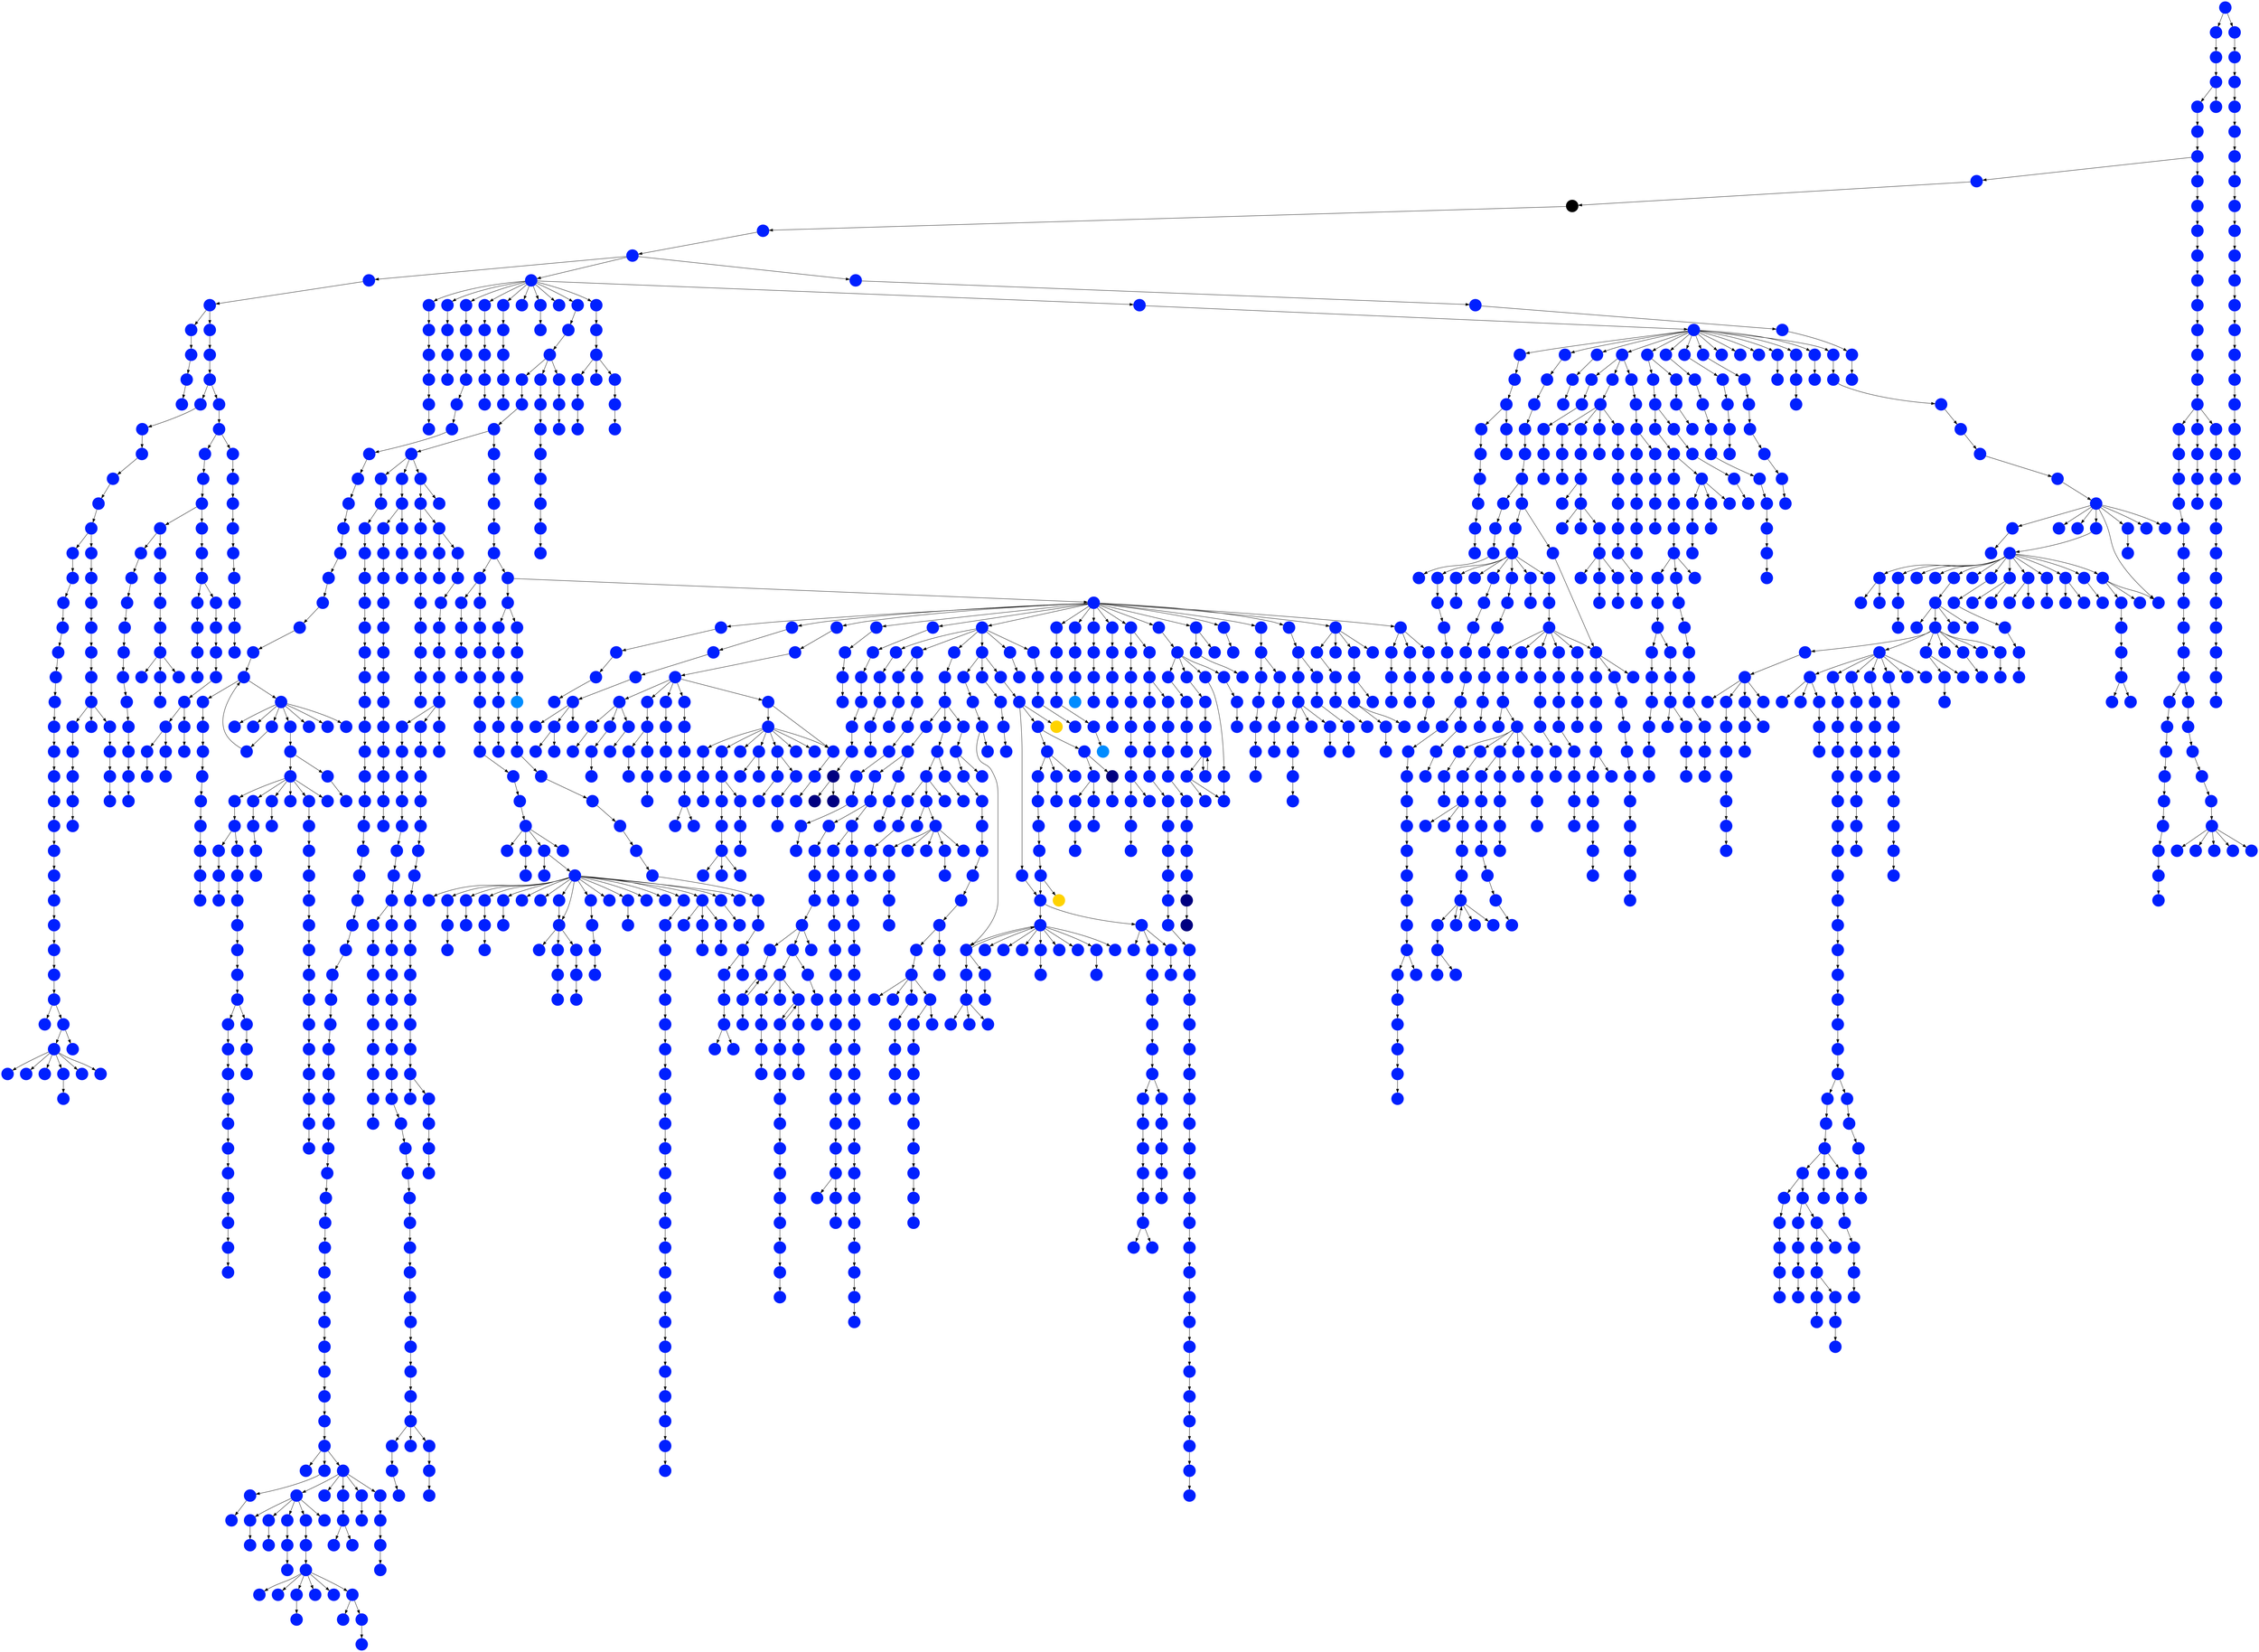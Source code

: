 digraph{
0 [tooltip = "E", penwidth = 0, style = filled, fillcolor = "#0020ff", shape = circle, label = ""]
1 [tooltip = "*", penwidth = 0, style = filled, fillcolor = "black", shape = circle, label = ""]
2 [tooltip = "E", penwidth = 0, style = filled, fillcolor = "#0020ff", shape = circle, label = ""]
3 [tooltip = "E", penwidth = 0, style = filled, fillcolor = "#0020ff", shape = circle, label = ""]
4 [tooltip = "E", penwidth = 0, style = filled, fillcolor = "#0020ff", shape = circle, label = ""]
5 [tooltip = "E", penwidth = 0, style = filled, fillcolor = "#0020ff", shape = circle, label = ""]
6 [tooltip = "E", penwidth = 0, style = filled, fillcolor = "#0020ff", shape = circle, label = ""]
7 [tooltip = "E", penwidth = 0, style = filled, fillcolor = "#0020ff", shape = circle, label = ""]
8 [tooltip = "E", penwidth = 0, style = filled, fillcolor = "#0020ff", shape = circle, label = ""]
9 [tooltip = "E", penwidth = 0, style = filled, fillcolor = "#0020ff", shape = circle, label = ""]
10 [tooltip = "E", penwidth = 0, style = filled, fillcolor = "#0020ff", shape = circle, label = ""]
11 [tooltip = "E", penwidth = 0, style = filled, fillcolor = "#0020ff", shape = circle, label = ""]
12 [tooltip = "E", penwidth = 0, style = filled, fillcolor = "#0020ff", shape = circle, label = ""]
13 [tooltip = "E", penwidth = 0, style = filled, fillcolor = "#0020ff", shape = circle, label = ""]
14 [tooltip = "E", penwidth = 0, style = filled, fillcolor = "#0020ff", shape = circle, label = ""]
15 [tooltip = "E", penwidth = 0, style = filled, fillcolor = "#0020ff", shape = circle, label = ""]
16 [tooltip = "E", penwidth = 0, style = filled, fillcolor = "#0020ff", shape = circle, label = ""]
17 [tooltip = "E", penwidth = 0, style = filled, fillcolor = "#0020ff", shape = circle, label = ""]
18 [tooltip = "E", penwidth = 0, style = filled, fillcolor = "#0020ff", shape = circle, label = ""]
19 [tooltip = "E", penwidth = 0, style = filled, fillcolor = "#0020ff", shape = circle, label = ""]
20 [tooltip = "E", penwidth = 0, style = filled, fillcolor = "#0020ff", shape = circle, label = ""]
21 [tooltip = "E", penwidth = 0, style = filled, fillcolor = "#0020ff", shape = circle, label = ""]
22 [tooltip = "E", penwidth = 0, style = filled, fillcolor = "#0020ff", shape = circle, label = ""]
23 [tooltip = "E", penwidth = 0, style = filled, fillcolor = "#0020ff", shape = circle, label = ""]
24 [tooltip = "E", penwidth = 0, style = filled, fillcolor = "#0020ff", shape = circle, label = ""]
25 [tooltip = "E", penwidth = 0, style = filled, fillcolor = "#0020ff", shape = circle, label = ""]
26 [tooltip = "E", penwidth = 0, style = filled, fillcolor = "#0020ff", shape = circle, label = ""]
27 [tooltip = "E", penwidth = 0, style = filled, fillcolor = "#0020ff", shape = circle, label = ""]
28 [tooltip = "E", penwidth = 0, style = filled, fillcolor = "#0020ff", shape = circle, label = ""]
29 [tooltip = "E", penwidth = 0, style = filled, fillcolor = "#0020ff", shape = circle, label = ""]
30 [tooltip = "E", penwidth = 0, style = filled, fillcolor = "#0020ff", shape = circle, label = ""]
31 [tooltip = "E", penwidth = 0, style = filled, fillcolor = "#0020ff", shape = circle, label = ""]
32 [tooltip = "E", penwidth = 0, style = filled, fillcolor = "#0020ff", shape = circle, label = ""]
33 [tooltip = "E", penwidth = 0, style = filled, fillcolor = "#0020ff", shape = circle, label = ""]
34 [tooltip = "E", penwidth = 0, style = filled, fillcolor = "#0020ff", shape = circle, label = ""]
35 [tooltip = "E", penwidth = 0, style = filled, fillcolor = "#0020ff", shape = circle, label = ""]
36 [tooltip = "E", penwidth = 0, style = filled, fillcolor = "#0020ff", shape = circle, label = ""]
37 [tooltip = "E", penwidth = 0, style = filled, fillcolor = "#0020ff", shape = circle, label = ""]
38 [tooltip = "E", penwidth = 0, style = filled, fillcolor = "#0020ff", shape = circle, label = ""]
39 [tooltip = "E", penwidth = 0, style = filled, fillcolor = "#0020ff", shape = circle, label = ""]
40 [tooltip = "E", penwidth = 0, style = filled, fillcolor = "#0020ff", shape = circle, label = ""]
41 [tooltip = "E", penwidth = 0, style = filled, fillcolor = "#0020ff", shape = circle, label = ""]
42 [tooltip = "E", penwidth = 0, style = filled, fillcolor = "#0020ff", shape = circle, label = ""]
43 [tooltip = "E", penwidth = 0, style = filled, fillcolor = "#0020ff", shape = circle, label = ""]
44 [tooltip = "E", penwidth = 0, style = filled, fillcolor = "#0020ff", shape = circle, label = ""]
45 [tooltip = "E", penwidth = 0, style = filled, fillcolor = "#0020ff", shape = circle, label = ""]
46 [tooltip = "E", penwidth = 0, style = filled, fillcolor = "#0020ff", shape = circle, label = ""]
47 [tooltip = "E", penwidth = 0, style = filled, fillcolor = "#0020ff", shape = circle, label = ""]
48 [tooltip = "E", penwidth = 0, style = filled, fillcolor = "#0020ff", shape = circle, label = ""]
49 [tooltip = "E", penwidth = 0, style = filled, fillcolor = "#0020ff", shape = circle, label = ""]
50 [tooltip = "E", penwidth = 0, style = filled, fillcolor = "#0020ff", shape = circle, label = ""]
51 [tooltip = "E", penwidth = 0, style = filled, fillcolor = "#0020ff", shape = circle, label = ""]
52 [tooltip = "E", penwidth = 0, style = filled, fillcolor = "#0020ff", shape = circle, label = ""]
53 [tooltip = "E", penwidth = 0, style = filled, fillcolor = "#0020ff", shape = circle, label = ""]
54 [tooltip = "E", penwidth = 0, style = filled, fillcolor = "#0020ff", shape = circle, label = ""]
55 [tooltip = "E", penwidth = 0, style = filled, fillcolor = "#0020ff", shape = circle, label = ""]
56 [tooltip = "E", penwidth = 0, style = filled, fillcolor = "#0020ff", shape = circle, label = ""]
57 [tooltip = "E", penwidth = 0, style = filled, fillcolor = "#0020ff", shape = circle, label = ""]
58 [tooltip = "E", penwidth = 0, style = filled, fillcolor = "#0020ff", shape = circle, label = ""]
59 [tooltip = "E", penwidth = 0, style = filled, fillcolor = "#0020ff", shape = circle, label = ""]
60 [tooltip = "E", penwidth = 0, style = filled, fillcolor = "#0020ff", shape = circle, label = ""]
61 [tooltip = "E", penwidth = 0, style = filled, fillcolor = "#0020ff", shape = circle, label = ""]
62 [tooltip = "E", penwidth = 0, style = filled, fillcolor = "#0020ff", shape = circle, label = ""]
63 [tooltip = "E", penwidth = 0, style = filled, fillcolor = "#0020ff", shape = circle, label = ""]
64 [tooltip = "E", penwidth = 0, style = filled, fillcolor = "#0020ff", shape = circle, label = ""]
65 [tooltip = "E", penwidth = 0, style = filled, fillcolor = "#0020ff", shape = circle, label = ""]
66 [tooltip = "E", penwidth = 0, style = filled, fillcolor = "#0020ff", shape = circle, label = ""]
67 [tooltip = "E", penwidth = 0, style = filled, fillcolor = "#0020ff", shape = circle, label = ""]
68 [tooltip = "E", penwidth = 0, style = filled, fillcolor = "#0020ff", shape = circle, label = ""]
69 [tooltip = "E", penwidth = 0, style = filled, fillcolor = "#0020ff", shape = circle, label = ""]
70 [tooltip = "E", penwidth = 0, style = filled, fillcolor = "#0020ff", shape = circle, label = ""]
71 [tooltip = "E", penwidth = 0, style = filled, fillcolor = "#0020ff", shape = circle, label = ""]
72 [tooltip = "E", penwidth = 0, style = filled, fillcolor = "#0020ff", shape = circle, label = ""]
73 [tooltip = "E", penwidth = 0, style = filled, fillcolor = "#0020ff", shape = circle, label = ""]
74 [tooltip = "E", penwidth = 0, style = filled, fillcolor = "#0020ff", shape = circle, label = ""]
75 [tooltip = "E", penwidth = 0, style = filled, fillcolor = "#0020ff", shape = circle, label = ""]
76 [tooltip = "E", penwidth = 0, style = filled, fillcolor = "#0020ff", shape = circle, label = ""]
77 [tooltip = "E", penwidth = 0, style = filled, fillcolor = "#0020ff", shape = circle, label = ""]
78 [tooltip = "E", penwidth = 0, style = filled, fillcolor = "#0020ff", shape = circle, label = ""]
79 [tooltip = "E", penwidth = 0, style = filled, fillcolor = "#0020ff", shape = circle, label = ""]
80 [tooltip = "E", penwidth = 0, style = filled, fillcolor = "#0020ff", shape = circle, label = ""]
81 [tooltip = "E", penwidth = 0, style = filled, fillcolor = "#0020ff", shape = circle, label = ""]
82 [tooltip = "E", penwidth = 0, style = filled, fillcolor = "#0020ff", shape = circle, label = ""]
83 [tooltip = "E", penwidth = 0, style = filled, fillcolor = "#0020ff", shape = circle, label = ""]
84 [tooltip = "E", penwidth = 0, style = filled, fillcolor = "#0020ff", shape = circle, label = ""]
85 [tooltip = "E", penwidth = 0, style = filled, fillcolor = "#0020ff", shape = circle, label = ""]
86 [tooltip = "E", penwidth = 0, style = filled, fillcolor = "#0020ff", shape = circle, label = ""]
87 [tooltip = "E", penwidth = 0, style = filled, fillcolor = "#0020ff", shape = circle, label = ""]
88 [tooltip = "E", penwidth = 0, style = filled, fillcolor = "#0020ff", shape = circle, label = ""]
89 [tooltip = "E", penwidth = 0, style = filled, fillcolor = "#0020ff", shape = circle, label = ""]
90 [tooltip = "E", penwidth = 0, style = filled, fillcolor = "#0020ff", shape = circle, label = ""]
91 [tooltip = "E", penwidth = 0, style = filled, fillcolor = "#0020ff", shape = circle, label = ""]
92 [tooltip = "E", penwidth = 0, style = filled, fillcolor = "#0020ff", shape = circle, label = ""]
93 [tooltip = "E", penwidth = 0, style = filled, fillcolor = "#0020ff", shape = circle, label = ""]
94 [tooltip = "E", penwidth = 0, style = filled, fillcolor = "#0020ff", shape = circle, label = ""]
95 [tooltip = "E", penwidth = 0, style = filled, fillcolor = "#0020ff", shape = circle, label = ""]
96 [tooltip = "E", penwidth = 0, style = filled, fillcolor = "#0020ff", shape = circle, label = ""]
97 [tooltip = "E", penwidth = 0, style = filled, fillcolor = "#0020ff", shape = circle, label = ""]
98 [tooltip = "E", penwidth = 0, style = filled, fillcolor = "#0020ff", shape = circle, label = ""]
99 [tooltip = "E", penwidth = 0, style = filled, fillcolor = "#0020ff", shape = circle, label = ""]
100 [tooltip = "E", penwidth = 0, style = filled, fillcolor = "#0020ff", shape = circle, label = ""]
101 [tooltip = "E", penwidth = 0, style = filled, fillcolor = "#0020ff", shape = circle, label = ""]
102 [tooltip = "E", penwidth = 0, style = filled, fillcolor = "#0020ff", shape = circle, label = ""]
103 [tooltip = "E", penwidth = 0, style = filled, fillcolor = "#0020ff", shape = circle, label = ""]
104 [tooltip = "E", penwidth = 0, style = filled, fillcolor = "#0020ff", shape = circle, label = ""]
105 [tooltip = "E", penwidth = 0, style = filled, fillcolor = "#0020ff", shape = circle, label = ""]
106 [tooltip = "E", penwidth = 0, style = filled, fillcolor = "#0020ff", shape = circle, label = ""]
107 [tooltip = "E", penwidth = 0, style = filled, fillcolor = "#0020ff", shape = circle, label = ""]
108 [tooltip = "E", penwidth = 0, style = filled, fillcolor = "#0020ff", shape = circle, label = ""]
109 [tooltip = "E", penwidth = 0, style = filled, fillcolor = "#0020ff", shape = circle, label = ""]
110 [tooltip = "E", penwidth = 0, style = filled, fillcolor = "#0020ff", shape = circle, label = ""]
111 [tooltip = "E", penwidth = 0, style = filled, fillcolor = "#0020ff", shape = circle, label = ""]
112 [tooltip = "E", penwidth = 0, style = filled, fillcolor = "#0020ff", shape = circle, label = ""]
113 [tooltip = "E", penwidth = 0, style = filled, fillcolor = "#0020ff", shape = circle, label = ""]
114 [tooltip = "E", penwidth = 0, style = filled, fillcolor = "#0020ff", shape = circle, label = ""]
115 [tooltip = "E", penwidth = 0, style = filled, fillcolor = "#0020ff", shape = circle, label = ""]
116 [tooltip = "E", penwidth = 0, style = filled, fillcolor = "#0020ff", shape = circle, label = ""]
117 [tooltip = "E", penwidth = 0, style = filled, fillcolor = "#0020ff", shape = circle, label = ""]
118 [tooltip = "E", penwidth = 0, style = filled, fillcolor = "#0020ff", shape = circle, label = ""]
119 [tooltip = "E", penwidth = 0, style = filled, fillcolor = "#0020ff", shape = circle, label = ""]
120 [tooltip = "E", penwidth = 0, style = filled, fillcolor = "#0020ff", shape = circle, label = ""]
121 [tooltip = "E", penwidth = 0, style = filled, fillcolor = "#0020ff", shape = circle, label = ""]
122 [tooltip = "E", penwidth = 0, style = filled, fillcolor = "#0020ff", shape = circle, label = ""]
123 [tooltip = "E", penwidth = 0, style = filled, fillcolor = "#0020ff", shape = circle, label = ""]
124 [tooltip = "E", penwidth = 0, style = filled, fillcolor = "#0020ff", shape = circle, label = ""]
125 [tooltip = "E", penwidth = 0, style = filled, fillcolor = "#0020ff", shape = circle, label = ""]
126 [tooltip = "E", penwidth = 0, style = filled, fillcolor = "#0020ff", shape = circle, label = ""]
127 [tooltip = "E", penwidth = 0, style = filled, fillcolor = "#0020ff", shape = circle, label = ""]
128 [tooltip = "E", penwidth = 0, style = filled, fillcolor = "#0020ff", shape = circle, label = ""]
129 [tooltip = "E", penwidth = 0, style = filled, fillcolor = "#0020ff", shape = circle, label = ""]
130 [tooltip = "E", penwidth = 0, style = filled, fillcolor = "#0020ff", shape = circle, label = ""]
131 [tooltip = "E", penwidth = 0, style = filled, fillcolor = "#0020ff", shape = circle, label = ""]
132 [tooltip = "E", penwidth = 0, style = filled, fillcolor = "#0020ff", shape = circle, label = ""]
133 [tooltip = "E", penwidth = 0, style = filled, fillcolor = "#0020ff", shape = circle, label = ""]
134 [tooltip = "E", penwidth = 0, style = filled, fillcolor = "#0020ff", shape = circle, label = ""]
135 [tooltip = "E", penwidth = 0, style = filled, fillcolor = "#0020ff", shape = circle, label = ""]
136 [tooltip = "E", penwidth = 0, style = filled, fillcolor = "#0020ff", shape = circle, label = ""]
137 [tooltip = "E", penwidth = 0, style = filled, fillcolor = "#0020ff", shape = circle, label = ""]
138 [tooltip = "E", penwidth = 0, style = filled, fillcolor = "#0020ff", shape = circle, label = ""]
139 [tooltip = "E", penwidth = 0, style = filled, fillcolor = "#0020ff", shape = circle, label = ""]
140 [tooltip = "E", penwidth = 0, style = filled, fillcolor = "#0020ff", shape = circle, label = ""]
141 [tooltip = "E", penwidth = 0, style = filled, fillcolor = "#0020ff", shape = circle, label = ""]
142 [tooltip = "E", penwidth = 0, style = filled, fillcolor = "#0020ff", shape = circle, label = ""]
143 [tooltip = "E", penwidth = 0, style = filled, fillcolor = "#0020ff", shape = circle, label = ""]
144 [tooltip = "E", penwidth = 0, style = filled, fillcolor = "#0020ff", shape = circle, label = ""]
145 [tooltip = "E", penwidth = 0, style = filled, fillcolor = "#0020ff", shape = circle, label = ""]
146 [tooltip = "E", penwidth = 0, style = filled, fillcolor = "#0020ff", shape = circle, label = ""]
147 [tooltip = "E", penwidth = 0, style = filled, fillcolor = "#0020ff", shape = circle, label = ""]
148 [tooltip = "E", penwidth = 0, style = filled, fillcolor = "#0020ff", shape = circle, label = ""]
149 [tooltip = "E", penwidth = 0, style = filled, fillcolor = "#0020ff", shape = circle, label = ""]
150 [tooltip = "E", penwidth = 0, style = filled, fillcolor = "#0020ff", shape = circle, label = ""]
151 [tooltip = "E", penwidth = 0, style = filled, fillcolor = "#0020ff", shape = circle, label = ""]
152 [tooltip = "E", penwidth = 0, style = filled, fillcolor = "#0020ff", shape = circle, label = ""]
153 [tooltip = "E", penwidth = 0, style = filled, fillcolor = "#0020ff", shape = circle, label = ""]
154 [tooltip = "E", penwidth = 0, style = filled, fillcolor = "#0020ff", shape = circle, label = ""]
155 [tooltip = "E", penwidth = 0, style = filled, fillcolor = "#0020ff", shape = circle, label = ""]
156 [tooltip = "E", penwidth = 0, style = filled, fillcolor = "#0020ff", shape = circle, label = ""]
157 [tooltip = "E", penwidth = 0, style = filled, fillcolor = "#0020ff", shape = circle, label = ""]
158 [tooltip = "E", penwidth = 0, style = filled, fillcolor = "#0020ff", shape = circle, label = ""]
159 [tooltip = "E", penwidth = 0, style = filled, fillcolor = "#0020ff", shape = circle, label = ""]
160 [tooltip = "E", penwidth = 0, style = filled, fillcolor = "#0020ff", shape = circle, label = ""]
161 [tooltip = "E", penwidth = 0, style = filled, fillcolor = "#0020ff", shape = circle, label = ""]
162 [tooltip = "E", penwidth = 0, style = filled, fillcolor = "#0020ff", shape = circle, label = ""]
163 [tooltip = "E", penwidth = 0, style = filled, fillcolor = "#0020ff", shape = circle, label = ""]
164 [tooltip = "E", penwidth = 0, style = filled, fillcolor = "#0020ff", shape = circle, label = ""]
165 [tooltip = "E", penwidth = 0, style = filled, fillcolor = "#0020ff", shape = circle, label = ""]
166 [tooltip = "E", penwidth = 0, style = filled, fillcolor = "#0020ff", shape = circle, label = ""]
167 [tooltip = "E", penwidth = 0, style = filled, fillcolor = "#0020ff", shape = circle, label = ""]
168 [tooltip = "E", penwidth = 0, style = filled, fillcolor = "#0020ff", shape = circle, label = ""]
169 [tooltip = "E", penwidth = 0, style = filled, fillcolor = "#0020ff", shape = circle, label = ""]
170 [tooltip = "E", penwidth = 0, style = filled, fillcolor = "#0020ff", shape = circle, label = ""]
171 [tooltip = "E", penwidth = 0, style = filled, fillcolor = "#0020ff", shape = circle, label = ""]
172 [tooltip = "E", penwidth = 0, style = filled, fillcolor = "#0020ff", shape = circle, label = ""]
173 [tooltip = "E", penwidth = 0, style = filled, fillcolor = "#0020ff", shape = circle, label = ""]
174 [tooltip = "E", penwidth = 0, style = filled, fillcolor = "#0020ff", shape = circle, label = ""]
175 [tooltip = "E", penwidth = 0, style = filled, fillcolor = "#0020ff", shape = circle, label = ""]
176 [tooltip = "E", penwidth = 0, style = filled, fillcolor = "#0020ff", shape = circle, label = ""]
177 [tooltip = "E", penwidth = 0, style = filled, fillcolor = "#0020ff", shape = circle, label = ""]
178 [tooltip = "E", penwidth = 0, style = filled, fillcolor = "#0020ff", shape = circle, label = ""]
179 [tooltip = "E", penwidth = 0, style = filled, fillcolor = "#0020ff", shape = circle, label = ""]
180 [tooltip = "E", penwidth = 0, style = filled, fillcolor = "#0020ff", shape = circle, label = ""]
181 [tooltip = "E", penwidth = 0, style = filled, fillcolor = "#0020ff", shape = circle, label = ""]
182 [tooltip = "E", penwidth = 0, style = filled, fillcolor = "#0020ff", shape = circle, label = ""]
183 [tooltip = "E", penwidth = 0, style = filled, fillcolor = "#0020ff", shape = circle, label = ""]
184 [tooltip = "E", penwidth = 0, style = filled, fillcolor = "#0020ff", shape = circle, label = ""]
185 [tooltip = "E", penwidth = 0, style = filled, fillcolor = "#0020ff", shape = circle, label = ""]
186 [tooltip = "E", penwidth = 0, style = filled, fillcolor = "#0020ff", shape = circle, label = ""]
187 [tooltip = "E", penwidth = 0, style = filled, fillcolor = "#0020ff", shape = circle, label = ""]
188 [tooltip = "E", penwidth = 0, style = filled, fillcolor = "#0020ff", shape = circle, label = ""]
189 [tooltip = "E", penwidth = 0, style = filled, fillcolor = "#0020ff", shape = circle, label = ""]
190 [tooltip = "E", penwidth = 0, style = filled, fillcolor = "#0020ff", shape = circle, label = ""]
191 [tooltip = "E", penwidth = 0, style = filled, fillcolor = "#0020ff", shape = circle, label = ""]
192 [tooltip = "E", penwidth = 0, style = filled, fillcolor = "#0020ff", shape = circle, label = ""]
193 [tooltip = "E", penwidth = 0, style = filled, fillcolor = "#0020ff", shape = circle, label = ""]
194 [tooltip = "E", penwidth = 0, style = filled, fillcolor = "#0020ff", shape = circle, label = ""]
195 [tooltip = "E", penwidth = 0, style = filled, fillcolor = "#0020ff", shape = circle, label = ""]
196 [tooltip = "E", penwidth = 0, style = filled, fillcolor = "#0020ff", shape = circle, label = ""]
197 [tooltip = "E", penwidth = 0, style = filled, fillcolor = "#0020ff", shape = circle, label = ""]
198 [tooltip = "E", penwidth = 0, style = filled, fillcolor = "#0020ff", shape = circle, label = ""]
199 [tooltip = "E", penwidth = 0, style = filled, fillcolor = "#0020ff", shape = circle, label = ""]
200 [tooltip = "E", penwidth = 0, style = filled, fillcolor = "#0020ff", shape = circle, label = ""]
201 [tooltip = "E", penwidth = 0, style = filled, fillcolor = "#0020ff", shape = circle, label = ""]
202 [tooltip = "E", penwidth = 0, style = filled, fillcolor = "#0020ff", shape = circle, label = ""]
203 [tooltip = "E", penwidth = 0, style = filled, fillcolor = "#0020ff", shape = circle, label = ""]
204 [tooltip = "E", penwidth = 0, style = filled, fillcolor = "#0020ff", shape = circle, label = ""]
205 [tooltip = "E", penwidth = 0, style = filled, fillcolor = "#0020ff", shape = circle, label = ""]
206 [tooltip = "E", penwidth = 0, style = filled, fillcolor = "#0020ff", shape = circle, label = ""]
207 [tooltip = "E", penwidth = 0, style = filled, fillcolor = "#0020ff", shape = circle, label = ""]
208 [tooltip = "E", penwidth = 0, style = filled, fillcolor = "#0020ff", shape = circle, label = ""]
209 [tooltip = "E", penwidth = 0, style = filled, fillcolor = "#0020ff", shape = circle, label = ""]
210 [tooltip = "E", penwidth = 0, style = filled, fillcolor = "#0020ff", shape = circle, label = ""]
211 [tooltip = "E", penwidth = 0, style = filled, fillcolor = "#0020ff", shape = circle, label = ""]
212 [tooltip = "E", penwidth = 0, style = filled, fillcolor = "#0020ff", shape = circle, label = ""]
213 [tooltip = "E", penwidth = 0, style = filled, fillcolor = "#0020ff", shape = circle, label = ""]
214 [tooltip = "E", penwidth = 0, style = filled, fillcolor = "#0020ff", shape = circle, label = ""]
215 [tooltip = "E", penwidth = 0, style = filled, fillcolor = "#0020ff", shape = circle, label = ""]
216 [tooltip = "E", penwidth = 0, style = filled, fillcolor = "#0020ff", shape = circle, label = ""]
217 [tooltip = "E", penwidth = 0, style = filled, fillcolor = "#0020ff", shape = circle, label = ""]
218 [tooltip = "E", penwidth = 0, style = filled, fillcolor = "#0020ff", shape = circle, label = ""]
219 [tooltip = "E", penwidth = 0, style = filled, fillcolor = "#0020ff", shape = circle, label = ""]
220 [tooltip = "E", penwidth = 0, style = filled, fillcolor = "#0020ff", shape = circle, label = ""]
221 [tooltip = "E", penwidth = 0, style = filled, fillcolor = "#0020ff", shape = circle, label = ""]
222 [tooltip = "E", penwidth = 0, style = filled, fillcolor = "#0020ff", shape = circle, label = ""]
223 [tooltip = "E", penwidth = 0, style = filled, fillcolor = "#0020ff", shape = circle, label = ""]
224 [tooltip = "E", penwidth = 0, style = filled, fillcolor = "#0020ff", shape = circle, label = ""]
225 [tooltip = "E", penwidth = 0, style = filled, fillcolor = "#0020ff", shape = circle, label = ""]
226 [tooltip = "E", penwidth = 0, style = filled, fillcolor = "#0020ff", shape = circle, label = ""]
227 [tooltip = "E", penwidth = 0, style = filled, fillcolor = "#0020ff", shape = circle, label = ""]
228 [tooltip = "E", penwidth = 0, style = filled, fillcolor = "#0020ff", shape = circle, label = ""]
229 [tooltip = "E", penwidth = 0, style = filled, fillcolor = "#0020ff", shape = circle, label = ""]
230 [tooltip = "E", penwidth = 0, style = filled, fillcolor = "#0020ff", shape = circle, label = ""]
231 [tooltip = "E", penwidth = 0, style = filled, fillcolor = "#0020ff", shape = circle, label = ""]
232 [tooltip = "E", penwidth = 0, style = filled, fillcolor = "#0020ff", shape = circle, label = ""]
233 [tooltip = "E", penwidth = 0, style = filled, fillcolor = "#0020ff", shape = circle, label = ""]
234 [tooltip = "E", penwidth = 0, style = filled, fillcolor = "#0020ff", shape = circle, label = ""]
235 [tooltip = "E", penwidth = 0, style = filled, fillcolor = "#0020ff", shape = circle, label = ""]
236 [tooltip = "E", penwidth = 0, style = filled, fillcolor = "#0020ff", shape = circle, label = ""]
237 [tooltip = "E", penwidth = 0, style = filled, fillcolor = "#0020ff", shape = circle, label = ""]
238 [tooltip = "E", penwidth = 0, style = filled, fillcolor = "#0020ff", shape = circle, label = ""]
239 [tooltip = "E", penwidth = 0, style = filled, fillcolor = "#0020ff", shape = circle, label = ""]
240 [tooltip = "E", penwidth = 0, style = filled, fillcolor = "#0020ff", shape = circle, label = ""]
241 [tooltip = "E", penwidth = 0, style = filled, fillcolor = "#0020ff", shape = circle, label = ""]
242 [tooltip = "E", penwidth = 0, style = filled, fillcolor = "#0020ff", shape = circle, label = ""]
243 [tooltip = "E", penwidth = 0, style = filled, fillcolor = "#0020ff", shape = circle, label = ""]
244 [tooltip = "E", penwidth = 0, style = filled, fillcolor = "#0020ff", shape = circle, label = ""]
245 [tooltip = "E", penwidth = 0, style = filled, fillcolor = "#0020ff", shape = circle, label = ""]
246 [tooltip = "E", penwidth = 0, style = filled, fillcolor = "#0020ff", shape = circle, label = ""]
247 [tooltip = "E", penwidth = 0, style = filled, fillcolor = "#0020ff", shape = circle, label = ""]
248 [tooltip = "E", penwidth = 0, style = filled, fillcolor = "#0020ff", shape = circle, label = ""]
249 [tooltip = "E", penwidth = 0, style = filled, fillcolor = "#0020ff", shape = circle, label = ""]
250 [tooltip = "E", penwidth = 0, style = filled, fillcolor = "#0020ff", shape = circle, label = ""]
251 [tooltip = "E", penwidth = 0, style = filled, fillcolor = "#0020ff", shape = circle, label = ""]
252 [tooltip = "E", penwidth = 0, style = filled, fillcolor = "#0020ff", shape = circle, label = ""]
253 [tooltip = "E", penwidth = 0, style = filled, fillcolor = "#0020ff", shape = circle, label = ""]
254 [tooltip = "E", penwidth = 0, style = filled, fillcolor = "#0020ff", shape = circle, label = ""]
255 [tooltip = "E", penwidth = 0, style = filled, fillcolor = "#0020ff", shape = circle, label = ""]
256 [tooltip = "E", penwidth = 0, style = filled, fillcolor = "#0020ff", shape = circle, label = ""]
257 [tooltip = "E", penwidth = 0, style = filled, fillcolor = "#0020ff", shape = circle, label = ""]
258 [tooltip = "E", penwidth = 0, style = filled, fillcolor = "#0020ff", shape = circle, label = ""]
259 [tooltip = "E", penwidth = 0, style = filled, fillcolor = "#0020ff", shape = circle, label = ""]
260 [tooltip = "E", penwidth = 0, style = filled, fillcolor = "#0020ff", shape = circle, label = ""]
261 [tooltip = "E", penwidth = 0, style = filled, fillcolor = "#0020ff", shape = circle, label = ""]
262 [tooltip = "E", penwidth = 0, style = filled, fillcolor = "#0020ff", shape = circle, label = ""]
263 [tooltip = "E", penwidth = 0, style = filled, fillcolor = "#0020ff", shape = circle, label = ""]
264 [tooltip = "E", penwidth = 0, style = filled, fillcolor = "#0020ff", shape = circle, label = ""]
265 [tooltip = "E", penwidth = 0, style = filled, fillcolor = "#0020ff", shape = circle, label = ""]
266 [tooltip = "E", penwidth = 0, style = filled, fillcolor = "#0020ff", shape = circle, label = ""]
267 [tooltip = "E", penwidth = 0, style = filled, fillcolor = "#0020ff", shape = circle, label = ""]
268 [tooltip = "E", penwidth = 0, style = filled, fillcolor = "#0020ff", shape = circle, label = ""]
269 [tooltip = "E", penwidth = 0, style = filled, fillcolor = "#0020ff", shape = circle, label = ""]
270 [tooltip = "E", penwidth = 0, style = filled, fillcolor = "#0020ff", shape = circle, label = ""]
271 [tooltip = "E", penwidth = 0, style = filled, fillcolor = "#0020ff", shape = circle, label = ""]
272 [tooltip = "E", penwidth = 0, style = filled, fillcolor = "#0020ff", shape = circle, label = ""]
273 [tooltip = "E", penwidth = 0, style = filled, fillcolor = "#0020ff", shape = circle, label = ""]
274 [tooltip = "E", penwidth = 0, style = filled, fillcolor = "#0020ff", shape = circle, label = ""]
275 [tooltip = "E", penwidth = 0, style = filled, fillcolor = "#0020ff", shape = circle, label = ""]
276 [tooltip = "E", penwidth = 0, style = filled, fillcolor = "#0020ff", shape = circle, label = ""]
277 [tooltip = "E", penwidth = 0, style = filled, fillcolor = "#0020ff", shape = circle, label = ""]
278 [tooltip = "E", penwidth = 0, style = filled, fillcolor = "#0020ff", shape = circle, label = ""]
279 [tooltip = "E", penwidth = 0, style = filled, fillcolor = "#0020ff", shape = circle, label = ""]
280 [tooltip = "E", penwidth = 0, style = filled, fillcolor = "#0020ff", shape = circle, label = ""]
281 [tooltip = "E", penwidth = 0, style = filled, fillcolor = "#0020ff", shape = circle, label = ""]
282 [tooltip = "E", penwidth = 0, style = filled, fillcolor = "#0020ff", shape = circle, label = ""]
283 [tooltip = "E", penwidth = 0, style = filled, fillcolor = "#0020ff", shape = circle, label = ""]
284 [tooltip = "E", penwidth = 0, style = filled, fillcolor = "#0020ff", shape = circle, label = ""]
285 [tooltip = "E", penwidth = 0, style = filled, fillcolor = "#0020ff", shape = circle, label = ""]
286 [tooltip = "E", penwidth = 0, style = filled, fillcolor = "#0020ff", shape = circle, label = ""]
287 [tooltip = "E", penwidth = 0, style = filled, fillcolor = "#0020ff", shape = circle, label = ""]
288 [tooltip = "E", penwidth = 0, style = filled, fillcolor = "#0020ff", shape = circle, label = ""]
289 [tooltip = "E", penwidth = 0, style = filled, fillcolor = "#0020ff", shape = circle, label = ""]
290 [tooltip = "E", penwidth = 0, style = filled, fillcolor = "#0020ff", shape = circle, label = ""]
291 [tooltip = "E", penwidth = 0, style = filled, fillcolor = "#0020ff", shape = circle, label = ""]
292 [tooltip = "E", penwidth = 0, style = filled, fillcolor = "#0020ff", shape = circle, label = ""]
293 [tooltip = "E", penwidth = 0, style = filled, fillcolor = "#0020ff", shape = circle, label = ""]
294 [tooltip = "E", penwidth = 0, style = filled, fillcolor = "#0020ff", shape = circle, label = ""]
295 [tooltip = "E", penwidth = 0, style = filled, fillcolor = "#0020ff", shape = circle, label = ""]
296 [tooltip = "E", penwidth = 0, style = filled, fillcolor = "#0020ff", shape = circle, label = ""]
297 [tooltip = "E", penwidth = 0, style = filled, fillcolor = "#0020ff", shape = circle, label = ""]
298 [tooltip = "E", penwidth = 0, style = filled, fillcolor = "#0020ff", shape = circle, label = ""]
299 [tooltip = "E", penwidth = 0, style = filled, fillcolor = "#0020ff", shape = circle, label = ""]
300 [tooltip = "E", penwidth = 0, style = filled, fillcolor = "#0020ff", shape = circle, label = ""]
301 [tooltip = "E", penwidth = 0, style = filled, fillcolor = "#0020ff", shape = circle, label = ""]
302 [tooltip = "E", penwidth = 0, style = filled, fillcolor = "#0020ff", shape = circle, label = ""]
303 [tooltip = "E", penwidth = 0, style = filled, fillcolor = "#0020ff", shape = circle, label = ""]
304 [tooltip = "E", penwidth = 0, style = filled, fillcolor = "#0020ff", shape = circle, label = ""]
305 [tooltip = "E", penwidth = 0, style = filled, fillcolor = "#0020ff", shape = circle, label = ""]
306 [tooltip = "E", penwidth = 0, style = filled, fillcolor = "#0020ff", shape = circle, label = ""]
307 [tooltip = "E", penwidth = 0, style = filled, fillcolor = "#0020ff", shape = circle, label = ""]
308 [tooltip = "E", penwidth = 0, style = filled, fillcolor = "#0020ff", shape = circle, label = ""]
309 [tooltip = "E", penwidth = 0, style = filled, fillcolor = "#0020ff", shape = circle, label = ""]
310 [tooltip = "E", penwidth = 0, style = filled, fillcolor = "#0020ff", shape = circle, label = ""]
311 [tooltip = "E", penwidth = 0, style = filled, fillcolor = "#0020ff", shape = circle, label = ""]
312 [tooltip = "E", penwidth = 0, style = filled, fillcolor = "#0020ff", shape = circle, label = ""]
313 [tooltip = "E", penwidth = 0, style = filled, fillcolor = "#0020ff", shape = circle, label = ""]
314 [tooltip = "E", penwidth = 0, style = filled, fillcolor = "#0020ff", shape = circle, label = ""]
315 [tooltip = "E", penwidth = 0, style = filled, fillcolor = "#0020ff", shape = circle, label = ""]
316 [tooltip = "E", penwidth = 0, style = filled, fillcolor = "#0020ff", shape = circle, label = ""]
317 [tooltip = "E", penwidth = 0, style = filled, fillcolor = "#0020ff", shape = circle, label = ""]
318 [tooltip = "E", penwidth = 0, style = filled, fillcolor = "#0020ff", shape = circle, label = ""]
319 [tooltip = "E", penwidth = 0, style = filled, fillcolor = "#0020ff", shape = circle, label = ""]
320 [tooltip = "E", penwidth = 0, style = filled, fillcolor = "#0020ff", shape = circle, label = ""]
321 [tooltip = "E", penwidth = 0, style = filled, fillcolor = "#0020ff", shape = circle, label = ""]
322 [tooltip = "E", penwidth = 0, style = filled, fillcolor = "#0020ff", shape = circle, label = ""]
323 [tooltip = "E", penwidth = 0, style = filled, fillcolor = "#0020ff", shape = circle, label = ""]
324 [tooltip = "E", penwidth = 0, style = filled, fillcolor = "#0020ff", shape = circle, label = ""]
325 [tooltip = "E", penwidth = 0, style = filled, fillcolor = "#0020ff", shape = circle, label = ""]
326 [tooltip = "E", penwidth = 0, style = filled, fillcolor = "#0020ff", shape = circle, label = ""]
327 [tooltip = "E", penwidth = 0, style = filled, fillcolor = "#0020ff", shape = circle, label = ""]
328 [tooltip = "E", penwidth = 0, style = filled, fillcolor = "#0020ff", shape = circle, label = ""]
329 [tooltip = "E", penwidth = 0, style = filled, fillcolor = "#0020ff", shape = circle, label = ""]
330 [tooltip = "E", penwidth = 0, style = filled, fillcolor = "#0020ff", shape = circle, label = ""]
331 [tooltip = "E", penwidth = 0, style = filled, fillcolor = "#0020ff", shape = circle, label = ""]
332 [tooltip = "E", penwidth = 0, style = filled, fillcolor = "#0020ff", shape = circle, label = ""]
333 [tooltip = "E", penwidth = 0, style = filled, fillcolor = "#0020ff", shape = circle, label = ""]
334 [tooltip = "E", penwidth = 0, style = filled, fillcolor = "#0020ff", shape = circle, label = ""]
335 [tooltip = "E", penwidth = 0, style = filled, fillcolor = "#0020ff", shape = circle, label = ""]
336 [tooltip = "E", penwidth = 0, style = filled, fillcolor = "#0020ff", shape = circle, label = ""]
337 [tooltip = "E", penwidth = 0, style = filled, fillcolor = "#0020ff", shape = circle, label = ""]
338 [tooltip = "E", penwidth = 0, style = filled, fillcolor = "#0020ff", shape = circle, label = ""]
339 [tooltip = "E", penwidth = 0, style = filled, fillcolor = "#0020ff", shape = circle, label = ""]
340 [tooltip = "E", penwidth = 0, style = filled, fillcolor = "#0020ff", shape = circle, label = ""]
341 [tooltip = "E", penwidth = 0, style = filled, fillcolor = "#0020ff", shape = circle, label = ""]
342 [tooltip = "E", penwidth = 0, style = filled, fillcolor = "#0020ff", shape = circle, label = ""]
343 [tooltip = "E", penwidth = 0, style = filled, fillcolor = "#0020ff", shape = circle, label = ""]
344 [tooltip = "E", penwidth = 0, style = filled, fillcolor = "#0020ff", shape = circle, label = ""]
345 [tooltip = "E", penwidth = 0, style = filled, fillcolor = "#0020ff", shape = circle, label = ""]
346 [tooltip = "E", penwidth = 0, style = filled, fillcolor = "#0020ff", shape = circle, label = ""]
347 [tooltip = "E", penwidth = 0, style = filled, fillcolor = "#0020ff", shape = circle, label = ""]
348 [tooltip = "E", penwidth = 0, style = filled, fillcolor = "#0020ff", shape = circle, label = ""]
349 [tooltip = "E", penwidth = 0, style = filled, fillcolor = "#0020ff", shape = circle, label = ""]
350 [tooltip = "E", penwidth = 0, style = filled, fillcolor = "#0020ff", shape = circle, label = ""]
351 [tooltip = "E", penwidth = 0, style = filled, fillcolor = "#0020ff", shape = circle, label = ""]
352 [tooltip = "E", penwidth = 0, style = filled, fillcolor = "#0020ff", shape = circle, label = ""]
353 [tooltip = "E", penwidth = 0, style = filled, fillcolor = "#0020ff", shape = circle, label = ""]
354 [tooltip = "E", penwidth = 0, style = filled, fillcolor = "#0020ff", shape = circle, label = ""]
355 [tooltip = "E", penwidth = 0, style = filled, fillcolor = "#0020ff", shape = circle, label = ""]
356 [tooltip = "E", penwidth = 0, style = filled, fillcolor = "#0020ff", shape = circle, label = ""]
357 [tooltip = "E", penwidth = 0, style = filled, fillcolor = "#0020ff", shape = circle, label = ""]
358 [tooltip = "E", penwidth = 0, style = filled, fillcolor = "#0020ff", shape = circle, label = ""]
359 [tooltip = "E", penwidth = 0, style = filled, fillcolor = "#0020ff", shape = circle, label = ""]
360 [tooltip = "E", penwidth = 0, style = filled, fillcolor = "#0020ff", shape = circle, label = ""]
361 [tooltip = "E", penwidth = 0, style = filled, fillcolor = "#0020ff", shape = circle, label = ""]
362 [tooltip = "E", penwidth = 0, style = filled, fillcolor = "#0020ff", shape = circle, label = ""]
363 [tooltip = "E", penwidth = 0, style = filled, fillcolor = "#0020ff", shape = circle, label = ""]
364 [tooltip = "E", penwidth = 0, style = filled, fillcolor = "#0020ff", shape = circle, label = ""]
365 [tooltip = "E", penwidth = 0, style = filled, fillcolor = "#0020ff", shape = circle, label = ""]
366 [tooltip = "E", penwidth = 0, style = filled, fillcolor = "#0020ff", shape = circle, label = ""]
367 [tooltip = "E", penwidth = 0, style = filled, fillcolor = "#0020ff", shape = circle, label = ""]
368 [tooltip = "E", penwidth = 0, style = filled, fillcolor = "#0020ff", shape = circle, label = ""]
369 [tooltip = "E", penwidth = 0, style = filled, fillcolor = "#0020ff", shape = circle, label = ""]
370 [tooltip = "E", penwidth = 0, style = filled, fillcolor = "#0020ff", shape = circle, label = ""]
371 [tooltip = "E", penwidth = 0, style = filled, fillcolor = "#0020ff", shape = circle, label = ""]
372 [tooltip = "E", penwidth = 0, style = filled, fillcolor = "#0020ff", shape = circle, label = ""]
373 [tooltip = "E", penwidth = 0, style = filled, fillcolor = "#0020ff", shape = circle, label = ""]
374 [tooltip = "E", penwidth = 0, style = filled, fillcolor = "#0020ff", shape = circle, label = ""]
375 [tooltip = "E", penwidth = 0, style = filled, fillcolor = "#0020ff", shape = circle, label = ""]
376 [tooltip = "E", penwidth = 0, style = filled, fillcolor = "#0020ff", shape = circle, label = ""]
377 [tooltip = "E", penwidth = 0, style = filled, fillcolor = "#0020ff", shape = circle, label = ""]
378 [tooltip = "E", penwidth = 0, style = filled, fillcolor = "#0020ff", shape = circle, label = ""]
379 [tooltip = "E", penwidth = 0, style = filled, fillcolor = "#0020ff", shape = circle, label = ""]
380 [tooltip = "E", penwidth = 0, style = filled, fillcolor = "#0020ff", shape = circle, label = ""]
381 [tooltip = "E", penwidth = 0, style = filled, fillcolor = "#0020ff", shape = circle, label = ""]
382 [tooltip = "E", penwidth = 0, style = filled, fillcolor = "#0020ff", shape = circle, label = ""]
383 [tooltip = "E", penwidth = 0, style = filled, fillcolor = "#0020ff", shape = circle, label = ""]
384 [tooltip = "E", penwidth = 0, style = filled, fillcolor = "#0020ff", shape = circle, label = ""]
385 [tooltip = "E", penwidth = 0, style = filled, fillcolor = "#0020ff", shape = circle, label = ""]
386 [tooltip = "E", penwidth = 0, style = filled, fillcolor = "#0020ff", shape = circle, label = ""]
387 [tooltip = "E", penwidth = 0, style = filled, fillcolor = "#0020ff", shape = circle, label = ""]
388 [tooltip = "E", penwidth = 0, style = filled, fillcolor = "#0020ff", shape = circle, label = ""]
389 [tooltip = "E", penwidth = 0, style = filled, fillcolor = "#0020ff", shape = circle, label = ""]
390 [tooltip = "E", penwidth = 0, style = filled, fillcolor = "#0020ff", shape = circle, label = ""]
391 [tooltip = "E", penwidth = 0, style = filled, fillcolor = "#0020ff", shape = circle, label = ""]
392 [tooltip = "E", penwidth = 0, style = filled, fillcolor = "#0020ff", shape = circle, label = ""]
393 [tooltip = "E", penwidth = 0, style = filled, fillcolor = "#0020ff", shape = circle, label = ""]
394 [tooltip = "E", penwidth = 0, style = filled, fillcolor = "#0020ff", shape = circle, label = ""]
395 [tooltip = "E", penwidth = 0, style = filled, fillcolor = "#0020ff", shape = circle, label = ""]
396 [tooltip = "E", penwidth = 0, style = filled, fillcolor = "#0020ff", shape = circle, label = ""]
397 [tooltip = "E", penwidth = 0, style = filled, fillcolor = "#0020ff", shape = circle, label = ""]
398 [tooltip = "E", penwidth = 0, style = filled, fillcolor = "#0020ff", shape = circle, label = ""]
399 [tooltip = "E", penwidth = 0, style = filled, fillcolor = "#0020ff", shape = circle, label = ""]
400 [tooltip = "E", penwidth = 0, style = filled, fillcolor = "#0020ff", shape = circle, label = ""]
401 [tooltip = "E", penwidth = 0, style = filled, fillcolor = "#0020ff", shape = circle, label = ""]
402 [tooltip = "E", penwidth = 0, style = filled, fillcolor = "#0020ff", shape = circle, label = ""]
403 [tooltip = "E", penwidth = 0, style = filled, fillcolor = "#0020ff", shape = circle, label = ""]
404 [tooltip = "E", penwidth = 0, style = filled, fillcolor = "#0020ff", shape = circle, label = ""]
405 [tooltip = "E", penwidth = 0, style = filled, fillcolor = "#0020ff", shape = circle, label = ""]
406 [tooltip = "E", penwidth = 0, style = filled, fillcolor = "#0020ff", shape = circle, label = ""]
407 [tooltip = "E", penwidth = 0, style = filled, fillcolor = "#0020ff", shape = circle, label = ""]
408 [tooltip = "E", penwidth = 0, style = filled, fillcolor = "#0020ff", shape = circle, label = ""]
409 [tooltip = "E", penwidth = 0, style = filled, fillcolor = "#0020ff", shape = circle, label = ""]
410 [tooltip = "E", penwidth = 0, style = filled, fillcolor = "#0020ff", shape = circle, label = ""]
411 [tooltip = "E", penwidth = 0, style = filled, fillcolor = "#0020ff", shape = circle, label = ""]
412 [tooltip = "E", penwidth = 0, style = filled, fillcolor = "#0020ff", shape = circle, label = ""]
413 [tooltip = "E", penwidth = 0, style = filled, fillcolor = "#0020ff", shape = circle, label = ""]
414 [tooltip = "E", penwidth = 0, style = filled, fillcolor = "#0020ff", shape = circle, label = ""]
415 [tooltip = "E", penwidth = 0, style = filled, fillcolor = "#0020ff", shape = circle, label = ""]
416 [tooltip = "E", penwidth = 0, style = filled, fillcolor = "#0020ff", shape = circle, label = ""]
417 [tooltip = "E", penwidth = 0, style = filled, fillcolor = "#0020ff", shape = circle, label = ""]
418 [tooltip = "E", penwidth = 0, style = filled, fillcolor = "#0020ff", shape = circle, label = ""]
419 [tooltip = "E", penwidth = 0, style = filled, fillcolor = "#0020ff", shape = circle, label = ""]
420 [tooltip = "E", penwidth = 0, style = filled, fillcolor = "#0020ff", shape = circle, label = ""]
421 [tooltip = "E", penwidth = 0, style = filled, fillcolor = "#0020ff", shape = circle, label = ""]
422 [tooltip = "E", penwidth = 0, style = filled, fillcolor = "#0020ff", shape = circle, label = ""]
423 [tooltip = "E", penwidth = 0, style = filled, fillcolor = "#0020ff", shape = circle, label = ""]
424 [tooltip = "E", penwidth = 0, style = filled, fillcolor = "#0020ff", shape = circle, label = ""]
425 [tooltip = "E", penwidth = 0, style = filled, fillcolor = "#0020ff", shape = circle, label = ""]
426 [tooltip = "E", penwidth = 0, style = filled, fillcolor = "#0020ff", shape = circle, label = ""]
427 [tooltip = "E", penwidth = 0, style = filled, fillcolor = "#0020ff", shape = circle, label = ""]
428 [tooltip = "E", penwidth = 0, style = filled, fillcolor = "#0020ff", shape = circle, label = ""]
429 [tooltip = "E", penwidth = 0, style = filled, fillcolor = "#0020ff", shape = circle, label = ""]
430 [tooltip = "E", penwidth = 0, style = filled, fillcolor = "#0020ff", shape = circle, label = ""]
431 [tooltip = "E", penwidth = 0, style = filled, fillcolor = "#0020ff", shape = circle, label = ""]
432 [tooltip = "E", penwidth = 0, style = filled, fillcolor = "#0020ff", shape = circle, label = ""]
433 [tooltip = "E", penwidth = 0, style = filled, fillcolor = "#0020ff", shape = circle, label = ""]
434 [tooltip = "E", penwidth = 0, style = filled, fillcolor = "#0020ff", shape = circle, label = ""]
435 [tooltip = "E", penwidth = 0, style = filled, fillcolor = "#0020ff", shape = circle, label = ""]
436 [tooltip = "E", penwidth = 0, style = filled, fillcolor = "#0020ff", shape = circle, label = ""]
437 [tooltip = "E", penwidth = 0, style = filled, fillcolor = "#0020ff", shape = circle, label = ""]
438 [tooltip = "E", penwidth = 0, style = filled, fillcolor = "#0020ff", shape = circle, label = ""]
439 [tooltip = "E", penwidth = 0, style = filled, fillcolor = "#0020ff", shape = circle, label = ""]
440 [tooltip = "E", penwidth = 0, style = filled, fillcolor = "#0020ff", shape = circle, label = ""]
441 [tooltip = "E", penwidth = 0, style = filled, fillcolor = "#0020ff", shape = circle, label = ""]
442 [tooltip = "E", penwidth = 0, style = filled, fillcolor = "#0020ff", shape = circle, label = ""]
443 [tooltip = "E", penwidth = 0, style = filled, fillcolor = "#0020ff", shape = circle, label = ""]
444 [tooltip = "E", penwidth = 0, style = filled, fillcolor = "#0020ff", shape = circle, label = ""]
445 [tooltip = "E", penwidth = 0, style = filled, fillcolor = "#0020ff", shape = circle, label = ""]
446 [tooltip = "E", penwidth = 0, style = filled, fillcolor = "#0020ff", shape = circle, label = ""]
447 [tooltip = "E", penwidth = 0, style = filled, fillcolor = "#0020ff", shape = circle, label = ""]
448 [tooltip = "E", penwidth = 0, style = filled, fillcolor = "#0020ff", shape = circle, label = ""]
449 [tooltip = "E", penwidth = 0, style = filled, fillcolor = "#0020ff", shape = circle, label = ""]
450 [tooltip = "E", penwidth = 0, style = filled, fillcolor = "#0020ff", shape = circle, label = ""]
451 [tooltip = "E", penwidth = 0, style = filled, fillcolor = "#0020ff", shape = circle, label = ""]
452 [tooltip = "E", penwidth = 0, style = filled, fillcolor = "#0020ff", shape = circle, label = ""]
453 [tooltip = "E", penwidth = 0, style = filled, fillcolor = "#0020ff", shape = circle, label = ""]
454 [tooltip = "E", penwidth = 0, style = filled, fillcolor = "#0020ff", shape = circle, label = ""]
455 [tooltip = "E", penwidth = 0, style = filled, fillcolor = "#0020ff", shape = circle, label = ""]
456 [tooltip = "E", penwidth = 0, style = filled, fillcolor = "#0020ff", shape = circle, label = ""]
457 [tooltip = "E", penwidth = 0, style = filled, fillcolor = "#0020ff", shape = circle, label = ""]
458 [tooltip = "E", penwidth = 0, style = filled, fillcolor = "#0020ff", shape = circle, label = ""]
459 [tooltip = "E", penwidth = 0, style = filled, fillcolor = "#0020ff", shape = circle, label = ""]
460 [tooltip = "E", penwidth = 0, style = filled, fillcolor = "#0020ff", shape = circle, label = ""]
461 [tooltip = "E", penwidth = 0, style = filled, fillcolor = "#0020ff", shape = circle, label = ""]
462 [tooltip = "E", penwidth = 0, style = filled, fillcolor = "#0020ff", shape = circle, label = ""]
463 [tooltip = "E", penwidth = 0, style = filled, fillcolor = "#0020ff", shape = circle, label = ""]
464 [tooltip = "E", penwidth = 0, style = filled, fillcolor = "#0020ff", shape = circle, label = ""]
465 [tooltip = "E", penwidth = 0, style = filled, fillcolor = "#0020ff", shape = circle, label = ""]
466 [tooltip = "E", penwidth = 0, style = filled, fillcolor = "#0020ff", shape = circle, label = ""]
467 [tooltip = "E", penwidth = 0, style = filled, fillcolor = "#0020ff", shape = circle, label = ""]
468 [tooltip = "E", penwidth = 0, style = filled, fillcolor = "#0020ff", shape = circle, label = ""]
469 [tooltip = "E", penwidth = 0, style = filled, fillcolor = "#0020ff", shape = circle, label = ""]
470 [tooltip = "E", penwidth = 0, style = filled, fillcolor = "#0020ff", shape = circle, label = ""]
471 [tooltip = "E", penwidth = 0, style = filled, fillcolor = "#0020ff", shape = circle, label = ""]
472 [tooltip = "E", penwidth = 0, style = filled, fillcolor = "#0020ff", shape = circle, label = ""]
473 [tooltip = "E", penwidth = 0, style = filled, fillcolor = "#0020ff", shape = circle, label = ""]
474 [tooltip = "E", penwidth = 0, style = filled, fillcolor = "#0020ff", shape = circle, label = ""]
475 [tooltip = "E", penwidth = 0, style = filled, fillcolor = "#0020ff", shape = circle, label = ""]
476 [tooltip = "E", penwidth = 0, style = filled, fillcolor = "#0020ff", shape = circle, label = ""]
477 [tooltip = "E", penwidth = 0, style = filled, fillcolor = "#0020ff", shape = circle, label = ""]
478 [tooltip = "E", penwidth = 0, style = filled, fillcolor = "#0020ff", shape = circle, label = ""]
479 [tooltip = "E", penwidth = 0, style = filled, fillcolor = "#0020ff", shape = circle, label = ""]
480 [tooltip = "E", penwidth = 0, style = filled, fillcolor = "#0020ff", shape = circle, label = ""]
481 [tooltip = "E", penwidth = 0, style = filled, fillcolor = "#0020ff", shape = circle, label = ""]
482 [tooltip = "E", penwidth = 0, style = filled, fillcolor = "#0020ff", shape = circle, label = ""]
483 [tooltip = "E", penwidth = 0, style = filled, fillcolor = "#0020ff", shape = circle, label = ""]
484 [tooltip = "E", penwidth = 0, style = filled, fillcolor = "#0020ff", shape = circle, label = ""]
485 [tooltip = "E", penwidth = 0, style = filled, fillcolor = "#0020ff", shape = circle, label = ""]
486 [tooltip = "E", penwidth = 0, style = filled, fillcolor = "#0020ff", shape = circle, label = ""]
487 [tooltip = "E", penwidth = 0, style = filled, fillcolor = "#0020ff", shape = circle, label = ""]
488 [tooltip = "E", penwidth = 0, style = filled, fillcolor = "#0020ff", shape = circle, label = ""]
489 [tooltip = "E", penwidth = 0, style = filled, fillcolor = "#0020ff", shape = circle, label = ""]
490 [tooltip = "E", penwidth = 0, style = filled, fillcolor = "#0020ff", shape = circle, label = ""]
491 [tooltip = "E", penwidth = 0, style = filled, fillcolor = "#0020ff", shape = circle, label = ""]
492 [tooltip = "E", penwidth = 0, style = filled, fillcolor = "#0020ff", shape = circle, label = ""]
493 [tooltip = "E", penwidth = 0, style = filled, fillcolor = "#0020ff", shape = circle, label = ""]
494 [tooltip = "E", penwidth = 0, style = filled, fillcolor = "#0020ff", shape = circle, label = ""]
495 [tooltip = "E", penwidth = 0, style = filled, fillcolor = "#0020ff", shape = circle, label = ""]
496 [tooltip = "E", penwidth = 0, style = filled, fillcolor = "#0020ff", shape = circle, label = ""]
497 [tooltip = "E", penwidth = 0, style = filled, fillcolor = "#0020ff", shape = circle, label = ""]
498 [tooltip = "E", penwidth = 0, style = filled, fillcolor = "#0020ff", shape = circle, label = ""]
499 [tooltip = "E", penwidth = 0, style = filled, fillcolor = "#0020ff", shape = circle, label = ""]
500 [tooltip = "E", penwidth = 0, style = filled, fillcolor = "#0020ff", shape = circle, label = ""]
501 [tooltip = "E", penwidth = 0, style = filled, fillcolor = "#0020ff", shape = circle, label = ""]
502 [tooltip = "E", penwidth = 0, style = filled, fillcolor = "#0020ff", shape = circle, label = ""]
503 [tooltip = "E", penwidth = 0, style = filled, fillcolor = "#0020ff", shape = circle, label = ""]
504 [tooltip = "E", penwidth = 0, style = filled, fillcolor = "#0020ff", shape = circle, label = ""]
505 [tooltip = "E", penwidth = 0, style = filled, fillcolor = "#0020ff", shape = circle, label = ""]
506 [tooltip = "E", penwidth = 0, style = filled, fillcolor = "#0020ff", shape = circle, label = ""]
507 [tooltip = "E", penwidth = 0, style = filled, fillcolor = "#0020ff", shape = circle, label = ""]
508 [tooltip = "E", penwidth = 0, style = filled, fillcolor = "#0020ff", shape = circle, label = ""]
509 [tooltip = "E", penwidth = 0, style = filled, fillcolor = "#0020ff", shape = circle, label = ""]
510 [tooltip = "E", penwidth = 0, style = filled, fillcolor = "#0020ff", shape = circle, label = ""]
511 [tooltip = "E", penwidth = 0, style = filled, fillcolor = "#0020ff", shape = circle, label = ""]
512 [tooltip = "E", penwidth = 0, style = filled, fillcolor = "#0020ff", shape = circle, label = ""]
513 [tooltip = "E", penwidth = 0, style = filled, fillcolor = "#0020ff", shape = circle, label = ""]
514 [tooltip = "E", penwidth = 0, style = filled, fillcolor = "#0020ff", shape = circle, label = ""]
515 [tooltip = "E", penwidth = 0, style = filled, fillcolor = "#0020ff", shape = circle, label = ""]
516 [tooltip = "E", penwidth = 0, style = filled, fillcolor = "#0020ff", shape = circle, label = ""]
517 [tooltip = "E", penwidth = 0, style = filled, fillcolor = "#0020ff", shape = circle, label = ""]
518 [tooltip = "E", penwidth = 0, style = filled, fillcolor = "#0020ff", shape = circle, label = ""]
519 [tooltip = "E", penwidth = 0, style = filled, fillcolor = "#0020ff", shape = circle, label = ""]
520 [tooltip = "E", penwidth = 0, style = filled, fillcolor = "#0020ff", shape = circle, label = ""]
521 [tooltip = "E", penwidth = 0, style = filled, fillcolor = "#0020ff", shape = circle, label = ""]
522 [tooltip = "E", penwidth = 0, style = filled, fillcolor = "#0020ff", shape = circle, label = ""]
523 [tooltip = "E", penwidth = 0, style = filled, fillcolor = "#0020ff", shape = circle, label = ""]
524 [tooltip = "E", penwidth = 0, style = filled, fillcolor = "#0020ff", shape = circle, label = ""]
525 [tooltip = "E", penwidth = 0, style = filled, fillcolor = "#0020ff", shape = circle, label = ""]
526 [tooltip = "E", penwidth = 0, style = filled, fillcolor = "#0020ff", shape = circle, label = ""]
527 [tooltip = "E", penwidth = 0, style = filled, fillcolor = "#0020ff", shape = circle, label = ""]
528 [tooltip = "E", penwidth = 0, style = filled, fillcolor = "#0020ff", shape = circle, label = ""]
529 [tooltip = "E", penwidth = 0, style = filled, fillcolor = "#0020ff", shape = circle, label = ""]
530 [tooltip = "E", penwidth = 0, style = filled, fillcolor = "#0020ff", shape = circle, label = ""]
531 [tooltip = "E", penwidth = 0, style = filled, fillcolor = "#0020ff", shape = circle, label = ""]
532 [tooltip = "E", penwidth = 0, style = filled, fillcolor = "#0020ff", shape = circle, label = ""]
533 [tooltip = "E", penwidth = 0, style = filled, fillcolor = "#0020ff", shape = circle, label = ""]
534 [tooltip = "E", penwidth = 0, style = filled, fillcolor = "#0020ff", shape = circle, label = ""]
535 [tooltip = "E", penwidth = 0, style = filled, fillcolor = "#0020ff", shape = circle, label = ""]
536 [tooltip = "E", penwidth = 0, style = filled, fillcolor = "#0020ff", shape = circle, label = ""]
537 [tooltip = "E", penwidth = 0, style = filled, fillcolor = "#0020ff", shape = circle, label = ""]
538 [tooltip = "E", penwidth = 0, style = filled, fillcolor = "#0020ff", shape = circle, label = ""]
539 [tooltip = "E", penwidth = 0, style = filled, fillcolor = "#0020ff", shape = circle, label = ""]
540 [tooltip = "E", penwidth = 0, style = filled, fillcolor = "#0020ff", shape = circle, label = ""]
541 [tooltip = "E", penwidth = 0, style = filled, fillcolor = "#0020ff", shape = circle, label = ""]
542 [tooltip = "E", penwidth = 0, style = filled, fillcolor = "#0020ff", shape = circle, label = ""]
543 [tooltip = "E", penwidth = 0, style = filled, fillcolor = "#0020ff", shape = circle, label = ""]
544 [tooltip = "E", penwidth = 0, style = filled, fillcolor = "#0020ff", shape = circle, label = ""]
545 [tooltip = "E", penwidth = 0, style = filled, fillcolor = "#0020ff", shape = circle, label = ""]
546 [tooltip = "E", penwidth = 0, style = filled, fillcolor = "#0020ff", shape = circle, label = ""]
547 [tooltip = "E", penwidth = 0, style = filled, fillcolor = "#0020ff", shape = circle, label = ""]
548 [tooltip = "E", penwidth = 0, style = filled, fillcolor = "#0020ff", shape = circle, label = ""]
549 [tooltip = "E", penwidth = 0, style = filled, fillcolor = "#0020ff", shape = circle, label = ""]
550 [tooltip = "E", penwidth = 0, style = filled, fillcolor = "#0020ff", shape = circle, label = ""]
551 [tooltip = "E", penwidth = 0, style = filled, fillcolor = "#0020ff", shape = circle, label = ""]
552 [tooltip = "E", penwidth = 0, style = filled, fillcolor = "#0020ff", shape = circle, label = ""]
553 [tooltip = "E", penwidth = 0, style = filled, fillcolor = "#0020ff", shape = circle, label = ""]
554 [tooltip = "E", penwidth = 0, style = filled, fillcolor = "#0020ff", shape = circle, label = ""]
555 [tooltip = "E", penwidth = 0, style = filled, fillcolor = "#0020ff", shape = circle, label = ""]
556 [tooltip = "E", penwidth = 0, style = filled, fillcolor = "#0020ff", shape = circle, label = ""]
557 [tooltip = "E", penwidth = 0, style = filled, fillcolor = "#0020ff", shape = circle, label = ""]
558 [tooltip = "E", penwidth = 0, style = filled, fillcolor = "#0020ff", shape = circle, label = ""]
559 [tooltip = "E", penwidth = 0, style = filled, fillcolor = "#0020ff", shape = circle, label = ""]
560 [tooltip = "E", penwidth = 0, style = filled, fillcolor = "#0020ff", shape = circle, label = ""]
561 [tooltip = "E", penwidth = 0, style = filled, fillcolor = "#0020ff", shape = circle, label = ""]
562 [tooltip = "E", penwidth = 0, style = filled, fillcolor = "#0020ff", shape = circle, label = ""]
563 [tooltip = "E", penwidth = 0, style = filled, fillcolor = "#0020ff", shape = circle, label = ""]
564 [tooltip = "E", penwidth = 0, style = filled, fillcolor = "#0020ff", shape = circle, label = ""]
565 [tooltip = "E", penwidth = 0, style = filled, fillcolor = "#0020ff", shape = circle, label = ""]
566 [tooltip = "E", penwidth = 0, style = filled, fillcolor = "#0020ff", shape = circle, label = ""]
567 [tooltip = "E", penwidth = 0, style = filled, fillcolor = "#0020ff", shape = circle, label = ""]
568 [tooltip = "E", penwidth = 0, style = filled, fillcolor = "#0020ff", shape = circle, label = ""]
569 [tooltip = "E", penwidth = 0, style = filled, fillcolor = "#0020ff", shape = circle, label = ""]
570 [tooltip = "E", penwidth = 0, style = filled, fillcolor = "#0020ff", shape = circle, label = ""]
571 [tooltip = "E", penwidth = 0, style = filled, fillcolor = "#0020ff", shape = circle, label = ""]
572 [tooltip = "E", penwidth = 0, style = filled, fillcolor = "#0020ff", shape = circle, label = ""]
573 [tooltip = "E", penwidth = 0, style = filled, fillcolor = "#0020ff", shape = circle, label = ""]
574 [tooltip = "E", penwidth = 0, style = filled, fillcolor = "#0020ff", shape = circle, label = ""]
575 [tooltip = "E", penwidth = 0, style = filled, fillcolor = "#0020ff", shape = circle, label = ""]
576 [tooltip = "E", penwidth = 0, style = filled, fillcolor = "#0020ff", shape = circle, label = ""]
577 [tooltip = "E", penwidth = 0, style = filled, fillcolor = "#0020ff", shape = circle, label = ""]
578 [tooltip = "E", penwidth = 0, style = filled, fillcolor = "#0020ff", shape = circle, label = ""]
579 [tooltip = "E", penwidth = 0, style = filled, fillcolor = "#0020ff", shape = circle, label = ""]
580 [tooltip = "E", penwidth = 0, style = filled, fillcolor = "#0020ff", shape = circle, label = ""]
581 [tooltip = "E", penwidth = 0, style = filled, fillcolor = "#0020ff", shape = circle, label = ""]
582 [tooltip = "E", penwidth = 0, style = filled, fillcolor = "#0020ff", shape = circle, label = ""]
583 [tooltip = "E", penwidth = 0, style = filled, fillcolor = "#0020ff", shape = circle, label = ""]
584 [tooltip = "E", penwidth = 0, style = filled, fillcolor = "#0020ff", shape = circle, label = ""]
585 [tooltip = "E", penwidth = 0, style = filled, fillcolor = "#0020ff", shape = circle, label = ""]
586 [tooltip = "E", penwidth = 0, style = filled, fillcolor = "#0020ff", shape = circle, label = ""]
587 [tooltip = "E", penwidth = 0, style = filled, fillcolor = "#0020ff", shape = circle, label = ""]
588 [tooltip = "E", penwidth = 0, style = filled, fillcolor = "#0020ff", shape = circle, label = ""]
589 [tooltip = "E", penwidth = 0, style = filled, fillcolor = "#0020ff", shape = circle, label = ""]
590 [tooltip = "E", penwidth = 0, style = filled, fillcolor = "#0020ff", shape = circle, label = ""]
591 [tooltip = "E", penwidth = 0, style = filled, fillcolor = "#0020ff", shape = circle, label = ""]
592 [tooltip = "E", penwidth = 0, style = filled, fillcolor = "#0020ff", shape = circle, label = ""]
593 [tooltip = "E", penwidth = 0, style = filled, fillcolor = "#0020ff", shape = circle, label = ""]
594 [tooltip = "E", penwidth = 0, style = filled, fillcolor = "#0020ff", shape = circle, label = ""]
595 [tooltip = "E", penwidth = 0, style = filled, fillcolor = "#0020ff", shape = circle, label = ""]
596 [tooltip = "E", penwidth = 0, style = filled, fillcolor = "#0020ff", shape = circle, label = ""]
597 [tooltip = "E", penwidth = 0, style = filled, fillcolor = "#0020ff", shape = circle, label = ""]
598 [tooltip = "E", penwidth = 0, style = filled, fillcolor = "#0020ff", shape = circle, label = ""]
599 [tooltip = "E", penwidth = 0, style = filled, fillcolor = "#0020ff", shape = circle, label = ""]
600 [tooltip = "E", penwidth = 0, style = filled, fillcolor = "#0020ff", shape = circle, label = ""]
601 [tooltip = "E", penwidth = 0, style = filled, fillcolor = "#0020ff", shape = circle, label = ""]
602 [tooltip = "E", penwidth = 0, style = filled, fillcolor = "#0020ff", shape = circle, label = ""]
603 [tooltip = "E", penwidth = 0, style = filled, fillcolor = "#0020ff", shape = circle, label = ""]
604 [tooltip = "E", penwidth = 0, style = filled, fillcolor = "#0020ff", shape = circle, label = ""]
605 [tooltip = "E", penwidth = 0, style = filled, fillcolor = "#0020ff", shape = circle, label = ""]
606 [tooltip = "E", penwidth = 0, style = filled, fillcolor = "#0020ff", shape = circle, label = ""]
607 [tooltip = "E", penwidth = 0, style = filled, fillcolor = "#0020ff", shape = circle, label = ""]
608 [tooltip = "E", penwidth = 0, style = filled, fillcolor = "#0020ff", shape = circle, label = ""]
609 [tooltip = "E", penwidth = 0, style = filled, fillcolor = "#0020ff", shape = circle, label = ""]
610 [tooltip = "E", penwidth = 0, style = filled, fillcolor = "#0020ff", shape = circle, label = ""]
611 [tooltip = "E", penwidth = 0, style = filled, fillcolor = "#0020ff", shape = circle, label = ""]
612 [tooltip = "E", penwidth = 0, style = filled, fillcolor = "#0020ff", shape = circle, label = ""]
613 [tooltip = "E", penwidth = 0, style = filled, fillcolor = "#0020ff", shape = circle, label = ""]
614 [tooltip = "E", penwidth = 0, style = filled, fillcolor = "#0020ff", shape = circle, label = ""]
615 [tooltip = "E", penwidth = 0, style = filled, fillcolor = "#0020ff", shape = circle, label = ""]
616 [tooltip = "E", penwidth = 0, style = filled, fillcolor = "#0020ff", shape = circle, label = ""]
617 [tooltip = "E", penwidth = 0, style = filled, fillcolor = "#0020ff", shape = circle, label = ""]
618 [tooltip = "E", penwidth = 0, style = filled, fillcolor = "#0020ff", shape = circle, label = ""]
619 [tooltip = "E", penwidth = 0, style = filled, fillcolor = "#0020ff", shape = circle, label = ""]
620 [tooltip = "E", penwidth = 0, style = filled, fillcolor = "#0020ff", shape = circle, label = ""]
621 [tooltip = "E", penwidth = 0, style = filled, fillcolor = "#0020ff", shape = circle, label = ""]
622 [tooltip = "E", penwidth = 0, style = filled, fillcolor = "#0020ff", shape = circle, label = ""]
623 [tooltip = "E", penwidth = 0, style = filled, fillcolor = "#0020ff", shape = circle, label = ""]
624 [tooltip = "E", penwidth = 0, style = filled, fillcolor = "#0020ff", shape = circle, label = ""]
625 [tooltip = "E", penwidth = 0, style = filled, fillcolor = "#0020ff", shape = circle, label = ""]
626 [tooltip = "E", penwidth = 0, style = filled, fillcolor = "#0020ff", shape = circle, label = ""]
627 [tooltip = "E", penwidth = 0, style = filled, fillcolor = "#0020ff", shape = circle, label = ""]
628 [tooltip = "E", penwidth = 0, style = filled, fillcolor = "#0020ff", shape = circle, label = ""]
629 [tooltip = "E", penwidth = 0, style = filled, fillcolor = "#0020ff", shape = circle, label = ""]
630 [tooltip = "E", penwidth = 0, style = filled, fillcolor = "#0020ff", shape = circle, label = ""]
631 [tooltip = "E", penwidth = 0, style = filled, fillcolor = "#0020ff", shape = circle, label = ""]
632 [tooltip = "E", penwidth = 0, style = filled, fillcolor = "#0020ff", shape = circle, label = ""]
633 [tooltip = "E", penwidth = 0, style = filled, fillcolor = "#0020ff", shape = circle, label = ""]
634 [tooltip = "E", penwidth = 0, style = filled, fillcolor = "#0020ff", shape = circle, label = ""]
635 [tooltip = "E", penwidth = 0, style = filled, fillcolor = "#0020ff", shape = circle, label = ""]
636 [tooltip = "E", penwidth = 0, style = filled, fillcolor = "#0020ff", shape = circle, label = ""]
637 [tooltip = "E", penwidth = 0, style = filled, fillcolor = "#0020ff", shape = circle, label = ""]
638 [tooltip = "E", penwidth = 0, style = filled, fillcolor = "#0020ff", shape = circle, label = ""]
639 [tooltip = "E", penwidth = 0, style = filled, fillcolor = "#0020ff", shape = circle, label = ""]
640 [tooltip = "E", penwidth = 0, style = filled, fillcolor = "#0020ff", shape = circle, label = ""]
641 [tooltip = "E", penwidth = 0, style = filled, fillcolor = "#0020ff", shape = circle, label = ""]
642 [tooltip = "E", penwidth = 0, style = filled, fillcolor = "#0020ff", shape = circle, label = ""]
643 [tooltip = "E", penwidth = 0, style = filled, fillcolor = "#0020ff", shape = circle, label = ""]
644 [tooltip = "E", penwidth = 0, style = filled, fillcolor = "#0020ff", shape = circle, label = ""]
645 [tooltip = "E", penwidth = 0, style = filled, fillcolor = "#0020ff", shape = circle, label = ""]
646 [tooltip = "E", penwidth = 0, style = filled, fillcolor = "#0020ff", shape = circle, label = ""]
647 [tooltip = "E", penwidth = 0, style = filled, fillcolor = "#0020ff", shape = circle, label = ""]
648 [tooltip = "E", penwidth = 0, style = filled, fillcolor = "#0020ff", shape = circle, label = ""]
649 [tooltip = "E", penwidth = 0, style = filled, fillcolor = "#0020ff", shape = circle, label = ""]
650 [tooltip = "E", penwidth = 0, style = filled, fillcolor = "#0020ff", shape = circle, label = ""]
651 [tooltip = "E", penwidth = 0, style = filled, fillcolor = "#0020ff", shape = circle, label = ""]
652 [tooltip = "E", penwidth = 0, style = filled, fillcolor = "#0020ff", shape = circle, label = ""]
653 [tooltip = "E", penwidth = 0, style = filled, fillcolor = "#0020ff", shape = circle, label = ""]
654 [tooltip = "E", penwidth = 0, style = filled, fillcolor = "#0020ff", shape = circle, label = ""]
655 [tooltip = "E", penwidth = 0, style = filled, fillcolor = "#0020ff", shape = circle, label = ""]
656 [tooltip = "E", penwidth = 0, style = filled, fillcolor = "#0020ff", shape = circle, label = ""]
657 [tooltip = "E", penwidth = 0, style = filled, fillcolor = "#0020ff", shape = circle, label = ""]
658 [tooltip = "E", penwidth = 0, style = filled, fillcolor = "#0020ff", shape = circle, label = ""]
659 [tooltip = "E", penwidth = 0, style = filled, fillcolor = "#0020ff", shape = circle, label = ""]
660 [tooltip = "E", penwidth = 0, style = filled, fillcolor = "#0020ff", shape = circle, label = ""]
661 [tooltip = "E", penwidth = 0, style = filled, fillcolor = "#0020ff", shape = circle, label = ""]
662 [tooltip = "E", penwidth = 0, style = filled, fillcolor = "#0020ff", shape = circle, label = ""]
663 [tooltip = "E", penwidth = 0, style = filled, fillcolor = "#0020ff", shape = circle, label = ""]
664 [tooltip = "E", penwidth = 0, style = filled, fillcolor = "#0020ff", shape = circle, label = ""]
665 [tooltip = "E", penwidth = 0, style = filled, fillcolor = "#0020ff", shape = circle, label = ""]
666 [tooltip = "E", penwidth = 0, style = filled, fillcolor = "#0020ff", shape = circle, label = ""]
667 [tooltip = "E", penwidth = 0, style = filled, fillcolor = "#0020ff", shape = circle, label = ""]
668 [tooltip = "E", penwidth = 0, style = filled, fillcolor = "#0020ff", shape = circle, label = ""]
669 [tooltip = "E", penwidth = 0, style = filled, fillcolor = "#0020ff", shape = circle, label = ""]
670 [tooltip = "E", penwidth = 0, style = filled, fillcolor = "#0020ff", shape = circle, label = ""]
671 [tooltip = "E", penwidth = 0, style = filled, fillcolor = "#0020ff", shape = circle, label = ""]
672 [tooltip = "E", penwidth = 0, style = filled, fillcolor = "#0020ff", shape = circle, label = ""]
673 [tooltip = "E", penwidth = 0, style = filled, fillcolor = "#0020ff", shape = circle, label = ""]
674 [tooltip = "E", penwidth = 0, style = filled, fillcolor = "#0020ff", shape = circle, label = ""]
675 [tooltip = "E", penwidth = 0, style = filled, fillcolor = "#0020ff", shape = circle, label = ""]
676 [tooltip = "E", penwidth = 0, style = filled, fillcolor = "#0020ff", shape = circle, label = ""]
677 [tooltip = "E", penwidth = 0, style = filled, fillcolor = "#0020ff", shape = circle, label = ""]
678 [tooltip = "E", penwidth = 0, style = filled, fillcolor = "#0020ff", shape = circle, label = ""]
679 [tooltip = "E", penwidth = 0, style = filled, fillcolor = "#0020ff", shape = circle, label = ""]
680 [tooltip = "E", penwidth = 0, style = filled, fillcolor = "#0020ff", shape = circle, label = ""]
681 [tooltip = "E", penwidth = 0, style = filled, fillcolor = "#0020ff", shape = circle, label = ""]
682 [tooltip = "E", penwidth = 0, style = filled, fillcolor = "#0020ff", shape = circle, label = ""]
683 [tooltip = "E", penwidth = 0, style = filled, fillcolor = "#0020ff", shape = circle, label = ""]
684 [tooltip = "E", penwidth = 0, style = filled, fillcolor = "#0020ff", shape = circle, label = ""]
685 [tooltip = "E", penwidth = 0, style = filled, fillcolor = "#0020ff", shape = circle, label = ""]
686 [tooltip = "E", penwidth = 0, style = filled, fillcolor = "#0020ff", shape = circle, label = ""]
687 [tooltip = "E", penwidth = 0, style = filled, fillcolor = "#0020ff", shape = circle, label = ""]
688 [tooltip = "E", penwidth = 0, style = filled, fillcolor = "#0020ff", shape = circle, label = ""]
689 [tooltip = "E", penwidth = 0, style = filled, fillcolor = "#0020ff", shape = circle, label = ""]
690 [tooltip = "E", penwidth = 0, style = filled, fillcolor = "#0020ff", shape = circle, label = ""]
691 [tooltip = "E", penwidth = 0, style = filled, fillcolor = "#0020ff", shape = circle, label = ""]
692 [tooltip = "E", penwidth = 0, style = filled, fillcolor = "#0020ff", shape = circle, label = ""]
693 [tooltip = "E", penwidth = 0, style = filled, fillcolor = "#0020ff", shape = circle, label = ""]
694 [tooltip = "E", penwidth = 0, style = filled, fillcolor = "#0020ff", shape = circle, label = ""]
695 [tooltip = "E", penwidth = 0, style = filled, fillcolor = "#0020ff", shape = circle, label = ""]
696 [tooltip = "E", penwidth = 0, style = filled, fillcolor = "#0020ff", shape = circle, label = ""]
697 [tooltip = "E", penwidth = 0, style = filled, fillcolor = "#0020ff", shape = circle, label = ""]
698 [tooltip = "E", penwidth = 0, style = filled, fillcolor = "#0020ff", shape = circle, label = ""]
699 [tooltip = "E", penwidth = 0, style = filled, fillcolor = "#0020ff", shape = circle, label = ""]
700 [tooltip = "E", penwidth = 0, style = filled, fillcolor = "#0020ff", shape = circle, label = ""]
701 [tooltip = "E", penwidth = 0, style = filled, fillcolor = "#0020ff", shape = circle, label = ""]
702 [tooltip = "E", penwidth = 0, style = filled, fillcolor = "#0020ff", shape = circle, label = ""]
703 [tooltip = "E", penwidth = 0, style = filled, fillcolor = "#0020ff", shape = circle, label = ""]
704 [tooltip = "E", penwidth = 0, style = filled, fillcolor = "#0020ff", shape = circle, label = ""]
705 [tooltip = "E", penwidth = 0, style = filled, fillcolor = "#0020ff", shape = circle, label = ""]
706 [tooltip = "E", penwidth = 0, style = filled, fillcolor = "#0020ff", shape = circle, label = ""]
707 [tooltip = "E", penwidth = 0, style = filled, fillcolor = "#0020ff", shape = circle, label = ""]
708 [tooltip = "E", penwidth = 0, style = filled, fillcolor = "#0020ff", shape = circle, label = ""]
709 [tooltip = "E", penwidth = 0, style = filled, fillcolor = "#0020ff", shape = circle, label = ""]
710 [tooltip = "E", penwidth = 0, style = filled, fillcolor = "#0020ff", shape = circle, label = ""]
711 [tooltip = "E", penwidth = 0, style = filled, fillcolor = "#0020ff", shape = circle, label = ""]
712 [tooltip = "E", penwidth = 0, style = filled, fillcolor = "#0020ff", shape = circle, label = ""]
713 [tooltip = "E", penwidth = 0, style = filled, fillcolor = "#0020ff", shape = circle, label = ""]
714 [tooltip = "E", penwidth = 0, style = filled, fillcolor = "#0020ff", shape = circle, label = ""]
715 [tooltip = "E", penwidth = 0, style = filled, fillcolor = "#0020ff", shape = circle, label = ""]
716 [tooltip = "E", penwidth = 0, style = filled, fillcolor = "#0020ff", shape = circle, label = ""]
717 [tooltip = "E", penwidth = 0, style = filled, fillcolor = "#0020ff", shape = circle, label = ""]
718 [tooltip = "E", penwidth = 0, style = filled, fillcolor = "#0020ff", shape = circle, label = ""]
719 [tooltip = "E", penwidth = 0, style = filled, fillcolor = "#0020ff", shape = circle, label = ""]
720 [tooltip = "E", penwidth = 0, style = filled, fillcolor = "#0020ff", shape = circle, label = ""]
721 [tooltip = "E", penwidth = 0, style = filled, fillcolor = "#0020ff", shape = circle, label = ""]
722 [tooltip = "E", penwidth = 0, style = filled, fillcolor = "#0020ff", shape = circle, label = ""]
723 [tooltip = "E", penwidth = 0, style = filled, fillcolor = "#0020ff", shape = circle, label = ""]
724 [tooltip = "E", penwidth = 0, style = filled, fillcolor = "#0020ff", shape = circle, label = ""]
725 [tooltip = "E", penwidth = 0, style = filled, fillcolor = "#0020ff", shape = circle, label = ""]
726 [tooltip = "E", penwidth = 0, style = filled, fillcolor = "#0020ff", shape = circle, label = ""]
727 [tooltip = "E", penwidth = 0, style = filled, fillcolor = "#0020ff", shape = circle, label = ""]
728 [tooltip = "E", penwidth = 0, style = filled, fillcolor = "#0020ff", shape = circle, label = ""]
729 [tooltip = "E", penwidth = 0, style = filled, fillcolor = "#0020ff", shape = circle, label = ""]
730 [tooltip = "E", penwidth = 0, style = filled, fillcolor = "#0020ff", shape = circle, label = ""]
731 [tooltip = "E", penwidth = 0, style = filled, fillcolor = "#0020ff", shape = circle, label = ""]
732 [tooltip = "E", penwidth = 0, style = filled, fillcolor = "#0020ff", shape = circle, label = ""]
733 [tooltip = "E", penwidth = 0, style = filled, fillcolor = "#0020ff", shape = circle, label = ""]
734 [tooltip = "E", penwidth = 0, style = filled, fillcolor = "#0020ff", shape = circle, label = ""]
735 [tooltip = "E", penwidth = 0, style = filled, fillcolor = "#0020ff", shape = circle, label = ""]
736 [tooltip = "E", penwidth = 0, style = filled, fillcolor = "#0020ff", shape = circle, label = ""]
737 [tooltip = "E", penwidth = 0, style = filled, fillcolor = "#0020ff", shape = circle, label = ""]
738 [tooltip = "E", penwidth = 0, style = filled, fillcolor = "#0020ff", shape = circle, label = ""]
739 [tooltip = "E", penwidth = 0, style = filled, fillcolor = "#0020ff", shape = circle, label = ""]
740 [tooltip = "E", penwidth = 0, style = filled, fillcolor = "#0020ff", shape = circle, label = ""]
741 [tooltip = "E", penwidth = 0, style = filled, fillcolor = "#0020ff", shape = circle, label = ""]
742 [tooltip = "E", penwidth = 0, style = filled, fillcolor = "#0020ff", shape = circle, label = ""]
743 [tooltip = "E", penwidth = 0, style = filled, fillcolor = "#0020ff", shape = circle, label = ""]
744 [tooltip = "E", penwidth = 0, style = filled, fillcolor = "#0020ff", shape = circle, label = ""]
745 [tooltip = "E", penwidth = 0, style = filled, fillcolor = "#0020ff", shape = circle, label = ""]
746 [tooltip = "E", penwidth = 0, style = filled, fillcolor = "#0020ff", shape = circle, label = ""]
747 [tooltip = "E", penwidth = 0, style = filled, fillcolor = "#0020ff", shape = circle, label = ""]
748 [tooltip = "E", penwidth = 0, style = filled, fillcolor = "#0020ff", shape = circle, label = ""]
749 [tooltip = "E", penwidth = 0, style = filled, fillcolor = "#0020ff", shape = circle, label = ""]
750 [tooltip = "E", penwidth = 0, style = filled, fillcolor = "#0020ff", shape = circle, label = ""]
751 [tooltip = "E", penwidth = 0, style = filled, fillcolor = "#0020ff", shape = circle, label = ""]
752 [tooltip = "E", penwidth = 0, style = filled, fillcolor = "#0020ff", shape = circle, label = ""]
753 [tooltip = "E", penwidth = 0, style = filled, fillcolor = "#0020ff", shape = circle, label = ""]
754 [tooltip = "E", penwidth = 0, style = filled, fillcolor = "#0020ff", shape = circle, label = ""]
755 [tooltip = "E", penwidth = 0, style = filled, fillcolor = "#0020ff", shape = circle, label = ""]
756 [tooltip = "E", penwidth = 0, style = filled, fillcolor = "#0020ff", shape = circle, label = ""]
757 [tooltip = "E", penwidth = 0, style = filled, fillcolor = "#0020ff", shape = circle, label = ""]
758 [tooltip = "E", penwidth = 0, style = filled, fillcolor = "#0020ff", shape = circle, label = ""]
759 [tooltip = "E", penwidth = 0, style = filled, fillcolor = "#0020ff", shape = circle, label = ""]
760 [tooltip = "E", penwidth = 0, style = filled, fillcolor = "#0020ff", shape = circle, label = ""]
761 [tooltip = "E", penwidth = 0, style = filled, fillcolor = "#0020ff", shape = circle, label = ""]
762 [tooltip = "E", penwidth = 0, style = filled, fillcolor = "#0020ff", shape = circle, label = ""]
763 [tooltip = "E", penwidth = 0, style = filled, fillcolor = "#0020ff", shape = circle, label = ""]
764 [tooltip = "E", penwidth = 0, style = filled, fillcolor = "#0020ff", shape = circle, label = ""]
765 [tooltip = "E", penwidth = 0, style = filled, fillcolor = "#0020ff", shape = circle, label = ""]
766 [tooltip = "E", penwidth = 0, style = filled, fillcolor = "#0020ff", shape = circle, label = ""]
767 [tooltip = "E", penwidth = 0, style = filled, fillcolor = "#0020ff", shape = circle, label = ""]
768 [tooltip = "E", penwidth = 0, style = filled, fillcolor = "#0020ff", shape = circle, label = ""]
769 [tooltip = "E", penwidth = 0, style = filled, fillcolor = "#0020ff", shape = circle, label = ""]
770 [tooltip = "E", penwidth = 0, style = filled, fillcolor = "#0020ff", shape = circle, label = ""]
771 [tooltip = "E", penwidth = 0, style = filled, fillcolor = "#0020ff", shape = circle, label = ""]
772 [tooltip = "E", penwidth = 0, style = filled, fillcolor = "#0020ff", shape = circle, label = ""]
773 [tooltip = "E", penwidth = 0, style = filled, fillcolor = "#0020ff", shape = circle, label = ""]
774 [tooltip = "E", penwidth = 0, style = filled, fillcolor = "#0020ff", shape = circle, label = ""]
775 [tooltip = "E", penwidth = 0, style = filled, fillcolor = "#0020ff", shape = circle, label = ""]
776 [tooltip = "E", penwidth = 0, style = filled, fillcolor = "#0020ff", shape = circle, label = ""]
777 [tooltip = "E", penwidth = 0, style = filled, fillcolor = "#0020ff", shape = circle, label = ""]
778 [tooltip = "E", penwidth = 0, style = filled, fillcolor = "#0020ff", shape = circle, label = ""]
779 [tooltip = "E", penwidth = 0, style = filled, fillcolor = "#0020ff", shape = circle, label = ""]
780 [tooltip = "E", penwidth = 0, style = filled, fillcolor = "#0020ff", shape = circle, label = ""]
781 [tooltip = "E", penwidth = 0, style = filled, fillcolor = "#0020ff", shape = circle, label = ""]
782 [tooltip = "E", penwidth = 0, style = filled, fillcolor = "#0020ff", shape = circle, label = ""]
783 [tooltip = "E", penwidth = 0, style = filled, fillcolor = "#0020ff", shape = circle, label = ""]
784 [tooltip = "E", penwidth = 0, style = filled, fillcolor = "#0020ff", shape = circle, label = ""]
785 [tooltip = "E", penwidth = 0, style = filled, fillcolor = "#0020ff", shape = circle, label = ""]
786 [tooltip = "E", penwidth = 0, style = filled, fillcolor = "#0020ff", shape = circle, label = ""]
787 [tooltip = "E", penwidth = 0, style = filled, fillcolor = "#0020ff", shape = circle, label = ""]
788 [tooltip = "E", penwidth = 0, style = filled, fillcolor = "#0020ff", shape = circle, label = ""]
789 [tooltip = "E", penwidth = 0, style = filled, fillcolor = "#0020ff", shape = circle, label = ""]
790 [tooltip = "E", penwidth = 0, style = filled, fillcolor = "#0020ff", shape = circle, label = ""]
791 [tooltip = "E", penwidth = 0, style = filled, fillcolor = "#0020ff", shape = circle, label = ""]
792 [tooltip = "E", penwidth = 0, style = filled, fillcolor = "#0020ff", shape = circle, label = ""]
793 [tooltip = "E", penwidth = 0, style = filled, fillcolor = "#0020ff", shape = circle, label = ""]
794 [tooltip = "E", penwidth = 0, style = filled, fillcolor = "#0020ff", shape = circle, label = ""]
795 [tooltip = "E", penwidth = 0, style = filled, fillcolor = "#0020ff", shape = circle, label = ""]
796 [tooltip = "E", penwidth = 0, style = filled, fillcolor = "#0020ff", shape = circle, label = ""]
797 [tooltip = "E", penwidth = 0, style = filled, fillcolor = "#0020ff", shape = circle, label = ""]
798 [tooltip = "E", penwidth = 0, style = filled, fillcolor = "#0020ff", shape = circle, label = ""]
799 [tooltip = "E", penwidth = 0, style = filled, fillcolor = "#0020ff", shape = circle, label = ""]
800 [tooltip = "E", penwidth = 0, style = filled, fillcolor = "#0020ff", shape = circle, label = ""]
801 [tooltip = "E", penwidth = 0, style = filled, fillcolor = "#0020ff", shape = circle, label = ""]
802 [tooltip = "E", penwidth = 0, style = filled, fillcolor = "#0020ff", shape = circle, label = ""]
803 [tooltip = "E", penwidth = 0, style = filled, fillcolor = "#0020ff", shape = circle, label = ""]
804 [tooltip = "E", penwidth = 0, style = filled, fillcolor = "#0020ff", shape = circle, label = ""]
805 [tooltip = "E", penwidth = 0, style = filled, fillcolor = "#0020ff", shape = circle, label = ""]
806 [tooltip = "E", penwidth = 0, style = filled, fillcolor = "#0020ff", shape = circle, label = ""]
807 [tooltip = "E", penwidth = 0, style = filled, fillcolor = "#0020ff", shape = circle, label = ""]
808 [tooltip = "E", penwidth = 0, style = filled, fillcolor = "#0020ff", shape = circle, label = ""]
809 [tooltip = "E", penwidth = 0, style = filled, fillcolor = "#0020ff", shape = circle, label = ""]
810 [tooltip = "E", penwidth = 0, style = filled, fillcolor = "#0020ff", shape = circle, label = ""]
811 [tooltip = "E", penwidth = 0, style = filled, fillcolor = "#0020ff", shape = circle, label = ""]
812 [tooltip = "E", penwidth = 0, style = filled, fillcolor = "#0020ff", shape = circle, label = ""]
813 [tooltip = "E", penwidth = 0, style = filled, fillcolor = "#0020ff", shape = circle, label = ""]
814 [tooltip = "E", penwidth = 0, style = filled, fillcolor = "#0020ff", shape = circle, label = ""]
815 [tooltip = "E", penwidth = 0, style = filled, fillcolor = "#0020ff", shape = circle, label = ""]
816 [tooltip = "E", penwidth = 0, style = filled, fillcolor = "#0020ff", shape = circle, label = ""]
817 [tooltip = "E", penwidth = 0, style = filled, fillcolor = "#0020ff", shape = circle, label = ""]
818 [tooltip = "E", penwidth = 0, style = filled, fillcolor = "#0020ff", shape = circle, label = ""]
819 [tooltip = "E", penwidth = 0, style = filled, fillcolor = "#0020ff", shape = circle, label = ""]
820 [tooltip = "E", penwidth = 0, style = filled, fillcolor = "#0020ff", shape = circle, label = ""]
821 [tooltip = "E", penwidth = 0, style = filled, fillcolor = "#0020ff", shape = circle, label = ""]
822 [tooltip = "E", penwidth = 0, style = filled, fillcolor = "#0020ff", shape = circle, label = ""]
823 [tooltip = "E", penwidth = 0, style = filled, fillcolor = "#0020ff", shape = circle, label = ""]
824 [tooltip = "E", penwidth = 0, style = filled, fillcolor = "#0020ff", shape = circle, label = ""]
825 [tooltip = "E", penwidth = 0, style = filled, fillcolor = "#0020ff", shape = circle, label = ""]
826 [tooltip = "E", penwidth = 0, style = filled, fillcolor = "#0020ff", shape = circle, label = ""]
827 [tooltip = "E", penwidth = 0, style = filled, fillcolor = "#0020ff", shape = circle, label = ""]
828 [tooltip = "E", penwidth = 0, style = filled, fillcolor = "#0020ff", shape = circle, label = ""]
829 [tooltip = "E", penwidth = 0, style = filled, fillcolor = "#0020ff", shape = circle, label = ""]
830 [tooltip = "E", penwidth = 0, style = filled, fillcolor = "#0020ff", shape = circle, label = ""]
831 [tooltip = "E", penwidth = 0, style = filled, fillcolor = "#0020ff", shape = circle, label = ""]
832 [tooltip = "E", penwidth = 0, style = filled, fillcolor = "#0020ff", shape = circle, label = ""]
833 [tooltip = "E", penwidth = 0, style = filled, fillcolor = "#0020ff", shape = circle, label = ""]
834 [tooltip = "E", penwidth = 0, style = filled, fillcolor = "#0020ff", shape = circle, label = ""]
835 [tooltip = "E", penwidth = 0, style = filled, fillcolor = "#0020ff", shape = circle, label = ""]
836 [tooltip = "E", penwidth = 0, style = filled, fillcolor = "#0020ff", shape = circle, label = ""]
837 [tooltip = "E", penwidth = 0, style = filled, fillcolor = "#0020ff", shape = circle, label = ""]
838 [tooltip = "E", penwidth = 0, style = filled, fillcolor = "#0020ff", shape = circle, label = ""]
839 [tooltip = "E", penwidth = 0, style = filled, fillcolor = "#0020ff", shape = circle, label = ""]
840 [tooltip = "E", penwidth = 0, style = filled, fillcolor = "#0020ff", shape = circle, label = ""]
841 [tooltip = "E", penwidth = 0, style = filled, fillcolor = "#0020ff", shape = circle, label = ""]
842 [tooltip = "E", penwidth = 0, style = filled, fillcolor = "#0020ff", shape = circle, label = ""]
843 [tooltip = "E", penwidth = 0, style = filled, fillcolor = "#0020ff", shape = circle, label = ""]
844 [tooltip = "E", penwidth = 0, style = filled, fillcolor = "#0020ff", shape = circle, label = ""]
845 [tooltip = "E", penwidth = 0, style = filled, fillcolor = "#0020ff", shape = circle, label = ""]
846 [tooltip = "E", penwidth = 0, style = filled, fillcolor = "#0020ff", shape = circle, label = ""]
847 [tooltip = "E", penwidth = 0, style = filled, fillcolor = "#0020ff", shape = circle, label = ""]
848 [tooltip = "E", penwidth = 0, style = filled, fillcolor = "#0020ff", shape = circle, label = ""]
849 [tooltip = "E", penwidth = 0, style = filled, fillcolor = "#0020ff", shape = circle, label = ""]
850 [tooltip = "E", penwidth = 0, style = filled, fillcolor = "#0020ff", shape = circle, label = ""]
851 [tooltip = "E", penwidth = 0, style = filled, fillcolor = "#0020ff", shape = circle, label = ""]
852 [tooltip = "E", penwidth = 0, style = filled, fillcolor = "#0020ff", shape = circle, label = ""]
853 [tooltip = "E", penwidth = 0, style = filled, fillcolor = "#0020ff", shape = circle, label = ""]
854 [tooltip = "E", penwidth = 0, style = filled, fillcolor = "#0020ff", shape = circle, label = ""]
855 [tooltip = "E", penwidth = 0, style = filled, fillcolor = "#0020ff", shape = circle, label = ""]
856 [tooltip = "E", penwidth = 0, style = filled, fillcolor = "#0020ff", shape = circle, label = ""]
857 [tooltip = "E", penwidth = 0, style = filled, fillcolor = "#0020ff", shape = circle, label = ""]
858 [tooltip = "E", penwidth = 0, style = filled, fillcolor = "#0020ff", shape = circle, label = ""]
859 [tooltip = "E", penwidth = 0, style = filled, fillcolor = "#0020ff", shape = circle, label = ""]
860 [tooltip = "E", penwidth = 0, style = filled, fillcolor = "#0020ff", shape = circle, label = ""]
861 [tooltip = "E", penwidth = 0, style = filled, fillcolor = "#0020ff", shape = circle, label = ""]
862 [tooltip = "E", penwidth = 0, style = filled, fillcolor = "#0020ff", shape = circle, label = ""]
863 [tooltip = "E", penwidth = 0, style = filled, fillcolor = "#0020ff", shape = circle, label = ""]
864 [tooltip = "E", penwidth = 0, style = filled, fillcolor = "#0020ff", shape = circle, label = ""]
865 [tooltip = "E", penwidth = 0, style = filled, fillcolor = "#0020ff", shape = circle, label = ""]
866 [tooltip = "E", penwidth = 0, style = filled, fillcolor = "#0020ff", shape = circle, label = ""]
867 [tooltip = "E", penwidth = 0, style = filled, fillcolor = "#0020ff", shape = circle, label = ""]
868 [tooltip = "E", penwidth = 0, style = filled, fillcolor = "#0020ff", shape = circle, label = ""]
869 [tooltip = "E", penwidth = 0, style = filled, fillcolor = "#0020ff", shape = circle, label = ""]
870 [tooltip = "E", penwidth = 0, style = filled, fillcolor = "#0020ff", shape = circle, label = ""]
871 [tooltip = "E", penwidth = 0, style = filled, fillcolor = "#0020ff", shape = circle, label = ""]
872 [tooltip = "E", penwidth = 0, style = filled, fillcolor = "#0020ff", shape = circle, label = ""]
873 [tooltip = "E", penwidth = 0, style = filled, fillcolor = "#0020ff", shape = circle, label = ""]
874 [tooltip = "E", penwidth = 0, style = filled, fillcolor = "#0020ff", shape = circle, label = ""]
875 [tooltip = "E", penwidth = 0, style = filled, fillcolor = "#0020ff", shape = circle, label = ""]
876 [tooltip = "E", penwidth = 0, style = filled, fillcolor = "#0020ff", shape = circle, label = ""]
877 [tooltip = "E", penwidth = 0, style = filled, fillcolor = "#0020ff", shape = circle, label = ""]
878 [tooltip = "E", penwidth = 0, style = filled, fillcolor = "#0020ff", shape = circle, label = ""]
879 [tooltip = "E", penwidth = 0, style = filled, fillcolor = "#0020ff", shape = circle, label = ""]
880 [tooltip = "E", penwidth = 0, style = filled, fillcolor = "#0020ff", shape = circle, label = ""]
881 [tooltip = "E", penwidth = 0, style = filled, fillcolor = "#0020ff", shape = circle, label = ""]
882 [tooltip = "E", penwidth = 0, style = filled, fillcolor = "#0020ff", shape = circle, label = ""]
883 [tooltip = "E", penwidth = 0, style = filled, fillcolor = "#0020ff", shape = circle, label = ""]
884 [tooltip = "E", penwidth = 0, style = filled, fillcolor = "#0020ff", shape = circle, label = ""]
885 [tooltip = "E", penwidth = 0, style = filled, fillcolor = "#0020ff", shape = circle, label = ""]
886 [tooltip = "E", penwidth = 0, style = filled, fillcolor = "#0020ff", shape = circle, label = ""]
887 [tooltip = "E", penwidth = 0, style = filled, fillcolor = "#0020ff", shape = circle, label = ""]
888 [tooltip = "E", penwidth = 0, style = filled, fillcolor = "#0020ff", shape = circle, label = ""]
889 [tooltip = "E", penwidth = 0, style = filled, fillcolor = "#0020ff", shape = circle, label = ""]
890 [tooltip = "E", penwidth = 0, style = filled, fillcolor = "#0020ff", shape = circle, label = ""]
891 [tooltip = "E", penwidth = 0, style = filled, fillcolor = "#0020ff", shape = circle, label = ""]
892 [tooltip = "E", penwidth = 0, style = filled, fillcolor = "#0020ff", shape = circle, label = ""]
893 [tooltip = "E", penwidth = 0, style = filled, fillcolor = "#0020ff", shape = circle, label = ""]
894 [tooltip = "E", penwidth = 0, style = filled, fillcolor = "#0020ff", shape = circle, label = ""]
895 [tooltip = "E", penwidth = 0, style = filled, fillcolor = "#0020ff", shape = circle, label = ""]
896 [tooltip = "E", penwidth = 0, style = filled, fillcolor = "#0020ff", shape = circle, label = ""]
897 [tooltip = "E", penwidth = 0, style = filled, fillcolor = "#0020ff", shape = circle, label = ""]
898 [tooltip = "E", penwidth = 0, style = filled, fillcolor = "#0020ff", shape = circle, label = ""]
899 [tooltip = "E", penwidth = 0, style = filled, fillcolor = "#0020ff", shape = circle, label = ""]
900 [tooltip = "E", penwidth = 0, style = filled, fillcolor = "#0020ff", shape = circle, label = ""]
901 [tooltip = "E", penwidth = 0, style = filled, fillcolor = "#0020ff", shape = circle, label = ""]
902 [tooltip = "E", penwidth = 0, style = filled, fillcolor = "#0020ff", shape = circle, label = ""]
903 [tooltip = "E", penwidth = 0, style = filled, fillcolor = "#0020ff", shape = circle, label = ""]
904 [tooltip = "E", penwidth = 0, style = filled, fillcolor = "#0020ff", shape = circle, label = ""]
905 [tooltip = "E", penwidth = 0, style = filled, fillcolor = "#0020ff", shape = circle, label = ""]
906 [tooltip = "E", penwidth = 0, style = filled, fillcolor = "#0020ff", shape = circle, label = ""]
907 [tooltip = "E", penwidth = 0, style = filled, fillcolor = "#0020ff", shape = circle, label = ""]
908 [tooltip = "E", penwidth = 0, style = filled, fillcolor = "#0020ff", shape = circle, label = ""]
909 [tooltip = "E", penwidth = 0, style = filled, fillcolor = "#0020ff", shape = circle, label = ""]
910 [tooltip = "E", penwidth = 0, style = filled, fillcolor = "#0020ff", shape = circle, label = ""]
911 [tooltip = "E", penwidth = 0, style = filled, fillcolor = "#0020ff", shape = circle, label = ""]
912 [tooltip = "E", penwidth = 0, style = filled, fillcolor = "#0020ff", shape = circle, label = ""]
913 [tooltip = "E", penwidth = 0, style = filled, fillcolor = "#0020ff", shape = circle, label = ""]
914 [tooltip = "E", penwidth = 0, style = filled, fillcolor = "#0020ff", shape = circle, label = ""]
915 [tooltip = "E", penwidth = 0, style = filled, fillcolor = "#0020ff", shape = circle, label = ""]
916 [tooltip = "E", penwidth = 0, style = filled, fillcolor = "#0020ff", shape = circle, label = ""]
917 [tooltip = "E", penwidth = 0, style = filled, fillcolor = "#0020ff", shape = circle, label = ""]
918 [tooltip = "E", penwidth = 0, style = filled, fillcolor = "#0020ff", shape = circle, label = ""]
919 [tooltip = "E", penwidth = 0, style = filled, fillcolor = "#0020ff", shape = circle, label = ""]
920 [tooltip = "E", penwidth = 0, style = filled, fillcolor = "#0020ff", shape = circle, label = ""]
921 [tooltip = "E", penwidth = 0, style = filled, fillcolor = "#0020ff", shape = circle, label = ""]
922 [tooltip = "E", penwidth = 0, style = filled, fillcolor = "#0020ff", shape = circle, label = ""]
923 [tooltip = "E", penwidth = 0, style = filled, fillcolor = "#0020ff", shape = circle, label = ""]
924 [tooltip = "E", penwidth = 0, style = filled, fillcolor = "#0020ff", shape = circle, label = ""]
925 [tooltip = "E", penwidth = 0, style = filled, fillcolor = "#0020ff", shape = circle, label = ""]
926 [tooltip = "E", penwidth = 0, style = filled, fillcolor = "#0020ff", shape = circle, label = ""]
927 [tooltip = "E", penwidth = 0, style = filled, fillcolor = "#0020ff", shape = circle, label = ""]
928 [tooltip = "E", penwidth = 0, style = filled, fillcolor = "#0020ff", shape = circle, label = ""]
929 [tooltip = "E", penwidth = 0, style = filled, fillcolor = "#0020ff", shape = circle, label = ""]
930 [tooltip = "G", penwidth = 0, style = filled, fillcolor = "#008cff", shape = circle, label = ""]
931 [tooltip = "E", penwidth = 0, style = filled, fillcolor = "#0020ff", shape = circle, label = ""]
932 [tooltip = "E", penwidth = 0, style = filled, fillcolor = "#0020ff", shape = circle, label = ""]
933 [tooltip = "E", penwidth = 0, style = filled, fillcolor = "#0020ff", shape = circle, label = ""]
934 [tooltip = "E", penwidth = 0, style = filled, fillcolor = "#0020ff", shape = circle, label = ""]
935 [tooltip = "E", penwidth = 0, style = filled, fillcolor = "#0020ff", shape = circle, label = ""]
936 [tooltip = "E", penwidth = 0, style = filled, fillcolor = "#0020ff", shape = circle, label = ""]
937 [tooltip = "E", penwidth = 0, style = filled, fillcolor = "#0020ff", shape = circle, label = ""]
938 [tooltip = "E", penwidth = 0, style = filled, fillcolor = "#0020ff", shape = circle, label = ""]
939 [tooltip = "E", penwidth = 0, style = filled, fillcolor = "#0020ff", shape = circle, label = ""]
940 [tooltip = "E", penwidth = 0, style = filled, fillcolor = "#0020ff", shape = circle, label = ""]
941 [tooltip = "E", penwidth = 0, style = filled, fillcolor = "#0020ff", shape = circle, label = ""]
942 [tooltip = "E", penwidth = 0, style = filled, fillcolor = "#0020ff", shape = circle, label = ""]
943 [tooltip = "E", penwidth = 0, style = filled, fillcolor = "#0020ff", shape = circle, label = ""]
944 [tooltip = "E", penwidth = 0, style = filled, fillcolor = "#0020ff", shape = circle, label = ""]
945 [tooltip = "E", penwidth = 0, style = filled, fillcolor = "#0020ff", shape = circle, label = ""]
946 [tooltip = "E", penwidth = 0, style = filled, fillcolor = "#0020ff", shape = circle, label = ""]
947 [tooltip = "E", penwidth = 0, style = filled, fillcolor = "#0020ff", shape = circle, label = ""]
948 [tooltip = "E", penwidth = 0, style = filled, fillcolor = "#0020ff", shape = circle, label = ""]
949 [tooltip = "E", penwidth = 0, style = filled, fillcolor = "#0020ff", shape = circle, label = ""]
950 [tooltip = "E", penwidth = 0, style = filled, fillcolor = "#0020ff", shape = circle, label = ""]
951 [tooltip = "E", penwidth = 0, style = filled, fillcolor = "#0020ff", shape = circle, label = ""]
952 [tooltip = "E", penwidth = 0, style = filled, fillcolor = "#0020ff", shape = circle, label = ""]
953 [tooltip = "E", penwidth = 0, style = filled, fillcolor = "#0020ff", shape = circle, label = ""]
954 [tooltip = "E", penwidth = 0, style = filled, fillcolor = "#0020ff", shape = circle, label = ""]
955 [tooltip = "E", penwidth = 0, style = filled, fillcolor = "#0020ff", shape = circle, label = ""]
956 [tooltip = "E", penwidth = 0, style = filled, fillcolor = "#0020ff", shape = circle, label = ""]
957 [tooltip = "E", penwidth = 0, style = filled, fillcolor = "#0020ff", shape = circle, label = ""]
958 [tooltip = "E", penwidth = 0, style = filled, fillcolor = "#0020ff", shape = circle, label = ""]
959 [tooltip = "E", penwidth = 0, style = filled, fillcolor = "#0020ff", shape = circle, label = ""]
960 [tooltip = "E", penwidth = 0, style = filled, fillcolor = "#0020ff", shape = circle, label = ""]
961 [tooltip = "E", penwidth = 0, style = filled, fillcolor = "#0020ff", shape = circle, label = ""]
962 [tooltip = "E", penwidth = 0, style = filled, fillcolor = "#0020ff", shape = circle, label = ""]
963 [tooltip = "E", penwidth = 0, style = filled, fillcolor = "#0020ff", shape = circle, label = ""]
964 [tooltip = "E", penwidth = 0, style = filled, fillcolor = "#0020ff", shape = circle, label = ""]
965 [tooltip = "E", penwidth = 0, style = filled, fillcolor = "#0020ff", shape = circle, label = ""]
966 [tooltip = "E", penwidth = 0, style = filled, fillcolor = "#0020ff", shape = circle, label = ""]
967 [tooltip = "E", penwidth = 0, style = filled, fillcolor = "#0020ff", shape = circle, label = ""]
968 [tooltip = "E", penwidth = 0, style = filled, fillcolor = "#0020ff", shape = circle, label = ""]
969 [tooltip = "E", penwidth = 0, style = filled, fillcolor = "#0020ff", shape = circle, label = ""]
970 [tooltip = "E", penwidth = 0, style = filled, fillcolor = "#0020ff", shape = circle, label = ""]
971 [tooltip = "E", penwidth = 0, style = filled, fillcolor = "#0020ff", shape = circle, label = ""]
972 [tooltip = "E", penwidth = 0, style = filled, fillcolor = "#0020ff", shape = circle, label = ""]
973 [tooltip = "E", penwidth = 0, style = filled, fillcolor = "#0020ff", shape = circle, label = ""]
974 [tooltip = "E", penwidth = 0, style = filled, fillcolor = "#0020ff", shape = circle, label = ""]
975 [tooltip = "E", penwidth = 0, style = filled, fillcolor = "#0020ff", shape = circle, label = ""]
976 [tooltip = "E", penwidth = 0, style = filled, fillcolor = "#0020ff", shape = circle, label = ""]
977 [tooltip = "E", penwidth = 0, style = filled, fillcolor = "#0020ff", shape = circle, label = ""]
978 [tooltip = "E", penwidth = 0, style = filled, fillcolor = "#0020ff", shape = circle, label = ""]
979 [tooltip = "E", penwidth = 0, style = filled, fillcolor = "#0020ff", shape = circle, label = ""]
980 [tooltip = "E", penwidth = 0, style = filled, fillcolor = "#0020ff", shape = circle, label = ""]
981 [tooltip = "E", penwidth = 0, style = filled, fillcolor = "#0020ff", shape = circle, label = ""]
982 [tooltip = "E", penwidth = 0, style = filled, fillcolor = "#0020ff", shape = circle, label = ""]
983 [tooltip = "E", penwidth = 0, style = filled, fillcolor = "#0020ff", shape = circle, label = ""]
984 [tooltip = "E", penwidth = 0, style = filled, fillcolor = "#0020ff", shape = circle, label = ""]
985 [tooltip = "E", penwidth = 0, style = filled, fillcolor = "#0020ff", shape = circle, label = ""]
986 [tooltip = "E", penwidth = 0, style = filled, fillcolor = "#0020ff", shape = circle, label = ""]
987 [tooltip = "E", penwidth = 0, style = filled, fillcolor = "#0020ff", shape = circle, label = ""]
988 [tooltip = "E", penwidth = 0, style = filled, fillcolor = "#0020ff", shape = circle, label = ""]
989 [tooltip = "E", penwidth = 0, style = filled, fillcolor = "#0020ff", shape = circle, label = ""]
990 [tooltip = "E", penwidth = 0, style = filled, fillcolor = "#0020ff", shape = circle, label = ""]
991 [tooltip = "E", penwidth = 0, style = filled, fillcolor = "#0020ff", shape = circle, label = ""]
992 [tooltip = "E", penwidth = 0, style = filled, fillcolor = "#0020ff", shape = circle, label = ""]
993 [tooltip = "E", penwidth = 0, style = filled, fillcolor = "#0020ff", shape = circle, label = ""]
994 [tooltip = "E", penwidth = 0, style = filled, fillcolor = "#0020ff", shape = circle, label = ""]
995 [tooltip = "E", penwidth = 0, style = filled, fillcolor = "#0020ff", shape = circle, label = ""]
996 [tooltip = "E", penwidth = 0, style = filled, fillcolor = "#0020ff", shape = circle, label = ""]
997 [tooltip = "E", penwidth = 0, style = filled, fillcolor = "#0020ff", shape = circle, label = ""]
998 [tooltip = "E", penwidth = 0, style = filled, fillcolor = "#0020ff", shape = circle, label = ""]
999 [tooltip = "E", penwidth = 0, style = filled, fillcolor = "#0020ff", shape = circle, label = ""]
1000 [tooltip = "E", penwidth = 0, style = filled, fillcolor = "#0020ff", shape = circle, label = ""]
1001 [tooltip = "E", penwidth = 0, style = filled, fillcolor = "#0020ff", shape = circle, label = ""]
1002 [tooltip = "E", penwidth = 0, style = filled, fillcolor = "#0020ff", shape = circle, label = ""]
1003 [tooltip = "E", penwidth = 0, style = filled, fillcolor = "#0020ff", shape = circle, label = ""]
1004 [tooltip = "E", penwidth = 0, style = filled, fillcolor = "#0020ff", shape = circle, label = ""]
1005 [tooltip = "E", penwidth = 0, style = filled, fillcolor = "#0020ff", shape = circle, label = ""]
1006 [tooltip = "E", penwidth = 0, style = filled, fillcolor = "#0020ff", shape = circle, label = ""]
1007 [tooltip = "E", penwidth = 0, style = filled, fillcolor = "#0020ff", shape = circle, label = ""]
1008 [tooltip = "E", penwidth = 0, style = filled, fillcolor = "#0020ff", shape = circle, label = ""]
1009 [tooltip = "E", penwidth = 0, style = filled, fillcolor = "#0020ff", shape = circle, label = ""]
1010 [tooltip = "E", penwidth = 0, style = filled, fillcolor = "#0020ff", shape = circle, label = ""]
1011 [tooltip = "E", penwidth = 0, style = filled, fillcolor = "#0020ff", shape = circle, label = ""]
1012 [tooltip = "E", penwidth = 0, style = filled, fillcolor = "#0020ff", shape = circle, label = ""]
1013 [tooltip = "E", penwidth = 0, style = filled, fillcolor = "#0020ff", shape = circle, label = ""]
1014 [tooltip = "E", penwidth = 0, style = filled, fillcolor = "#0020ff", shape = circle, label = ""]
1015 [tooltip = "E", penwidth = 0, style = filled, fillcolor = "#0020ff", shape = circle, label = ""]
1016 [tooltip = "E", penwidth = 0, style = filled, fillcolor = "#0020ff", shape = circle, label = ""]
1017 [tooltip = "E", penwidth = 0, style = filled, fillcolor = "#0020ff", shape = circle, label = ""]
1018 [tooltip = "E", penwidth = 0, style = filled, fillcolor = "#0020ff", shape = circle, label = ""]
1019 [tooltip = "E", penwidth = 0, style = filled, fillcolor = "#0020ff", shape = circle, label = ""]
1020 [tooltip = "E", penwidth = 0, style = filled, fillcolor = "#0020ff", shape = circle, label = ""]
1021 [tooltip = "E", penwidth = 0, style = filled, fillcolor = "#0020ff", shape = circle, label = ""]
1022 [tooltip = "E", penwidth = 0, style = filled, fillcolor = "#0020ff", shape = circle, label = ""]
1023 [tooltip = "E", penwidth = 0, style = filled, fillcolor = "#0020ff", shape = circle, label = ""]
1024 [tooltip = "E", penwidth = 0, style = filled, fillcolor = "#0020ff", shape = circle, label = ""]
1025 [tooltip = "E", penwidth = 0, style = filled, fillcolor = "#0020ff", shape = circle, label = ""]
1026 [tooltip = "E", penwidth = 0, style = filled, fillcolor = "#0020ff", shape = circle, label = ""]
1027 [tooltip = "E", penwidth = 0, style = filled, fillcolor = "#0020ff", shape = circle, label = ""]
1028 [tooltip = "E", penwidth = 0, style = filled, fillcolor = "#0020ff", shape = circle, label = ""]
1029 [tooltip = "E", penwidth = 0, style = filled, fillcolor = "#0020ff", shape = circle, label = ""]
1030 [tooltip = "E", penwidth = 0, style = filled, fillcolor = "#0020ff", shape = circle, label = ""]
1031 [tooltip = "E", penwidth = 0, style = filled, fillcolor = "#0020ff", shape = circle, label = ""]
1032 [tooltip = "E", penwidth = 0, style = filled, fillcolor = "#0020ff", shape = circle, label = ""]
1033 [tooltip = "E", penwidth = 0, style = filled, fillcolor = "#0020ff", shape = circle, label = ""]
1034 [tooltip = "E", penwidth = 0, style = filled, fillcolor = "#0020ff", shape = circle, label = ""]
1035 [tooltip = "E", penwidth = 0, style = filled, fillcolor = "#0020ff", shape = circle, label = ""]
1036 [tooltip = "E", penwidth = 0, style = filled, fillcolor = "#0020ff", shape = circle, label = ""]
1037 [tooltip = "E", penwidth = 0, style = filled, fillcolor = "#0020ff", shape = circle, label = ""]
1038 [tooltip = "E", penwidth = 0, style = filled, fillcolor = "#0020ff", shape = circle, label = ""]
1039 [tooltip = "E", penwidth = 0, style = filled, fillcolor = "#0020ff", shape = circle, label = ""]
1040 [tooltip = "E", penwidth = 0, style = filled, fillcolor = "#0020ff", shape = circle, label = ""]
1041 [tooltip = "E", penwidth = 0, style = filled, fillcolor = "#0020ff", shape = circle, label = ""]
1042 [tooltip = "E", penwidth = 0, style = filled, fillcolor = "#0020ff", shape = circle, label = ""]
1043 [tooltip = "E", penwidth = 0, style = filled, fillcolor = "#0020ff", shape = circle, label = ""]
1044 [tooltip = "E", penwidth = 0, style = filled, fillcolor = "#0020ff", shape = circle, label = ""]
1045 [tooltip = "E", penwidth = 0, style = filled, fillcolor = "#0020ff", shape = circle, label = ""]
1046 [tooltip = "E", penwidth = 0, style = filled, fillcolor = "#0020ff", shape = circle, label = ""]
1047 [tooltip = "E", penwidth = 0, style = filled, fillcolor = "#0020ff", shape = circle, label = ""]
1048 [tooltip = "E", penwidth = 0, style = filled, fillcolor = "#0020ff", shape = circle, label = ""]
1049 [tooltip = "E", penwidth = 0, style = filled, fillcolor = "#0020ff", shape = circle, label = ""]
1050 [tooltip = "E", penwidth = 0, style = filled, fillcolor = "#0020ff", shape = circle, label = ""]
1051 [tooltip = "E", penwidth = 0, style = filled, fillcolor = "#0020ff", shape = circle, label = ""]
1052 [tooltip = "E", penwidth = 0, style = filled, fillcolor = "#0020ff", shape = circle, label = ""]
1053 [tooltip = "E", penwidth = 0, style = filled, fillcolor = "#0020ff", shape = circle, label = ""]
1054 [tooltip = "E", penwidth = 0, style = filled, fillcolor = "#0020ff", shape = circle, label = ""]
1055 [tooltip = "E", penwidth = 0, style = filled, fillcolor = "#0020ff", shape = circle, label = ""]
1056 [tooltip = "E", penwidth = 0, style = filled, fillcolor = "#0020ff", shape = circle, label = ""]
1057 [tooltip = "E", penwidth = 0, style = filled, fillcolor = "#0020ff", shape = circle, label = ""]
1058 [tooltip = "E", penwidth = 0, style = filled, fillcolor = "#0020ff", shape = circle, label = ""]
1059 [tooltip = "E", penwidth = 0, style = filled, fillcolor = "#0020ff", shape = circle, label = ""]
1060 [tooltip = "E", penwidth = 0, style = filled, fillcolor = "#0020ff", shape = circle, label = ""]
1061 [tooltip = "E", penwidth = 0, style = filled, fillcolor = "#0020ff", shape = circle, label = ""]
1062 [tooltip = "E", penwidth = 0, style = filled, fillcolor = "#0020ff", shape = circle, label = ""]
1063 [tooltip = "E", penwidth = 0, style = filled, fillcolor = "#0020ff", shape = circle, label = ""]
1064 [tooltip = "E", penwidth = 0, style = filled, fillcolor = "#0020ff", shape = circle, label = ""]
1065 [tooltip = "E", penwidth = 0, style = filled, fillcolor = "#0020ff", shape = circle, label = ""]
1066 [tooltip = "E", penwidth = 0, style = filled, fillcolor = "#0020ff", shape = circle, label = ""]
1067 [tooltip = "E", penwidth = 0, style = filled, fillcolor = "#0020ff", shape = circle, label = ""]
1068 [tooltip = "E", penwidth = 0, style = filled, fillcolor = "#0020ff", shape = circle, label = ""]
1069 [tooltip = "E", penwidth = 0, style = filled, fillcolor = "#0020ff", shape = circle, label = ""]
1070 [tooltip = "E", penwidth = 0, style = filled, fillcolor = "#0020ff", shape = circle, label = ""]
1071 [tooltip = "E", penwidth = 0, style = filled, fillcolor = "#0020ff", shape = circle, label = ""]
1072 [tooltip = "E", penwidth = 0, style = filled, fillcolor = "#0020ff", shape = circle, label = ""]
1073 [tooltip = "E", penwidth = 0, style = filled, fillcolor = "#0020ff", shape = circle, label = ""]
1074 [tooltip = "E", penwidth = 0, style = filled, fillcolor = "#0020ff", shape = circle, label = ""]
1075 [tooltip = "E", penwidth = 0, style = filled, fillcolor = "#0020ff", shape = circle, label = ""]
1076 [tooltip = "E", penwidth = 0, style = filled, fillcolor = "#0020ff", shape = circle, label = ""]
1077 [tooltip = "E", penwidth = 0, style = filled, fillcolor = "#0020ff", shape = circle, label = ""]
1078 [tooltip = "E", penwidth = 0, style = filled, fillcolor = "#0020ff", shape = circle, label = ""]
1079 [tooltip = "E", penwidth = 0, style = filled, fillcolor = "#0020ff", shape = circle, label = ""]
1080 [tooltip = "E", penwidth = 0, style = filled, fillcolor = "#0020ff", shape = circle, label = ""]
1081 [tooltip = "E", penwidth = 0, style = filled, fillcolor = "#0020ff", shape = circle, label = ""]
1082 [tooltip = "E", penwidth = 0, style = filled, fillcolor = "#0020ff", shape = circle, label = ""]
1083 [tooltip = "E", penwidth = 0, style = filled, fillcolor = "#0020ff", shape = circle, label = ""]
1084 [tooltip = "E", penwidth = 0, style = filled, fillcolor = "#0020ff", shape = circle, label = ""]
1085 [tooltip = "E", penwidth = 0, style = filled, fillcolor = "#0020ff", shape = circle, label = ""]
1086 [tooltip = "E", penwidth = 0, style = filled, fillcolor = "#0020ff", shape = circle, label = ""]
1087 [tooltip = "E", penwidth = 0, style = filled, fillcolor = "#0020ff", shape = circle, label = ""]
1088 [tooltip = "E", penwidth = 0, style = filled, fillcolor = "#0020ff", shape = circle, label = ""]
1089 [tooltip = "E", penwidth = 0, style = filled, fillcolor = "#0020ff", shape = circle, label = ""]
1090 [tooltip = "E", penwidth = 0, style = filled, fillcolor = "#0020ff", shape = circle, label = ""]
1091 [tooltip = "E", penwidth = 0, style = filled, fillcolor = "#0020ff", shape = circle, label = ""]
1092 [tooltip = "E", penwidth = 0, style = filled, fillcolor = "#0020ff", shape = circle, label = ""]
1093 [tooltip = "E", penwidth = 0, style = filled, fillcolor = "#0020ff", shape = circle, label = ""]
1094 [tooltip = "E", penwidth = 0, style = filled, fillcolor = "#0020ff", shape = circle, label = ""]
1095 [tooltip = "E", penwidth = 0, style = filled, fillcolor = "#0020ff", shape = circle, label = ""]
1096 [tooltip = "E", penwidth = 0, style = filled, fillcolor = "#0020ff", shape = circle, label = ""]
1097 [tooltip = "E", penwidth = 0, style = filled, fillcolor = "#0020ff", shape = circle, label = ""]
1098 [tooltip = "E", penwidth = 0, style = filled, fillcolor = "#0020ff", shape = circle, label = ""]
1099 [tooltip = "E", penwidth = 0, style = filled, fillcolor = "#0020ff", shape = circle, label = ""]
1100 [tooltip = "E", penwidth = 0, style = filled, fillcolor = "#0020ff", shape = circle, label = ""]
1101 [tooltip = "E", penwidth = 0, style = filled, fillcolor = "#0020ff", shape = circle, label = ""]
1102 [tooltip = "E", penwidth = 0, style = filled, fillcolor = "#0020ff", shape = circle, label = ""]
1103 [tooltip = "E", penwidth = 0, style = filled, fillcolor = "#0020ff", shape = circle, label = ""]
1104 [tooltip = "E", penwidth = 0, style = filled, fillcolor = "#0020ff", shape = circle, label = ""]
1105 [tooltip = "E", penwidth = 0, style = filled, fillcolor = "#0020ff", shape = circle, label = ""]
1106 [tooltip = "E", penwidth = 0, style = filled, fillcolor = "#0020ff", shape = circle, label = ""]
1107 [tooltip = "E", penwidth = 0, style = filled, fillcolor = "#0020ff", shape = circle, label = ""]
1108 [tooltip = "E", penwidth = 0, style = filled, fillcolor = "#0020ff", shape = circle, label = ""]
1109 [tooltip = "E", penwidth = 0, style = filled, fillcolor = "#0020ff", shape = circle, label = ""]
1110 [tooltip = "E", penwidth = 0, style = filled, fillcolor = "#0020ff", shape = circle, label = ""]
1111 [tooltip = "E", penwidth = 0, style = filled, fillcolor = "#0020ff", shape = circle, label = ""]
1112 [tooltip = "E", penwidth = 0, style = filled, fillcolor = "#0020ff", shape = circle, label = ""]
1113 [tooltip = "E", penwidth = 0, style = filled, fillcolor = "#0020ff", shape = circle, label = ""]
1114 [tooltip = "E", penwidth = 0, style = filled, fillcolor = "#0020ff", shape = circle, label = ""]
1115 [tooltip = "E", penwidth = 0, style = filled, fillcolor = "#0020ff", shape = circle, label = ""]
1116 [tooltip = "E", penwidth = 0, style = filled, fillcolor = "#0020ff", shape = circle, label = ""]
1117 [tooltip = "E", penwidth = 0, style = filled, fillcolor = "#0020ff", shape = circle, label = ""]
1118 [tooltip = "A", penwidth = 0, style = filled, fillcolor = "#000080", shape = circle, label = ""]
1119 [tooltip = "A", penwidth = 0, style = filled, fillcolor = "#000080", shape = circle, label = ""]
1120 [tooltip = "E", penwidth = 0, style = filled, fillcolor = "#0020ff", shape = circle, label = ""]
1121 [tooltip = "E", penwidth = 0, style = filled, fillcolor = "#0020ff", shape = circle, label = ""]
1122 [tooltip = "E", penwidth = 0, style = filled, fillcolor = "#0020ff", shape = circle, label = ""]
1123 [tooltip = "A", penwidth = 0, style = filled, fillcolor = "#000080", shape = circle, label = ""]
1124 [tooltip = "E", penwidth = 0, style = filled, fillcolor = "#0020ff", shape = circle, label = ""]
1125 [tooltip = "E", penwidth = 0, style = filled, fillcolor = "#0020ff", shape = circle, label = ""]
1126 [tooltip = "E", penwidth = 0, style = filled, fillcolor = "#0020ff", shape = circle, label = ""]
1127 [tooltip = "E", penwidth = 0, style = filled, fillcolor = "#0020ff", shape = circle, label = ""]
1128 [tooltip = "E", penwidth = 0, style = filled, fillcolor = "#0020ff", shape = circle, label = ""]
1129 [tooltip = "E", penwidth = 0, style = filled, fillcolor = "#0020ff", shape = circle, label = ""]
1130 [tooltip = "E", penwidth = 0, style = filled, fillcolor = "#0020ff", shape = circle, label = ""]
1131 [tooltip = "E", penwidth = 0, style = filled, fillcolor = "#0020ff", shape = circle, label = ""]
1132 [tooltip = "E", penwidth = 0, style = filled, fillcolor = "#0020ff", shape = circle, label = ""]
1133 [tooltip = "E", penwidth = 0, style = filled, fillcolor = "#0020ff", shape = circle, label = ""]
1134 [tooltip = "Q", penwidth = 0, style = filled, fillcolor = "#ffd300", shape = circle, label = ""]
1135 [tooltip = "E", penwidth = 0, style = filled, fillcolor = "#0020ff", shape = circle, label = ""]
1136 [tooltip = "E", penwidth = 0, style = filled, fillcolor = "#0020ff", shape = circle, label = ""]
1137 [tooltip = "E", penwidth = 0, style = filled, fillcolor = "#0020ff", shape = circle, label = ""]
1138 [tooltip = "E", penwidth = 0, style = filled, fillcolor = "#0020ff", shape = circle, label = ""]
1139 [tooltip = "E", penwidth = 0, style = filled, fillcolor = "#0020ff", shape = circle, label = ""]
1140 [tooltip = "E", penwidth = 0, style = filled, fillcolor = "#0020ff", shape = circle, label = ""]
1141 [tooltip = "E", penwidth = 0, style = filled, fillcolor = "#0020ff", shape = circle, label = ""]
1142 [tooltip = "E", penwidth = 0, style = filled, fillcolor = "#0020ff", shape = circle, label = ""]
1143 [tooltip = "E", penwidth = 0, style = filled, fillcolor = "#0020ff", shape = circle, label = ""]
1144 [tooltip = "E", penwidth = 0, style = filled, fillcolor = "#0020ff", shape = circle, label = ""]
1145 [tooltip = "Q", penwidth = 0, style = filled, fillcolor = "#ffd300", shape = circle, label = ""]
1146 [tooltip = "E", penwidth = 0, style = filled, fillcolor = "#0020ff", shape = circle, label = ""]
1147 [tooltip = "E", penwidth = 0, style = filled, fillcolor = "#0020ff", shape = circle, label = ""]
1148 [tooltip = "E", penwidth = 0, style = filled, fillcolor = "#0020ff", shape = circle, label = ""]
1149 [tooltip = "E", penwidth = 0, style = filled, fillcolor = "#0020ff", shape = circle, label = ""]
1150 [tooltip = "E", penwidth = 0, style = filled, fillcolor = "#0020ff", shape = circle, label = ""]
1151 [tooltip = "E", penwidth = 0, style = filled, fillcolor = "#0020ff", shape = circle, label = ""]
1152 [tooltip = "E", penwidth = 0, style = filled, fillcolor = "#0020ff", shape = circle, label = ""]
1153 [tooltip = "E", penwidth = 0, style = filled, fillcolor = "#0020ff", shape = circle, label = ""]
1154 [tooltip = "E", penwidth = 0, style = filled, fillcolor = "#0020ff", shape = circle, label = ""]
1155 [tooltip = "E", penwidth = 0, style = filled, fillcolor = "#0020ff", shape = circle, label = ""]
1156 [tooltip = "E", penwidth = 0, style = filled, fillcolor = "#0020ff", shape = circle, label = ""]
1157 [tooltip = "E", penwidth = 0, style = filled, fillcolor = "#0020ff", shape = circle, label = ""]
1158 [tooltip = "E", penwidth = 0, style = filled, fillcolor = "#0020ff", shape = circle, label = ""]
1159 [tooltip = "E", penwidth = 0, style = filled, fillcolor = "#0020ff", shape = circle, label = ""]
1160 [tooltip = "E", penwidth = 0, style = filled, fillcolor = "#0020ff", shape = circle, label = ""]
1161 [tooltip = "E", penwidth = 0, style = filled, fillcolor = "#0020ff", shape = circle, label = ""]
1162 [tooltip = "E", penwidth = 0, style = filled, fillcolor = "#0020ff", shape = circle, label = ""]
1163 [tooltip = "E", penwidth = 0, style = filled, fillcolor = "#0020ff", shape = circle, label = ""]
1164 [tooltip = "E", penwidth = 0, style = filled, fillcolor = "#0020ff", shape = circle, label = ""]
1165 [tooltip = "E", penwidth = 0, style = filled, fillcolor = "#0020ff", shape = circle, label = ""]
1166 [tooltip = "E", penwidth = 0, style = filled, fillcolor = "#0020ff", shape = circle, label = ""]
1167 [tooltip = "E", penwidth = 0, style = filled, fillcolor = "#0020ff", shape = circle, label = ""]
1168 [tooltip = "E", penwidth = 0, style = filled, fillcolor = "#0020ff", shape = circle, label = ""]
1169 [tooltip = "E", penwidth = 0, style = filled, fillcolor = "#0020ff", shape = circle, label = ""]
1170 [tooltip = "E", penwidth = 0, style = filled, fillcolor = "#0020ff", shape = circle, label = ""]
1171 [tooltip = "E", penwidth = 0, style = filled, fillcolor = "#0020ff", shape = circle, label = ""]
1172 [tooltip = "E", penwidth = 0, style = filled, fillcolor = "#0020ff", shape = circle, label = ""]
1173 [tooltip = "E", penwidth = 0, style = filled, fillcolor = "#0020ff", shape = circle, label = ""]
1174 [tooltip = "E", penwidth = 0, style = filled, fillcolor = "#0020ff", shape = circle, label = ""]
1175 [tooltip = "E", penwidth = 0, style = filled, fillcolor = "#0020ff", shape = circle, label = ""]
1176 [tooltip = "E", penwidth = 0, style = filled, fillcolor = "#0020ff", shape = circle, label = ""]
1177 [tooltip = "E", penwidth = 0, style = filled, fillcolor = "#0020ff", shape = circle, label = ""]
1178 [tooltip = "E", penwidth = 0, style = filled, fillcolor = "#0020ff", shape = circle, label = ""]
1179 [tooltip = "E", penwidth = 0, style = filled, fillcolor = "#0020ff", shape = circle, label = ""]
1180 [tooltip = "E", penwidth = 0, style = filled, fillcolor = "#0020ff", shape = circle, label = ""]
1181 [tooltip = "E", penwidth = 0, style = filled, fillcolor = "#0020ff", shape = circle, label = ""]
1182 [tooltip = "E", penwidth = 0, style = filled, fillcolor = "#0020ff", shape = circle, label = ""]
1183 [tooltip = "E", penwidth = 0, style = filled, fillcolor = "#0020ff", shape = circle, label = ""]
1184 [tooltip = "E", penwidth = 0, style = filled, fillcolor = "#0020ff", shape = circle, label = ""]
1185 [tooltip = "E", penwidth = 0, style = filled, fillcolor = "#0020ff", shape = circle, label = ""]
1186 [tooltip = "E", penwidth = 0, style = filled, fillcolor = "#0020ff", shape = circle, label = ""]
1187 [tooltip = "E", penwidth = 0, style = filled, fillcolor = "#0020ff", shape = circle, label = ""]
1188 [tooltip = "E", penwidth = 0, style = filled, fillcolor = "#0020ff", shape = circle, label = ""]
1189 [tooltip = "E", penwidth = 0, style = filled, fillcolor = "#0020ff", shape = circle, label = ""]
1190 [tooltip = "E", penwidth = 0, style = filled, fillcolor = "#0020ff", shape = circle, label = ""]
1191 [tooltip = "E", penwidth = 0, style = filled, fillcolor = "#0020ff", shape = circle, label = ""]
1192 [tooltip = "E", penwidth = 0, style = filled, fillcolor = "#0020ff", shape = circle, label = ""]
1193 [tooltip = "E", penwidth = 0, style = filled, fillcolor = "#0020ff", shape = circle, label = ""]
1194 [tooltip = "E", penwidth = 0, style = filled, fillcolor = "#0020ff", shape = circle, label = ""]
1195 [tooltip = "E", penwidth = 0, style = filled, fillcolor = "#0020ff", shape = circle, label = ""]
1196 [tooltip = "E", penwidth = 0, style = filled, fillcolor = "#0020ff", shape = circle, label = ""]
1197 [tooltip = "E", penwidth = 0, style = filled, fillcolor = "#0020ff", shape = circle, label = ""]
1198 [tooltip = "E", penwidth = 0, style = filled, fillcolor = "#0020ff", shape = circle, label = ""]
1199 [tooltip = "E", penwidth = 0, style = filled, fillcolor = "#0020ff", shape = circle, label = ""]
1200 [tooltip = "E", penwidth = 0, style = filled, fillcolor = "#0020ff", shape = circle, label = ""]
1201 [tooltip = "E", penwidth = 0, style = filled, fillcolor = "#0020ff", shape = circle, label = ""]
1202 [tooltip = "E", penwidth = 0, style = filled, fillcolor = "#0020ff", shape = circle, label = ""]
1203 [tooltip = "E", penwidth = 0, style = filled, fillcolor = "#0020ff", shape = circle, label = ""]
1204 [tooltip = "E", penwidth = 0, style = filled, fillcolor = "#0020ff", shape = circle, label = ""]
1205 [tooltip = "E", penwidth = 0, style = filled, fillcolor = "#0020ff", shape = circle, label = ""]
1206 [tooltip = "E", penwidth = 0, style = filled, fillcolor = "#0020ff", shape = circle, label = ""]
1207 [tooltip = "E", penwidth = 0, style = filled, fillcolor = "#0020ff", shape = circle, label = ""]
1208 [tooltip = "E", penwidth = 0, style = filled, fillcolor = "#0020ff", shape = circle, label = ""]
1209 [tooltip = "E", penwidth = 0, style = filled, fillcolor = "#0020ff", shape = circle, label = ""]
1210 [tooltip = "E", penwidth = 0, style = filled, fillcolor = "#0020ff", shape = circle, label = ""]
1211 [tooltip = "E", penwidth = 0, style = filled, fillcolor = "#0020ff", shape = circle, label = ""]
1212 [tooltip = "E", penwidth = 0, style = filled, fillcolor = "#0020ff", shape = circle, label = ""]
1213 [tooltip = "E", penwidth = 0, style = filled, fillcolor = "#0020ff", shape = circle, label = ""]
1214 [tooltip = "E", penwidth = 0, style = filled, fillcolor = "#0020ff", shape = circle, label = ""]
1215 [tooltip = "E", penwidth = 0, style = filled, fillcolor = "#0020ff", shape = circle, label = ""]
1216 [tooltip = "E", penwidth = 0, style = filled, fillcolor = "#0020ff", shape = circle, label = ""]
1217 [tooltip = "E", penwidth = 0, style = filled, fillcolor = "#0020ff", shape = circle, label = ""]
1218 [tooltip = "E", penwidth = 0, style = filled, fillcolor = "#0020ff", shape = circle, label = ""]
1219 [tooltip = "E", penwidth = 0, style = filled, fillcolor = "#0020ff", shape = circle, label = ""]
1220 [tooltip = "E", penwidth = 0, style = filled, fillcolor = "#0020ff", shape = circle, label = ""]
1221 [tooltip = "E", penwidth = 0, style = filled, fillcolor = "#0020ff", shape = circle, label = ""]
1222 [tooltip = "E", penwidth = 0, style = filled, fillcolor = "#0020ff", shape = circle, label = ""]
1223 [tooltip = "E", penwidth = 0, style = filled, fillcolor = "#0020ff", shape = circle, label = ""]
1224 [tooltip = "E", penwidth = 0, style = filled, fillcolor = "#0020ff", shape = circle, label = ""]
1225 [tooltip = "E", penwidth = 0, style = filled, fillcolor = "#0020ff", shape = circle, label = ""]
1226 [tooltip = "E", penwidth = 0, style = filled, fillcolor = "#0020ff", shape = circle, label = ""]
1227 [tooltip = "E", penwidth = 0, style = filled, fillcolor = "#0020ff", shape = circle, label = ""]
1228 [tooltip = "E", penwidth = 0, style = filled, fillcolor = "#0020ff", shape = circle, label = ""]
1229 [tooltip = "E", penwidth = 0, style = filled, fillcolor = "#0020ff", shape = circle, label = ""]
1230 [tooltip = "E", penwidth = 0, style = filled, fillcolor = "#0020ff", shape = circle, label = ""]
1231 [tooltip = "E", penwidth = 0, style = filled, fillcolor = "#0020ff", shape = circle, label = ""]
1232 [tooltip = "E", penwidth = 0, style = filled, fillcolor = "#0020ff", shape = circle, label = ""]
1233 [tooltip = "E", penwidth = 0, style = filled, fillcolor = "#0020ff", shape = circle, label = ""]
1234 [tooltip = "E", penwidth = 0, style = filled, fillcolor = "#0020ff", shape = circle, label = ""]
1235 [tooltip = "E", penwidth = 0, style = filled, fillcolor = "#0020ff", shape = circle, label = ""]
1236 [tooltip = "E", penwidth = 0, style = filled, fillcolor = "#0020ff", shape = circle, label = ""]
1237 [tooltip = "E", penwidth = 0, style = filled, fillcolor = "#0020ff", shape = circle, label = ""]
1238 [tooltip = "E", penwidth = 0, style = filled, fillcolor = "#0020ff", shape = circle, label = ""]
1239 [tooltip = "E", penwidth = 0, style = filled, fillcolor = "#0020ff", shape = circle, label = ""]
1240 [tooltip = "E", penwidth = 0, style = filled, fillcolor = "#0020ff", shape = circle, label = ""]
1241 [tooltip = "E", penwidth = 0, style = filled, fillcolor = "#0020ff", shape = circle, label = ""]
1242 [tooltip = "E", penwidth = 0, style = filled, fillcolor = "#0020ff", shape = circle, label = ""]
1243 [tooltip = "E", penwidth = 0, style = filled, fillcolor = "#0020ff", shape = circle, label = ""]
1244 [tooltip = "E", penwidth = 0, style = filled, fillcolor = "#0020ff", shape = circle, label = ""]
1245 [tooltip = "E", penwidth = 0, style = filled, fillcolor = "#0020ff", shape = circle, label = ""]
1246 [tooltip = "E", penwidth = 0, style = filled, fillcolor = "#0020ff", shape = circle, label = ""]
1247 [tooltip = "E", penwidth = 0, style = filled, fillcolor = "#0020ff", shape = circle, label = ""]
1248 [tooltip = "E", penwidth = 0, style = filled, fillcolor = "#0020ff", shape = circle, label = ""]
1249 [tooltip = "E", penwidth = 0, style = filled, fillcolor = "#0020ff", shape = circle, label = ""]
1250 [tooltip = "E", penwidth = 0, style = filled, fillcolor = "#0020ff", shape = circle, label = ""]
1251 [tooltip = "E", penwidth = 0, style = filled, fillcolor = "#0020ff", shape = circle, label = ""]
1252 [tooltip = "E", penwidth = 0, style = filled, fillcolor = "#0020ff", shape = circle, label = ""]
1253 [tooltip = "E", penwidth = 0, style = filled, fillcolor = "#0020ff", shape = circle, label = ""]
1254 [tooltip = "E", penwidth = 0, style = filled, fillcolor = "#0020ff", shape = circle, label = ""]
1255 [tooltip = "E", penwidth = 0, style = filled, fillcolor = "#0020ff", shape = circle, label = ""]
1256 [tooltip = "E", penwidth = 0, style = filled, fillcolor = "#0020ff", shape = circle, label = ""]
1257 [tooltip = "E", penwidth = 0, style = filled, fillcolor = "#0020ff", shape = circle, label = ""]
1258 [tooltip = "E", penwidth = 0, style = filled, fillcolor = "#0020ff", shape = circle, label = ""]
1259 [tooltip = "E", penwidth = 0, style = filled, fillcolor = "#0020ff", shape = circle, label = ""]
1260 [tooltip = "E", penwidth = 0, style = filled, fillcolor = "#0020ff", shape = circle, label = ""]
1261 [tooltip = "E", penwidth = 0, style = filled, fillcolor = "#0020ff", shape = circle, label = ""]
1262 [tooltip = "E", penwidth = 0, style = filled, fillcolor = "#0020ff", shape = circle, label = ""]
1263 [tooltip = "E", penwidth = 0, style = filled, fillcolor = "#0020ff", shape = circle, label = ""]
1264 [tooltip = "E", penwidth = 0, style = filled, fillcolor = "#0020ff", shape = circle, label = ""]
1265 [tooltip = "E", penwidth = 0, style = filled, fillcolor = "#0020ff", shape = circle, label = ""]
1266 [tooltip = "E", penwidth = 0, style = filled, fillcolor = "#0020ff", shape = circle, label = ""]
1267 [tooltip = "E", penwidth = 0, style = filled, fillcolor = "#0020ff", shape = circle, label = ""]
1268 [tooltip = "E", penwidth = 0, style = filled, fillcolor = "#0020ff", shape = circle, label = ""]
1269 [tooltip = "E", penwidth = 0, style = filled, fillcolor = "#0020ff", shape = circle, label = ""]
1270 [tooltip = "E", penwidth = 0, style = filled, fillcolor = "#0020ff", shape = circle, label = ""]
1271 [tooltip = "E", penwidth = 0, style = filled, fillcolor = "#0020ff", shape = circle, label = ""]
1272 [tooltip = "E", penwidth = 0, style = filled, fillcolor = "#0020ff", shape = circle, label = ""]
1273 [tooltip = "E", penwidth = 0, style = filled, fillcolor = "#0020ff", shape = circle, label = ""]
1274 [tooltip = "E", penwidth = 0, style = filled, fillcolor = "#0020ff", shape = circle, label = ""]
1275 [tooltip = "E", penwidth = 0, style = filled, fillcolor = "#0020ff", shape = circle, label = ""]
1276 [tooltip = "E", penwidth = 0, style = filled, fillcolor = "#0020ff", shape = circle, label = ""]
1277 [tooltip = "E", penwidth = 0, style = filled, fillcolor = "#0020ff", shape = circle, label = ""]
1278 [tooltip = "E", penwidth = 0, style = filled, fillcolor = "#0020ff", shape = circle, label = ""]
1279 [tooltip = "E", penwidth = 0, style = filled, fillcolor = "#0020ff", shape = circle, label = ""]
1280 [tooltip = "E", penwidth = 0, style = filled, fillcolor = "#0020ff", shape = circle, label = ""]
1281 [tooltip = "E", penwidth = 0, style = filled, fillcolor = "#0020ff", shape = circle, label = ""]
1282 [tooltip = "E", penwidth = 0, style = filled, fillcolor = "#0020ff", shape = circle, label = ""]
1283 [tooltip = "E", penwidth = 0, style = filled, fillcolor = "#0020ff", shape = circle, label = ""]
1284 [tooltip = "E", penwidth = 0, style = filled, fillcolor = "#0020ff", shape = circle, label = ""]
1285 [tooltip = "E", penwidth = 0, style = filled, fillcolor = "#0020ff", shape = circle, label = ""]
1286 [tooltip = "E", penwidth = 0, style = filled, fillcolor = "#0020ff", shape = circle, label = ""]
1287 [tooltip = "E", penwidth = 0, style = filled, fillcolor = "#0020ff", shape = circle, label = ""]
1288 [tooltip = "E", penwidth = 0, style = filled, fillcolor = "#0020ff", shape = circle, label = ""]
1289 [tooltip = "E", penwidth = 0, style = filled, fillcolor = "#0020ff", shape = circle, label = ""]
1290 [tooltip = "E", penwidth = 0, style = filled, fillcolor = "#0020ff", shape = circle, label = ""]
1291 [tooltip = "E", penwidth = 0, style = filled, fillcolor = "#0020ff", shape = circle, label = ""]
1292 [tooltip = "E", penwidth = 0, style = filled, fillcolor = "#0020ff", shape = circle, label = ""]
1293 [tooltip = "E", penwidth = 0, style = filled, fillcolor = "#0020ff", shape = circle, label = ""]
1294 [tooltip = "E", penwidth = 0, style = filled, fillcolor = "#0020ff", shape = circle, label = ""]
1295 [tooltip = "E", penwidth = 0, style = filled, fillcolor = "#0020ff", shape = circle, label = ""]
1296 [tooltip = "E", penwidth = 0, style = filled, fillcolor = "#0020ff", shape = circle, label = ""]
1297 [tooltip = "E", penwidth = 0, style = filled, fillcolor = "#0020ff", shape = circle, label = ""]
1298 [tooltip = "E", penwidth = 0, style = filled, fillcolor = "#0020ff", shape = circle, label = ""]
1299 [tooltip = "E", penwidth = 0, style = filled, fillcolor = "#0020ff", shape = circle, label = ""]
1300 [tooltip = "E", penwidth = 0, style = filled, fillcolor = "#0020ff", shape = circle, label = ""]
1301 [tooltip = "E", penwidth = 0, style = filled, fillcolor = "#0020ff", shape = circle, label = ""]
1302 [tooltip = "E", penwidth = 0, style = filled, fillcolor = "#0020ff", shape = circle, label = ""]
1303 [tooltip = "E", penwidth = 0, style = filled, fillcolor = "#0020ff", shape = circle, label = ""]
1304 [tooltip = "E", penwidth = 0, style = filled, fillcolor = "#0020ff", shape = circle, label = ""]
1305 [tooltip = "E", penwidth = 0, style = filled, fillcolor = "#0020ff", shape = circle, label = ""]
1306 [tooltip = "E", penwidth = 0, style = filled, fillcolor = "#0020ff", shape = circle, label = ""]
1307 [tooltip = "E", penwidth = 0, style = filled, fillcolor = "#0020ff", shape = circle, label = ""]
1308 [tooltip = "E", penwidth = 0, style = filled, fillcolor = "#0020ff", shape = circle, label = ""]
1309 [tooltip = "G", penwidth = 0, style = filled, fillcolor = "#008cff", shape = circle, label = ""]
1310 [tooltip = "E", penwidth = 0, style = filled, fillcolor = "#0020ff", shape = circle, label = ""]
1311 [tooltip = "E", penwidth = 0, style = filled, fillcolor = "#0020ff", shape = circle, label = ""]
1312 [tooltip = "A", penwidth = 0, style = filled, fillcolor = "#000080", shape = circle, label = ""]
1313 [tooltip = "G", penwidth = 0, style = filled, fillcolor = "#008cff", shape = circle, label = ""]
1314 [tooltip = "E", penwidth = 0, style = filled, fillcolor = "#0020ff", shape = circle, label = ""]
1315 [tooltip = "E", penwidth = 0, style = filled, fillcolor = "#0020ff", shape = circle, label = ""]
1316 [tooltip = "E", penwidth = 0, style = filled, fillcolor = "#0020ff", shape = circle, label = ""]
1317 [tooltip = "E", penwidth = 0, style = filled, fillcolor = "#0020ff", shape = circle, label = ""]
1318 [tooltip = "E", penwidth = 0, style = filled, fillcolor = "#0020ff", shape = circle, label = ""]
1319 [tooltip = "E", penwidth = 0, style = filled, fillcolor = "#0020ff", shape = circle, label = ""]
1320 [tooltip = "E", penwidth = 0, style = filled, fillcolor = "#0020ff", shape = circle, label = ""]
1321 [tooltip = "E", penwidth = 0, style = filled, fillcolor = "#0020ff", shape = circle, label = ""]
1322 [tooltip = "E", penwidth = 0, style = filled, fillcolor = "#0020ff", shape = circle, label = ""]
1323 [tooltip = "E", penwidth = 0, style = filled, fillcolor = "#0020ff", shape = circle, label = ""]
1324 [tooltip = "E", penwidth = 0, style = filled, fillcolor = "#0020ff", shape = circle, label = ""]
1325 [tooltip = "E", penwidth = 0, style = filled, fillcolor = "#0020ff", shape = circle, label = ""]
1326 [tooltip = "E", penwidth = 0, style = filled, fillcolor = "#0020ff", shape = circle, label = ""]
1327 [tooltip = "A", penwidth = 0, style = filled, fillcolor = "#000080", shape = circle, label = ""]
1328 [tooltip = "E", penwidth = 0, style = filled, fillcolor = "#0020ff", shape = circle, label = ""]
1329 [tooltip = "E", penwidth = 0, style = filled, fillcolor = "#0020ff", shape = circle, label = ""]
1330 [tooltip = "E", penwidth = 0, style = filled, fillcolor = "#0020ff", shape = circle, label = ""]
1331 [tooltip = "E", penwidth = 0, style = filled, fillcolor = "#0020ff", shape = circle, label = ""]
1332 [tooltip = "E", penwidth = 0, style = filled, fillcolor = "#0020ff", shape = circle, label = ""]
1333 [tooltip = "E", penwidth = 0, style = filled, fillcolor = "#0020ff", shape = circle, label = ""]
1334 [tooltip = "E", penwidth = 0, style = filled, fillcolor = "#0020ff", shape = circle, label = ""]
1335 [tooltip = "E", penwidth = 0, style = filled, fillcolor = "#0020ff", shape = circle, label = ""]
1336 [tooltip = "E", penwidth = 0, style = filled, fillcolor = "#0020ff", shape = circle, label = ""]
1337 [tooltip = "E", penwidth = 0, style = filled, fillcolor = "#0020ff", shape = circle, label = ""]
1338 [tooltip = "E", penwidth = 0, style = filled, fillcolor = "#0020ff", shape = circle, label = ""]
1339 [tooltip = "E", penwidth = 0, style = filled, fillcolor = "#0020ff", shape = circle, label = ""]
1340 [tooltip = "E", penwidth = 0, style = filled, fillcolor = "#0020ff", shape = circle, label = ""]
1341 [tooltip = "E", penwidth = 0, style = filled, fillcolor = "#0020ff", shape = circle, label = ""]
1342 [tooltip = "E", penwidth = 0, style = filled, fillcolor = "#0020ff", shape = circle, label = ""]
1343 [tooltip = "E", penwidth = 0, style = filled, fillcolor = "#0020ff", shape = circle, label = ""]
1344 [tooltip = "E", penwidth = 0, style = filled, fillcolor = "#0020ff", shape = circle, label = ""]
1345 [tooltip = "E", penwidth = 0, style = filled, fillcolor = "#0020ff", shape = circle, label = ""]
1346 [tooltip = "E", penwidth = 0, style = filled, fillcolor = "#0020ff", shape = circle, label = ""]
1347 [tooltip = "E", penwidth = 0, style = filled, fillcolor = "#0020ff", shape = circle, label = ""]
1348 [tooltip = "E", penwidth = 0, style = filled, fillcolor = "#0020ff", shape = circle, label = ""]
1349 [tooltip = "E", penwidth = 0, style = filled, fillcolor = "#0020ff", shape = circle, label = ""]
1350 [tooltip = "E", penwidth = 0, style = filled, fillcolor = "#0020ff", shape = circle, label = ""]
1351 [tooltip = "E", penwidth = 0, style = filled, fillcolor = "#0020ff", shape = circle, label = ""]
1352 [tooltip = "E", penwidth = 0, style = filled, fillcolor = "#0020ff", shape = circle, label = ""]
1353 [tooltip = "E", penwidth = 0, style = filled, fillcolor = "#0020ff", shape = circle, label = ""]
1354 [tooltip = "E", penwidth = 0, style = filled, fillcolor = "#0020ff", shape = circle, label = ""]
1355 [tooltip = "E", penwidth = 0, style = filled, fillcolor = "#0020ff", shape = circle, label = ""]
1356 [tooltip = "E", penwidth = 0, style = filled, fillcolor = "#0020ff", shape = circle, label = ""]
1357 [tooltip = "E", penwidth = 0, style = filled, fillcolor = "#0020ff", shape = circle, label = ""]
1358 [tooltip = "E", penwidth = 0, style = filled, fillcolor = "#0020ff", shape = circle, label = ""]
1359 [tooltip = "E", penwidth = 0, style = filled, fillcolor = "#0020ff", shape = circle, label = ""]
1360 [tooltip = "A", penwidth = 0, style = filled, fillcolor = "#000080", shape = circle, label = ""]
1361 [tooltip = "E", penwidth = 0, style = filled, fillcolor = "#0020ff", shape = circle, label = ""]
1362 [tooltip = "E", penwidth = 0, style = filled, fillcolor = "#0020ff", shape = circle, label = ""]
1363 [tooltip = "E", penwidth = 0, style = filled, fillcolor = "#0020ff", shape = circle, label = ""]
1364 [tooltip = "E", penwidth = 0, style = filled, fillcolor = "#0020ff", shape = circle, label = ""]
1365 [tooltip = "E", penwidth = 0, style = filled, fillcolor = "#0020ff", shape = circle, label = ""]
1366 [tooltip = "E", penwidth = 0, style = filled, fillcolor = "#0020ff", shape = circle, label = ""]
1367 [tooltip = "E", penwidth = 0, style = filled, fillcolor = "#0020ff", shape = circle, label = ""]
1368 [tooltip = "E", penwidth = 0, style = filled, fillcolor = "#0020ff", shape = circle, label = ""]
1369 [tooltip = "E", penwidth = 0, style = filled, fillcolor = "#0020ff", shape = circle, label = ""]
1370 [tooltip = "E", penwidth = 0, style = filled, fillcolor = "#0020ff", shape = circle, label = ""]
1371 [tooltip = "E", penwidth = 0, style = filled, fillcolor = "#0020ff", shape = circle, label = ""]
1372 [tooltip = "E", penwidth = 0, style = filled, fillcolor = "#0020ff", shape = circle, label = ""]
1373 [tooltip = "E", penwidth = 0, style = filled, fillcolor = "#0020ff", shape = circle, label = ""]
1374 [tooltip = "E", penwidth = 0, style = filled, fillcolor = "#0020ff", shape = circle, label = ""]
1375 [tooltip = "E", penwidth = 0, style = filled, fillcolor = "#0020ff", shape = circle, label = ""]
1376 [tooltip = "E", penwidth = 0, style = filled, fillcolor = "#0020ff", shape = circle, label = ""]
1377 [tooltip = "E", penwidth = 0, style = filled, fillcolor = "#0020ff", shape = circle, label = ""]
1378 [tooltip = "E", penwidth = 0, style = filled, fillcolor = "#0020ff", shape = circle, label = ""]
1379 [tooltip = "E", penwidth = 0, style = filled, fillcolor = "#0020ff", shape = circle, label = ""]
1380 [tooltip = "E", penwidth = 0, style = filled, fillcolor = "#0020ff", shape = circle, label = ""]
1381 [tooltip = "E", penwidth = 0, style = filled, fillcolor = "#0020ff", shape = circle, label = ""]
1382 [tooltip = "E", penwidth = 0, style = filled, fillcolor = "#0020ff", shape = circle, label = ""]
1383 [tooltip = "E", penwidth = 0, style = filled, fillcolor = "#0020ff", shape = circle, label = ""]
1384 [tooltip = "E", penwidth = 0, style = filled, fillcolor = "#0020ff", shape = circle, label = ""]
1385 [tooltip = "E", penwidth = 0, style = filled, fillcolor = "#0020ff", shape = circle, label = ""]
1386 [tooltip = "E", penwidth = 0, style = filled, fillcolor = "#0020ff", shape = circle, label = ""]
1387 [tooltip = "E", penwidth = 0, style = filled, fillcolor = "#0020ff", shape = circle, label = ""]
1388 [tooltip = "E", penwidth = 0, style = filled, fillcolor = "#0020ff", shape = circle, label = ""]
1389 [tooltip = "E", penwidth = 0, style = filled, fillcolor = "#0020ff", shape = circle, label = ""]
1390 [tooltip = "E", penwidth = 0, style = filled, fillcolor = "#0020ff", shape = circle, label = ""]
1391 [tooltip = "E", penwidth = 0, style = filled, fillcolor = "#0020ff", shape = circle, label = ""]
1392 [tooltip = "E", penwidth = 0, style = filled, fillcolor = "#0020ff", shape = circle, label = ""]
1393 [tooltip = "E", penwidth = 0, style = filled, fillcolor = "#0020ff", shape = circle, label = ""]
1394 [tooltip = "E", penwidth = 0, style = filled, fillcolor = "#0020ff", shape = circle, label = ""]
1395 [tooltip = "E", penwidth = 0, style = filled, fillcolor = "#0020ff", shape = circle, label = ""]
1396 [tooltip = "E", penwidth = 0, style = filled, fillcolor = "#0020ff", shape = circle, label = ""]
1397 [tooltip = "E", penwidth = 0, style = filled, fillcolor = "#0020ff", shape = circle, label = ""]
1398 [tooltip = "E", penwidth = 0, style = filled, fillcolor = "#0020ff", shape = circle, label = ""]
1399 [tooltip = "E", penwidth = 0, style = filled, fillcolor = "#0020ff", shape = circle, label = ""]
1400 [tooltip = "E", penwidth = 0, style = filled, fillcolor = "#0020ff", shape = circle, label = ""]
1401 [tooltip = "E", penwidth = 0, style = filled, fillcolor = "#0020ff", shape = circle, label = ""]
1402 [tooltip = "E", penwidth = 0, style = filled, fillcolor = "#0020ff", shape = circle, label = ""]
1403 [tooltip = "E", penwidth = 0, style = filled, fillcolor = "#0020ff", shape = circle, label = ""]
1404 [tooltip = "E", penwidth = 0, style = filled, fillcolor = "#0020ff", shape = circle, label = ""]
1405 [tooltip = "E", penwidth = 0, style = filled, fillcolor = "#0020ff", shape = circle, label = ""]
1406 [tooltip = "E", penwidth = 0, style = filled, fillcolor = "#0020ff", shape = circle, label = ""]
1407 [tooltip = "E", penwidth = 0, style = filled, fillcolor = "#0020ff", shape = circle, label = ""]
1408 [tooltip = "E", penwidth = 0, style = filled, fillcolor = "#0020ff", shape = circle, label = ""]
1409 [tooltip = "E", penwidth = 0, style = filled, fillcolor = "#0020ff", shape = circle, label = ""]
1410 [tooltip = "E", penwidth = 0, style = filled, fillcolor = "#0020ff", shape = circle, label = ""]
1411 [tooltip = "E", penwidth = 0, style = filled, fillcolor = "#0020ff", shape = circle, label = ""]
1412 [tooltip = "E", penwidth = 0, style = filled, fillcolor = "#0020ff", shape = circle, label = ""]
1413 [tooltip = "E", penwidth = 0, style = filled, fillcolor = "#0020ff", shape = circle, label = ""]
1414 [tooltip = "E", penwidth = 0, style = filled, fillcolor = "#0020ff", shape = circle, label = ""]
1415 [tooltip = "E", penwidth = 0, style = filled, fillcolor = "#0020ff", shape = circle, label = ""]
1416 [tooltip = "E", penwidth = 0, style = filled, fillcolor = "#0020ff", shape = circle, label = ""]
1417 [tooltip = "E", penwidth = 0, style = filled, fillcolor = "#0020ff", shape = circle, label = ""]
1418 [tooltip = "E", penwidth = 0, style = filled, fillcolor = "#0020ff", shape = circle, label = ""]
1419 [tooltip = "E", penwidth = 0, style = filled, fillcolor = "#0020ff", shape = circle, label = ""]
1420 [tooltip = "E", penwidth = 0, style = filled, fillcolor = "#0020ff", shape = circle, label = ""]
1421 [tooltip = "E", penwidth = 0, style = filled, fillcolor = "#0020ff", shape = circle, label = ""]
1422 [tooltip = "E", penwidth = 0, style = filled, fillcolor = "#0020ff", shape = circle, label = ""]
1423 [tooltip = "E", penwidth = 0, style = filled, fillcolor = "#0020ff", shape = circle, label = ""]
1424 [tooltip = "E", penwidth = 0, style = filled, fillcolor = "#0020ff", shape = circle, label = ""]
1425 [tooltip = "E", penwidth = 0, style = filled, fillcolor = "#0020ff", shape = circle, label = ""]
1426 [tooltip = "E", penwidth = 0, style = filled, fillcolor = "#0020ff", shape = circle, label = ""]
1427 [tooltip = "E", penwidth = 0, style = filled, fillcolor = "#0020ff", shape = circle, label = ""]
1428 [tooltip = "E", penwidth = 0, style = filled, fillcolor = "#0020ff", shape = circle, label = ""]
1429 [tooltip = "E", penwidth = 0, style = filled, fillcolor = "#0020ff", shape = circle, label = ""]
1430 [tooltip = "E", penwidth = 0, style = filled, fillcolor = "#0020ff", shape = circle, label = ""]
1431 [tooltip = "E", penwidth = 0, style = filled, fillcolor = "#0020ff", shape = circle, label = ""]
1432 [tooltip = "E", penwidth = 0, style = filled, fillcolor = "#0020ff", shape = circle, label = ""]
1433 [tooltip = "E", penwidth = 0, style = filled, fillcolor = "#0020ff", shape = circle, label = ""]
1434 [tooltip = "E", penwidth = 0, style = filled, fillcolor = "#0020ff", shape = circle, label = ""]
1435 [tooltip = "E", penwidth = 0, style = filled, fillcolor = "#0020ff", shape = circle, label = ""]
1436 [tooltip = "E", penwidth = 0, style = filled, fillcolor = "#0020ff", shape = circle, label = ""]
1437 [tooltip = "E", penwidth = 0, style = filled, fillcolor = "#0020ff", shape = circle, label = ""]
1438 [tooltip = "E", penwidth = 0, style = filled, fillcolor = "#0020ff", shape = circle, label = ""]
1439 [tooltip = "E", penwidth = 0, style = filled, fillcolor = "#0020ff", shape = circle, label = ""]
1440 [tooltip = "E", penwidth = 0, style = filled, fillcolor = "#0020ff", shape = circle, label = ""]
1441 [tooltip = "E", penwidth = 0, style = filled, fillcolor = "#0020ff", shape = circle, label = ""]
1442 [tooltip = "E", penwidth = 0, style = filled, fillcolor = "#0020ff", shape = circle, label = ""]
1443 [tooltip = "E", penwidth = 0, style = filled, fillcolor = "#0020ff", shape = circle, label = ""]
1444 [tooltip = "E", penwidth = 0, style = filled, fillcolor = "#0020ff", shape = circle, label = ""]
1445 [tooltip = "E", penwidth = 0, style = filled, fillcolor = "#0020ff", shape = circle, label = ""]
1446 [tooltip = "E", penwidth = 0, style = filled, fillcolor = "#0020ff", shape = circle, label = ""]
1447 [tooltip = "E", penwidth = 0, style = filled, fillcolor = "#0020ff", shape = circle, label = ""]
1448 [tooltip = "E", penwidth = 0, style = filled, fillcolor = "#0020ff", shape = circle, label = ""]
1449 [tooltip = "E", penwidth = 0, style = filled, fillcolor = "#0020ff", shape = circle, label = ""]
1450 [tooltip = "E", penwidth = 0, style = filled, fillcolor = "#0020ff", shape = circle, label = ""]
1451 [tooltip = "E", penwidth = 0, style = filled, fillcolor = "#0020ff", shape = circle, label = ""]
1452 [tooltip = "E", penwidth = 0, style = filled, fillcolor = "#0020ff", shape = circle, label = ""]
1453 [tooltip = "E", penwidth = 0, style = filled, fillcolor = "#0020ff", shape = circle, label = ""]
1454 [tooltip = "E", penwidth = 0, style = filled, fillcolor = "#0020ff", shape = circle, label = ""]
1455 [tooltip = "E", penwidth = 0, style = filled, fillcolor = "#0020ff", shape = circle, label = ""]
1456 [tooltip = "E", penwidth = 0, style = filled, fillcolor = "#0020ff", shape = circle, label = ""]
1457 [tooltip = "E", penwidth = 0, style = filled, fillcolor = "#0020ff", shape = circle, label = ""]
1458 [tooltip = "E", penwidth = 0, style = filled, fillcolor = "#0020ff", shape = circle, label = ""]
1459 [tooltip = "E", penwidth = 0, style = filled, fillcolor = "#0020ff", shape = circle, label = ""]
1460 [tooltip = "E", penwidth = 0, style = filled, fillcolor = "#0020ff", shape = circle, label = ""]
1461 [tooltip = "E", penwidth = 0, style = filled, fillcolor = "#0020ff", shape = circle, label = ""]
1462 [tooltip = "E", penwidth = 0, style = filled, fillcolor = "#0020ff", shape = circle, label = ""]
1463 [tooltip = "E", penwidth = 0, style = filled, fillcolor = "#0020ff", shape = circle, label = ""]
1464 [tooltip = "E", penwidth = 0, style = filled, fillcolor = "#0020ff", shape = circle, label = ""]
1465 [tooltip = "E", penwidth = 0, style = filled, fillcolor = "#0020ff", shape = circle, label = ""]
1466 [tooltip = "E", penwidth = 0, style = filled, fillcolor = "#0020ff", shape = circle, label = ""]
1467 [tooltip = "E", penwidth = 0, style = filled, fillcolor = "#0020ff", shape = circle, label = ""]
1468 [tooltip = "E", penwidth = 0, style = filled, fillcolor = "#0020ff", shape = circle, label = ""]
1469 [tooltip = "E", penwidth = 0, style = filled, fillcolor = "#0020ff", shape = circle, label = ""]
1470 [tooltip = "E", penwidth = 0, style = filled, fillcolor = "#0020ff", shape = circle, label = ""]
1471 [tooltip = "E", penwidth = 0, style = filled, fillcolor = "#0020ff", shape = circle, label = ""]
1472 [tooltip = "E", penwidth = 0, style = filled, fillcolor = "#0020ff", shape = circle, label = ""]
1473 [tooltip = "E", penwidth = 0, style = filled, fillcolor = "#0020ff", shape = circle, label = ""]
1474 [tooltip = "E", penwidth = 0, style = filled, fillcolor = "#0020ff", shape = circle, label = ""]
1475 [tooltip = "E", penwidth = 0, style = filled, fillcolor = "#0020ff", shape = circle, label = ""]
1476 [tooltip = "E", penwidth = 0, style = filled, fillcolor = "#0020ff", shape = circle, label = ""]
1477 [tooltip = "E", penwidth = 0, style = filled, fillcolor = "#0020ff", shape = circle, label = ""]
1478 [tooltip = "E", penwidth = 0, style = filled, fillcolor = "#0020ff", shape = circle, label = ""]
1479 [tooltip = "E", penwidth = 0, style = filled, fillcolor = "#0020ff", shape = circle, label = ""]
1480 [tooltip = "E", penwidth = 0, style = filled, fillcolor = "#0020ff", shape = circle, label = ""]
1481 [tooltip = "E", penwidth = 0, style = filled, fillcolor = "#0020ff", shape = circle, label = ""]
1482 [tooltip = "E", penwidth = 0, style = filled, fillcolor = "#0020ff", shape = circle, label = ""]
1483 [tooltip = "E", penwidth = 0, style = filled, fillcolor = "#0020ff", shape = circle, label = ""]
1484 [tooltip = "E", penwidth = 0, style = filled, fillcolor = "#0020ff", shape = circle, label = ""]
1485 [tooltip = "E", penwidth = 0, style = filled, fillcolor = "#0020ff", shape = circle, label = ""]
1486 [tooltip = "E", penwidth = 0, style = filled, fillcolor = "#0020ff", shape = circle, label = ""]
1487 [tooltip = "E", penwidth = 0, style = filled, fillcolor = "#0020ff", shape = circle, label = ""]
1488 [tooltip = "E", penwidth = 0, style = filled, fillcolor = "#0020ff", shape = circle, label = ""]
1489 [tooltip = "E", penwidth = 0, style = filled, fillcolor = "#0020ff", shape = circle, label = ""]
1490 [tooltip = "E", penwidth = 0, style = filled, fillcolor = "#0020ff", shape = circle, label = ""]
1491 [tooltip = "E", penwidth = 0, style = filled, fillcolor = "#0020ff", shape = circle, label = ""]
1492 [tooltip = "E", penwidth = 0, style = filled, fillcolor = "#0020ff", shape = circle, label = ""]
1493 [tooltip = "E", penwidth = 0, style = filled, fillcolor = "#0020ff", shape = circle, label = ""]
1494 [tooltip = "E", penwidth = 0, style = filled, fillcolor = "#0020ff", shape = circle, label = ""]
1495 [tooltip = "E", penwidth = 0, style = filled, fillcolor = "#0020ff", shape = circle, label = ""]
1496 [tooltip = "E", penwidth = 0, style = filled, fillcolor = "#0020ff", shape = circle, label = ""]
1497 [tooltip = "E", penwidth = 0, style = filled, fillcolor = "#0020ff", shape = circle, label = ""]
1498 [tooltip = "E", penwidth = 0, style = filled, fillcolor = "#0020ff", shape = circle, label = ""]
1499 [tooltip = "E", penwidth = 0, style = filled, fillcolor = "#0020ff", shape = circle, label = ""]
1500 [tooltip = "E", penwidth = 0, style = filled, fillcolor = "#0020ff", shape = circle, label = ""]
1501 [tooltip = "E", penwidth = 0, style = filled, fillcolor = "#0020ff", shape = circle, label = ""]
1502 [tooltip = "E", penwidth = 0, style = filled, fillcolor = "#0020ff", shape = circle, label = ""]
1503 [tooltip = "E", penwidth = 0, style = filled, fillcolor = "#0020ff", shape = circle, label = ""]
1504 [tooltip = "E", penwidth = 0, style = filled, fillcolor = "#0020ff", shape = circle, label = ""]
1505 [tooltip = "E", penwidth = 0, style = filled, fillcolor = "#0020ff", shape = circle, label = ""]
1506 [tooltip = "E", penwidth = 0, style = filled, fillcolor = "#0020ff", shape = circle, label = ""]
1507 [tooltip = "E", penwidth = 0, style = filled, fillcolor = "#0020ff", shape = circle, label = ""]
1508 [tooltip = "E", penwidth = 0, style = filled, fillcolor = "#0020ff", shape = circle, label = ""]
1509 [tooltip = "E", penwidth = 0, style = filled, fillcolor = "#0020ff", shape = circle, label = ""]
1510 [tooltip = "E", penwidth = 0, style = filled, fillcolor = "#0020ff", shape = circle, label = ""]
1511 [tooltip = "E", penwidth = 0, style = filled, fillcolor = "#0020ff", shape = circle, label = ""]
1512 [tooltip = "E", penwidth = 0, style = filled, fillcolor = "#0020ff", shape = circle, label = ""]
1513 [tooltip = "E", penwidth = 0, style = filled, fillcolor = "#0020ff", shape = circle, label = ""]
1514 [tooltip = "E", penwidth = 0, style = filled, fillcolor = "#0020ff", shape = circle, label = ""]
1515 [tooltip = "E", penwidth = 0, style = filled, fillcolor = "#0020ff", shape = circle, label = ""]
1516 [tooltip = "E", penwidth = 0, style = filled, fillcolor = "#0020ff", shape = circle, label = ""]
1517 [tooltip = "E", penwidth = 0, style = filled, fillcolor = "#0020ff", shape = circle, label = ""]
1518 [tooltip = "E", penwidth = 0, style = filled, fillcolor = "#0020ff", shape = circle, label = ""]
1519 [tooltip = "E", penwidth = 0, style = filled, fillcolor = "#0020ff", shape = circle, label = ""]
1520 [tooltip = "E", penwidth = 0, style = filled, fillcolor = "#0020ff", shape = circle, label = ""]
1521 [tooltip = "E", penwidth = 0, style = filled, fillcolor = "#0020ff", shape = circle, label = ""]
1522 [tooltip = "E", penwidth = 0, style = filled, fillcolor = "#0020ff", shape = circle, label = ""]
1523 [tooltip = "E", penwidth = 0, style = filled, fillcolor = "#0020ff", shape = circle, label = ""]
1524 [tooltip = "E", penwidth = 0, style = filled, fillcolor = "#0020ff", shape = circle, label = ""]
1525 [tooltip = "E", penwidth = 0, style = filled, fillcolor = "#0020ff", shape = circle, label = ""]
1526 [tooltip = "E", penwidth = 0, style = filled, fillcolor = "#0020ff", shape = circle, label = ""]
1527 [tooltip = "E", penwidth = 0, style = filled, fillcolor = "#0020ff", shape = circle, label = ""]
1528 [tooltip = "E", penwidth = 0, style = filled, fillcolor = "#0020ff", shape = circle, label = ""]
1529 [tooltip = "E", penwidth = 0, style = filled, fillcolor = "#0020ff", shape = circle, label = ""]
1530 [tooltip = "E", penwidth = 0, style = filled, fillcolor = "#0020ff", shape = circle, label = ""]
1531 [tooltip = "E", penwidth = 0, style = filled, fillcolor = "#0020ff", shape = circle, label = ""]
1532 [tooltip = "E", penwidth = 0, style = filled, fillcolor = "#0020ff", shape = circle, label = ""]
1533 [tooltip = "E", penwidth = 0, style = filled, fillcolor = "#0020ff", shape = circle, label = ""]
1534 [tooltip = "E", penwidth = 0, style = filled, fillcolor = "#0020ff", shape = circle, label = ""]
1535 [tooltip = "E", penwidth = 0, style = filled, fillcolor = "#0020ff", shape = circle, label = ""]
1536 [tooltip = "E", penwidth = 0, style = filled, fillcolor = "#0020ff", shape = circle, label = ""]
1537 [tooltip = "E", penwidth = 0, style = filled, fillcolor = "#0020ff", shape = circle, label = ""]
1538 [tooltip = "E", penwidth = 0, style = filled, fillcolor = "#0020ff", shape = circle, label = ""]
1539 [tooltip = "E", penwidth = 0, style = filled, fillcolor = "#0020ff", shape = circle, label = ""]
1540 [tooltip = "E", penwidth = 0, style = filled, fillcolor = "#0020ff", shape = circle, label = ""]
1541 [tooltip = "E", penwidth = 0, style = filled, fillcolor = "#0020ff", shape = circle, label = ""]
1542 [tooltip = "E", penwidth = 0, style = filled, fillcolor = "#0020ff", shape = circle, label = ""]
1543 [tooltip = "E", penwidth = 0, style = filled, fillcolor = "#0020ff", shape = circle, label = ""]
1544 [tooltip = "E", penwidth = 0, style = filled, fillcolor = "#0020ff", shape = circle, label = ""]
1545 [tooltip = "E", penwidth = 0, style = filled, fillcolor = "#0020ff", shape = circle, label = ""]
1546 [tooltip = "E", penwidth = 0, style = filled, fillcolor = "#0020ff", shape = circle, label = ""]
1547 [tooltip = "E", penwidth = 0, style = filled, fillcolor = "#0020ff", shape = circle, label = ""]
1548 [tooltip = "E", penwidth = 0, style = filled, fillcolor = "#0020ff", shape = circle, label = ""]
1549 [tooltip = "E", penwidth = 0, style = filled, fillcolor = "#0020ff", shape = circle, label = ""]
1550 [tooltip = "E", penwidth = 0, style = filled, fillcolor = "#0020ff", shape = circle, label = ""]
1551 [tooltip = "E", penwidth = 0, style = filled, fillcolor = "#0020ff", shape = circle, label = ""]
1552 [tooltip = "E", penwidth = 0, style = filled, fillcolor = "#0020ff", shape = circle, label = ""]
1553 [tooltip = "E", penwidth = 0, style = filled, fillcolor = "#0020ff", shape = circle, label = ""]
1554 [tooltip = "E", penwidth = 0, style = filled, fillcolor = "#0020ff", shape = circle, label = ""]
1555 [tooltip = "E", penwidth = 0, style = filled, fillcolor = "#0020ff", shape = circle, label = ""]
1556 [tooltip = "E", penwidth = 0, style = filled, fillcolor = "#0020ff", shape = circle, label = ""]
1557 [tooltip = "E", penwidth = 0, style = filled, fillcolor = "#0020ff", shape = circle, label = ""]
1558 [tooltip = "E", penwidth = 0, style = filled, fillcolor = "#0020ff", shape = circle, label = ""]
1559 [tooltip = "E", penwidth = 0, style = filled, fillcolor = "#0020ff", shape = circle, label = ""]
1560 [tooltip = "E", penwidth = 0, style = filled, fillcolor = "#0020ff", shape = circle, label = ""]
1561 [tooltip = "E", penwidth = 0, style = filled, fillcolor = "#0020ff", shape = circle, label = ""]
1562 [tooltip = "E", penwidth = 0, style = filled, fillcolor = "#0020ff", shape = circle, label = ""]
1563 [tooltip = "E", penwidth = 0, style = filled, fillcolor = "#0020ff", shape = circle, label = ""]
1564 [tooltip = "E", penwidth = 0, style = filled, fillcolor = "#0020ff", shape = circle, label = ""]
1565 [tooltip = "E", penwidth = 0, style = filled, fillcolor = "#0020ff", shape = circle, label = ""]
1566 [tooltip = "E", penwidth = 0, style = filled, fillcolor = "#0020ff", shape = circle, label = ""]
1567 [tooltip = "E", penwidth = 0, style = filled, fillcolor = "#0020ff", shape = circle, label = ""]
1568 [tooltip = "E", penwidth = 0, style = filled, fillcolor = "#0020ff", shape = circle, label = ""]
1569 [tooltip = "E", penwidth = 0, style = filled, fillcolor = "#0020ff", shape = circle, label = ""]
1570 [tooltip = "E", penwidth = 0, style = filled, fillcolor = "#0020ff", shape = circle, label = ""]
1571 [tooltip = "E", penwidth = 0, style = filled, fillcolor = "#0020ff", shape = circle, label = ""]
1572 [tooltip = "E", penwidth = 0, style = filled, fillcolor = "#0020ff", shape = circle, label = ""]
1573 [tooltip = "E", penwidth = 0, style = filled, fillcolor = "#0020ff", shape = circle, label = ""]
1574 [tooltip = "E", penwidth = 0, style = filled, fillcolor = "#0020ff", shape = circle, label = ""]
1575 [tooltip = "E", penwidth = 0, style = filled, fillcolor = "#0020ff", shape = circle, label = ""]
1576 [tooltip = "E", penwidth = 0, style = filled, fillcolor = "#0020ff", shape = circle, label = ""]
1577 [tooltip = "E", penwidth = 0, style = filled, fillcolor = "#0020ff", shape = circle, label = ""]
1578 [tooltip = "E", penwidth = 0, style = filled, fillcolor = "#0020ff", shape = circle, label = ""]
1579 [tooltip = "E", penwidth = 0, style = filled, fillcolor = "#0020ff", shape = circle, label = ""]
1580 [tooltip = "E", penwidth = 0, style = filled, fillcolor = "#0020ff", shape = circle, label = ""]
1581 [tooltip = "E", penwidth = 0, style = filled, fillcolor = "#0020ff", shape = circle, label = ""]
1582 [tooltip = "E", penwidth = 0, style = filled, fillcolor = "#0020ff", shape = circle, label = ""]
1583 [tooltip = "E", penwidth = 0, style = filled, fillcolor = "#0020ff", shape = circle, label = ""]
1099 -> 1395
782 -> 785
141 -> 578
1085 -> 968
922 -> 924
1528 -> 1519
388 -> 169
1179 -> 1154
758 -> 756
1356 -> 1357
682 -> 684
148 -> 459
57 -> 711
1329 -> 1333
560 -> 571
102 -> 182
307 -> 267
1102 -> 1099
850 -> 761
706 -> 735
1439 -> 1438
123 -> 396
969 -> 1020
754 -> 755
723 -> 717
100 -> 127
33 -> 34
1558 -> 1561
884 -> 821
61 -> 63
624 -> 562
551 -> 554
864 -> 862
817 -> 819
549 -> 486
662 -> 666
1331 -> 1334
1451 -> 1459
1047 -> 1074
1110 -> 1108
838 -> 828
675 -> 33
1558 -> 1552
1416 -> 1428
93 -> 455
1291 -> 1182
45 -> 47
724 -> 705
569 -> 256
0 -> 5
590 -> 174
205 -> 244
251 -> 321
89 -> 30
132 -> 488
629 -> 770
996 -> 974
1531 -> 1514
1262 -> 1134
1435 -> 1434
57 -> 730
100 -> 310
981 -> 1104
1043 -> 1069
1496 -> 1494
34 -> 37
790 -> 788
392 -> 342
881 -> 885
4 -> 24
644 -> 645
1291 -> 1087
978 -> 1006
586 -> 577
57 -> 739
1128 -> 1156
1534 -> 1539
1469 -> 1471
579 -> 425
1537 -> 1543
911 -> 805
1051 -> 1027
1034 -> 984
510 -> 465
117 -> 299
527 -> 431
641 -> 642
1462 -> 1460
173 -> 410
1272 -> 1207
555 -> 280
22 -> 668
477 -> 495
25 -> 22
628 -> 639
1345 -> 1348
1506 -> 1509
1023 -> 1088
1312 -> 1327
57 -> 749
276 -> 231
1553 -> 1571
100 -> 291
1549 -> 1555
925 -> 932
1064 -> 1008
197 -> 285
1522 -> 1517
1036 -> 1025
1059 -> 1035
90 -> 575
536 -> 567
1393 -> 1394
331 -> 354
1455 -> 1461
561 -> 223
669 -> 662
1280 -> 1130
631 -> 630
100 -> 298
1192 -> 1399
652 -> 817
984 -> 1024
1172 -> 1361
650 -> 875
1386 -> 1392
871 -> 870
824 -> 655
1444 -> 1424
806 -> 803
294 -> 216
5 -> 27
139 -> 371
293 -> 272
91 -> 190
1172 -> 1241
11 -> 10
1065 -> 1102
224 -> 422
1239 -> 1280
565 -> 528
179 -> 119
727 -> 740
480 -> 123
316 -> 164
1206 -> 1133
503 -> 566
591 -> 246
167 -> 304
137 -> 229
1058 -> 1061
714 -> 745
329 -> 589
934 -> 935
1574 -> 1578
563 -> 622
106 -> 399
943 -> 972
443 -> 102
597 -> 483
1017 -> 1083
969 -> 1329
414 -> 293
931 -> 925
1488 -> 1486
159 -> 590
803 -> 801
1089 -> 996
224 -> 555
575 -> 269
335 -> 103
969 -> 1043
1160 -> 1167
164 -> 93
165 -> 263
902 -> 893
1374 -> 1373
689 -> 688
905 -> 902
1203 -> 1131
434 -> 135
1079 -> 1056
91 -> 133
170 -> 361
945 -> 947
697 -> 851
159 -> 286
680 -> 677
810 -> 812
356 -> 261
858 -> 861
417 -> 529
112 -> 295
668 -> 667
1337 -> 1321
896 -> 892
936 -> 930
95 -> 107
60 -> 61
811 -> 1506
1456 -> 1454
1491 -> 1492
318 -> 102
1165 -> 1270
582 -> 105
908 -> 900
341 -> 176
125 -> 355
1197 -> 1215
1230 -> 1303
1129 -> 1132
82 -> 86
564 -> 152
1091 -> 1023
1133 -> 1128
1261 -> 1211
733 -> 753
1502 -> 1505
517 -> 511
44 -> 45
1116 -> 1111
692 -> 672
1467 -> 1470
167 -> 380
1053 -> 1252
27 -> 28
1420 -> 1411
475 -> 277
20 -> 53
176 -> 475
711 -> 709
969 -> 1009
1482 -> 1473
1504 -> 1507
603 -> 117
877 -> 878
993 -> 946
125 -> 207
1010 -> 989
97 -> 873
683 -> 686
1205 -> 1297
1009 -> 1328
1028 -> 973
202 -> 420
1434 -> 1437
961 -> 945
969 -> 1072
612 -> 607
301 -> 449
1222 -> 1289
1391 -> 1389
1043 -> 979
1142 -> 1371
1362 -> 1368
57 -> 710
495 -> 426
1072 -> 1084
1459 -> 1570
767 -> 766
96 -> 124
545 -> 151
1230 -> 1179
882 -> 880
331 -> 250
1075 -> 940
523 -> 372
969 -> 1081
1391 -> 1386
159 -> 507
719 -> 723
872 -> 869
981 -> 1101
817 -> 818
1535 -> 1511
790 -> 795
159 -> 537
1175 -> 1144
96 -> 226
1441 -> 1433
93 -> 208
72 -> 75
399 -> 480
1213 -> 1259
189 -> 439
744 -> 743
310 -> 259
57 -> 720
1511 -> 1510
362 -> 505
400 -> 214
1132 -> 1187
315 -> 421
1317 -> 1316
893 -> 908
530 -> 198
73 -> 68
403 -> 596
57 -> 729
1473 -> 1477
714 -> 704
349 -> 337
856 -> 860
836 -> 837
176 -> 510
1062 -> 961
969 -> 1091
1360 -> 1147
1236 -> 1160
1168 -> 1240
1483 -> 1484
16 -> 12
96 -> 367
97 -> 87
444 -> 508
1259 -> 1206
638 -> 636
850 -> 760
1019 -> 1181
1470 -> 1469
1560 -> 1516
785 -> 762
1525 -> 1548
1254 -> 1225
383 -> 273
149 -> 228
1578 -> 1577
105 -> 137
1173 -> 1192
553 -> 148
1009 -> 970
7 -> 23
1081 -> 1089
1135 -> 1266
1267 -> 1143
353 -> 288
1516 -> 1538
1478 -> 1481
102 -> 242
105 -> 225
1542 -> 1531
359 -> 427
878 -> 876
996 -> 995
678 -> 681
424 -> 385
1215 -> 1203
890 -> 918
940 -> 1308
761 -> 726
548 -> 563
1291 -> 1404
996 -> 1051
43 -> 640
1361 -> 1365
1088 -> 951
1260 -> 1282
1342 -> 1341
93 -> 118
1259 -> 1170
736 -> 737
917 -> 916
666 -> 660
199 -> 467
350 -> 211
1492 -> 1490
8 -> 16
873 -> 871
110 -> 453
394 -> 443
307 -> 429
717 -> 714
539 -> 278
830 -> 827
139 -> 363
30 -> 21
186 -> 194
1296 -> 1205
839 -> 840
114 -> 237
96 -> 608
1053 -> 1320
1574 -> 1579
1548 -> 1541
787 -> 783
808 -> 51
645 -> 641
1563 -> 1565
511 -> 457
1368 -> 1060
1010 -> 959
1070 -> 1015
1046 -> 1041
90 -> 609
75 -> 73
574 -> 438
1230 -> 1245
547 -> 407
837 -> 839
262 -> 470
610 -> 614
20 -> 25
832 -> 846
104 -> 351
96 -> 201
924 -> 934
1545 -> 1536
622 -> 319
1061 -> 992
446 -> 384
995 -> 1067
594 -> 381
32 -> 35
567 -> 568
238 -> 92
562 -> 591
1228 -> 1158
969 -> 1052
162 -> 522
238 -> 239
15 -> 13
1346 -> 1352
121 -> 282
287 -> 472
858 -> 937
200 -> 348
1205 -> 1294
982 -> 1046
1379 -> 1377
1182 -> 1219
137 -> 478
1277 -> 1272
213 -> 230
1339 -> 1309
97 -> 629
1113 -> 1106
43 -> 42
93 -> 535
1346 -> 1347
408 -> 300
1511 -> 1533
1466 -> 1465
96 -> 209
146 -> 621
1335 -> 1325
1370 -> 1366
1221 -> 1208
1256 -> 1242
1351 -> 1449
969 -> 1038
1480 -> 1479
1326 -> 1319
1526 -> 1523
690 -> 38
670 -> 671
1376 -> 1375
1028 -> 1013
52 -> 20
737 -> 719
1205 -> 1296
137 -> 456
619 -> 617
916 -> 915
671 -> 650
766 -> 891
1227 -> 1278
1163 -> 1283
45 -> 59
430 -> 474
714 -> 724
167 -> 616
1058 -> 1021
448 -> 245
512 -> 404
98 -> 192
509 -> 121
1004 -> 1034
1266 -> 1397
740 -> 742
9 -> 15
1098 -> 1095
307 -> 485
1362 -> 1360
57 -> 718
13 -> 11
1334 -> 1315
1245 -> 1180
38 -> 29
1510 -> 1532
1180 -> 1271
195 -> 447
566 -> 519
1030 -> 1036
168 -> 219
1452 -> 1462
544 -> 572
1519 -> 1527
159 -> 338
366 -> 423
1013 -> 990
1042 -> 1053
384 -> 386
995 -> 1048
601 -> 402
508 -> 393
921 -> 928
28 -> 26
526 -> 322
774 -> 771
352 -> 303
161 -> 552
256 -> 106
1164 -> 1277
867 -> 1430
694 -> 696
1031 -> 1082
772 -> 773
221 -> 265
904 -> 895
1315 -> 1311
504 -> 440
91 -> 95
499 -> 520
1035 -> 1287
996 -> 1044
1149 -> 1213
159 -> 526
788 -> 673
688 -> 687
568 -> 501
275 -> 114
939 -> 965
65 -> 858
386 -> 290
1493 -> 1485
714 -> 712
950 -> 1037
1366 -> 1358
983 -> 942
1005 -> 1255
676 -> 790
93 -> 249
630 -> 874
940 -> 1033
945 -> 1011
781 -> 780
469 -> 492
290 -> 411
734 -> 758
593 -> 227
1365 -> 1285
1520 -> 1522
404 -> 184
1399 -> 1398
1210 -> 1250
656 -> 822
428 -> 341
88 -> 40
440 -> 379
42 -> 44
180 -> 325
289 -> 413
122 -> 129
1234 -> 1275
1303 -> 1096
236 -> 326
690 -> 680
529 -> 155
396 -> 406
880 -> 881
136 -> 193
1278 -> 1236
506 -> 329
344 -> 217
1008 -> 955
1546 -> 1569
1273 -> 1237
935 -> 929
665 -> 54
1271 -> 1362
138 -> 414
944 -> 1317
968 -> 1314
1565 -> 1567
1484 -> 1478
100 -> 153
1040 -> 1039
1045 -> 1062
1022 -> 1092
493 -> 513
59 -> 58
540 -> 254
923 -> 920
715 -> 721
223 -> 292
1229 -> 1276
1238 -> 1162
380 -> 368
204 -> 166
1402 -> 863
1014 -> 978
729 -> 751
90 -> 615
288 -> 574
886 -> 825
601 -> 191
90 -> 534
1536 -> 1520
218 -> 536
1287 -> 1153
1286 -> 1218
557 -> 276
1097 -> 1094
969 -> 987
660 -> 664
239 -> 323
133 -> 376
375 -> 309
696 -> 695
402 -> 267
98 -> 154
1491 -> 1480
1386 -> 1387
533 -> 599
1216 -> 1197
1194 -> 1228
613 -> 340
436 -> 524
576 -> 469
333 -> 493
599 -> 317
162 -> 330
307 -> 344
920 -> 919
996 -> 1080
28 -> 89
1218 -> 1214
244 -> 180
102 -> 318
1140 -> 1234
1086 -> 1017
1419 -> 1420
1055 -> 1086
1570 -> 1521
1118 -> 1123
91 -> 111
24 -> 826
313 -> 138
1052 -> 991
260 -> 553
700 -> 698
1295 -> 1299
1121 -> 1332
953 -> 1073
974 -> 965
875 -> 1495
21 -> 31
847 -> 836
1148 -> 1159
1205 -> 1293
1440 -> 1436
1195 -> 1257
307 -> 243
826 -> 669
1428 -> 1427
1461 -> 1451
1199 -> 1210
1038 -> 1040
798 -> 789
433 -> 394
381 -> 170
595 -> 409
1549 -> 1554
617 -> 479
411 -> 383
1473 -> 1476
489 -> 281
1305 -> 1335
53 -> 814
720 -> 725
100 -> 116
1080 -> 1045
191 -> 159
1409 -> 1410
1264 -> 1163
1200 -> 1149
432 -> 315
783 -> 786
552 -> 593
840 -> 834
167 -> 626
96 -> 428
1052 -> 949
543 -> 215
1319 -> 1323
1540 -> 1556
91 -> 316
609 -> 610
1126 -> 1127
1137 -> 1003
1052 -> 1115
462 -> 308
969 -> 1000
969 -> 1356
793 -> 799
1347 -> 1344
722 -> 741
985 -> 1018
1118 -> 1119
1510 -> 1530
885 -> 877
1205 -> 1304
1026 -> 1372
1050 -> 954
57 -> 56
1512 -> 1557
425 -> 444
1296 -> 1302
484 -> 332
1233 -> 1200
1125 -> 1122
1071 -> 977
1529 -> 1546
1290 -> 1253
9 -> 14
1241 -> 1183
5 -> 90
817 -> 816
1243 -> 1165
345 -> 604
558 -> 403
1538 -> 1547
1105 -> 1100
973 -> 1097
212 -> 336
1579 -> 1582
453 -> 374
1473 -> 1474
511 -> 218
1510 -> 1524
343 -> 312
800 -> 792
939 -> 958
634 -> 631
382 -> 523
939 -> 1307
1346 -> 1353
1237 -> 1238
42 -> 48
225 -> 240
373 -> 514
67 -> 72
1486 -> 1493
1235 -> 1224
846 -> 845
1479 -> 1483
870 -> 872
1188 -> 1267
969 -> 1384
1527 -> 1525
958 -> 976
722 -> 713
1460 -> 1458
1348 -> 1343
450 -> 347
789 -> 794
391 -> 504
470 -> 580
71 -> 69
589 -> 125
149 -> 113
649 -> 646
834 -> 835
573 -> 257
771 -> 772
1201 -> 1284
280 -> 158
1532 -> 1566
735 -> 715
1384 -> 1385
370 -> 400
578 -> 598
1182 -> 1346
339 -> 525
1168 -> 1209
1415 -> 1423
892 -> 899
588 -> 306
93 -> 98
1190 -> 1166
1330 -> 1306
312 -> 327
57 -> 754
277 -> 545
302 -> 401
137 -> 247
835 -> 831
91 -> 165
1385 -> 1382
209 -> 210
621 -> 88
143 -> 350
1207 -> 1201
1415 -> 1412
389 -> 358
348 -> 627
1257 -> 1229
1128 -> 1133
63 -> 850
637 -> 638
822 -> 879
955 -> 1310
1499 -> 1501
497 -> 199
1422 -> 1426
795 -> 796
102 -> 275
266 -> 168
805 -> 806
240 -> 446
863 -> 750
1490 -> 1489
732 -> 736
1395 -> 1396
1220 -> 1117
1039 -> 941
91 -> 179
421 -> 185
687 -> 690
599 -> 556
794 -> 791
80 -> 79
949 -> 1022
966 -> 948
937 -> 926
1124 -> 1126
1129 -> 1141
96 -> 499
1437 -> 1439
387 -> 619
1515 -> 1526
100 -> 94
262 -> 515
307 -> 547
611 -> 356
97 -> 161
602 -> 353
713 -> 757
738 -> 727
830 -> 849
409 -> 142
7 -> 18
213 -> 262
68 -> 66
1361 -> 1393
202 -> 162
129 -> 392
1090 -> 1026
36 -> 832
1458 -> 1457
598 -> 558
485 -> 458
849 -> 848
351 -> 352
413 -> 349
515 -> 183
1249 -> 1256
887 -> 1440
534 -> 96
501 -> 437
106 -> 109
18 -> 17
809 -> 810
1162 -> 1268
245 -> 491
464 -> 569
96 -> 186
941 -> 1114
728 -> 890
12 -> 19
387 -> 122
120 -> 565
1343 -> 1342
550 -> 477
577 -> 516
1408 -> 1407
1178 -> 1168
164 -> 255
1411 -> 1425
277 -> 115
155 -> 585
222 -> 462
646 -> 643
830 -> 842
1212 -> 1202
1346 -> 1350
693 -> 866
328 -> 222
1358 -> 1359
114 -> 188
1364 -> 1363
672 -> 689
659 -> 652
879 -> 882
516 -> 482
969 -> 1172
626 -> 632
1432 -> 1445
702 -> 701
1549 -> 1553
1442 -> 1443
476 -> 408
6 -> 7
1205 -> 1301
97 -> 147
802 -> 804
100 -> 196
1336 -> 985
1087 -> 1079
57 -> 706
722 -> 747
1302 -> 1292
3 -> 1
1180 -> 1251
31 -> 2
1281 -> 1226
1269 -> 1265
78 -> 43
614 -> 612
604 -> 160
256 -> 460
1436 -> 1442
101 -> 512
338 -> 178
1018 -> 944
657 -> 656
1521 -> 1545
129 -> 373
1581 -> 1580
1169 -> 1194
1098 -> 1296
85 -> 83
1541 -> 1540
940 -> 953
390 -> 597
1021 -> 1028
461 -> 544
1028 -> 997
1487 -> 1488
146 -> 398
257 -> 177
57 -> 716
792 -> 793
817 -> 823
1426 -> 1419
627 -> 195
1509 -> 1508
600 -> 390
1454 -> 1455
1184 -> 1258
541 -> 345
703 -> 702
175 -> 506
1338 -> 1330
1020 -> 1189
1284 -> 1222
2 -> 649
725 -> 738
179 -> 620
96 -> 302
995 -> 1050
295 -> 157
1074 -> 1012
1169 -> 1188
1177 -> 1139
866 -> 52
1392 -> 1390
1359 -> 1157
1247 -> 1269
724 -> 57
1381 -> 1376
656 -> 653
327 -> 451
1102 -> 1105
989 -> 1010
1240 -> 1191
933 -> 923
910 -> 909
1002 -> 1391
739 -> 733
1410 -> 1405
1298 -> 1142
70 -> 71
1547 -> 1534
982 -> 1014
1016 -> 1070
1228 -> 1233
918 -> 917
1472 -> 1468
133 -> 126
192 -> 320
1450 -> 1497
898 -> 906
691 -> 685
432 -> 430
196 -> 415
749 -> 746
1250 -> 1232
1130 -> 1291
232 -> 587
1481 -> 1487
4 -> 3
939 -> 943
134 -> 448
959 -> 957
109 -> 104
10 -> 8
91 -> 175
860 -> 855
441 -> 473
137 -> 395
640 -> 62
233 -> 611
93 -> 97
103 -> 136
1084 -> 1075
354 -> 270
835 -> 830
1427 -> 1413
177 -> 546
90 -> 197
129 -> 476
422 -> 268
777 -> 787
407 -> 359
90 -> 187
1445 -> 1444
374 -> 105
447 -> 365
1120 -> 1125
912 -> 910
1141 -> 1261
337 -> 424
941 -> 962
1239 -> 1279
157 -> 264
1054 -> 952
1082 -> 1177
756 -> 697
667 -> 670
1259 -> 1129
14 -> 6
206 -> 521
1151 -> 1205
83 -> 84
1465 -> 1463
269 -> 204
1265 -> 1235
1077 -> 1085
742 -> 734
906 -> 903
115 -> 588
215 -> 433
74 -> 70
1184 -> 1196
135 -> 581
524 -> 241
1367 -> 1370
1468 -> 1466
1048 -> 971
769 -> 768
1270 -> 1173
1289 -> 1243
42 -> 49
317 -> 531
542 -> 313
86 -> 85
1583 -> 1581
91 -> 139
1274 -> 1136
1457 -> 1456
606 -> 564
215 -> 172
1057 -> 1090
635 -> 633
1332 -> 1337
1515 -> 1518
466 -> 200
897 -> 898
347 -> 314
1127 -> 1120
959 -> 942
1357 -> 1355
379 -> 141
50 -> 1447
1135 -> 1195
1100 -> 981
894 -> 911
1283 -> 1058
1193 -> 1246
900 -> 907
81 -> 82
1556 -> 1559
486 -> 134
804 -> 901
1006 -> 1010
1112 -> 1113
538 -> 584
762 -> 779
286 -> 548
63 -> 65
1115 -> 1109
1511 -> 1542
1546 -> 1573
514 -> 202
438 -> 600
639 -> 763
143 -> 167
546 -> 445
429 -> 343
1160 -> 1185
702 -> 699
830 -> 651
531 -> 561
1275 -> 1174
248 -> 481
967 -> 1047
821 -> 883
1430 -> 1431
1577 -> 1576
1131 -> 1148
1322 -> 1338
773 -> 769
1375 -> 1380
540 -> 163
828 -> 829
267 -> 468
456 -> 582
932 -> 927
665 -> 887
1328 -> 1318
1205 -> 1300
1446 -> 1574
654 -> 659
37 -> 691
556 -> 357
65 -> 969
1576 -> 1575
1559 -> 1560
256 -> 502
797 -> 41
1251 -> 1151
868 -> 693
712 -> 708
1117 -> 1116
511 -> 296
2 -> 914
1242 -> 1244
857 -> 859
1411 -> 1415
1505 -> 1504
1508 -> 1502
190 -> 251
1438 -> 1441
967 -> 993
435 -> 538
888 -> 889
939 -> 986
726 -> 748
681 -> 679
889 -> 1450
701 -> 700
580 -> 435
661 -> 665
1282 -> 1077
1154 -> 1217
367 -> 232
1425 -> 1421
1191 -> 1186
520 -> 503
1217 -> 1146
1205 -> 1175
926 -> 936
29 -> 32
272 -> 181
958 -> 1049
460 -> 156
647 -> 648
1114 -> 1112
675 -> 802
1028 -> 998
953 -> 1107
498 -> 497
496 -> 364
618 -> 132
416 -> 307
1196 -> 1190
206 -> 442
1271 -> 1184
1574 -> 1453
780 -> 778
378 -> 397
252 -> 595
295 -> 271
1040 -> 1064
458 -> 436
844 -> 843
817 -> 815
921 -> 933
442 -> 573
973 -> 1007
830 -> 55
1368 -> 1369
47 -> 811
1325 -> 1312
741 -> 707
208 -> 625
969 -> 1071
324 -> 594
146 -> 366
1205 -> 1295
1515 -> 1563
1043 -> 1002
572 -> 530
478 -> 143
615 -> 634
1333 -> 1339
1132 -> 1031
1174 -> 1193
1056 -> 1349
304 -> 557
1155 -> 1262
90 -> 559
770 -> 774
169 -> 527
26 -> 637
246 -> 623
1151 -> 1135
1477 -> 1475
482 -> 551
805 -> 913
62 -> 60
1423 -> 1414
397 -> 212
401 -> 206
790 -> 800
648 -> 644
1202 -> 1239
1130 -> 1288
451 -> 234
253 -> 543
1172 -> 1345
96 -> 560
987 -> 1059
1416 -> 1422
535 -> 112
1096 -> 1098
786 -> 784
977 -> 1019
216 -> 339
507 -> 289
1288 -> 1388
1447 -> 1452
845 -> 844
1041 -> 1400
1135 -> 1161
861 -> 857
1 -> 0
227 -> 450
1136 -> 1374
1464 -> 1467
899 -> 894
1166 -> 1155
843 -> 838
1214 -> 1004
57 -> 752
127 -> 91
491 -> 570
1378 -> 1379
1544 -> 1568
1060 -> 1204
201 -> 539
532 -> 441
357 -> 238
1225 -> 1227
215 -> 128
90 -> 484
779 -> 781
1517 -> 1528
1122 -> 1118
1226 -> 1248
605 -> 388
1323 -> 1324
97 -> 149
1132 -> 1274
281 -> 258
323 -> 494
1407 -> 1409
1263 -> 1164
1413 -> 1417
164 -> 487
812 -> 77
1226 -> 1176
1172 -> 1212
883 -> 886
314 -> 583
1471 -> 1472
1557 -> 1549
1355 -> 1354
365 -> 377
1497 -> 1498
969 -> 1124
1137 -> 1274
865 -> 1408
1324 -> 1340
521 -> 144
1443 -> 1435
17 -> 4
1382 -> 1383
633 -> 868
1515 -> 1512
502 -> 335
1274 -> 1137
423 -> 203
559 -> 624
854 -> 864
1336 -> 1331
1372 -> 1220
570 -> 283
834 -> 833
674 -> 675
1564 -> 1562
1346 -> 1403
632 -> 628
87 -> 81
825 -> 824
282 -> 235
35 -> 36
809 -> 807
21 -> 692
262 -> 253
820 -> 884
939 -> 1016
632 -> 635
1539 -> 1537
162 -> 131
309 -> 613
96 -> 387
665 -> 867
198 -> 509
472 -> 284
163 -> 224
1268 -> 1140
167 -> 434
776 -> 777
982 -> 966
1445 -> 1491
554 -> 252
331 -> 173
1223 -> 1152
69 -> 76
752 -> 744
1172 -> 1249
587 -> 378
1383 -> 1029
262 -> 603
1153 -> 1281
930 -> 922
112 -> 171
1032 -> 1336
91 -> 145
96 -> 606
1495 -> 1496
1246 -> 1260
267 -> 586
308 -> 150
457 -> 533
5 -> 888
19 -> 74
1549 -> 1558
212 -> 601
96 -> 108
137 -> 369
784 -> 782
982 -> 1066
91 -> 605
39 -> 78
1083 -> 1068
145 -> 130
57 -> 703
1549 -> 1551
907 -> 896
459 -> 498
490 -> 362
1068 -> 1005
585 -> 550
1184 -> 1223
481 -> 101
999 -> 1093
653 -> 658
583 -> 592
974 -> 939
54 -> 820
226 -> 328
581 -> 466
598 -> 464
859 -> 856
1431 -> 1429
115 -> 576
760 -> 64
1296 -> 1298
1186 -> 1264
914 -> 1432
474 -> 461
981 -> 1103
175 -> 153
658 -> 654
1142 -> 1231
1510 -> 1529
525 -> 382
1142 -> 1150
112 -> 294
1405 -> 1406
1027 -> 1076
164 -> 471
364 -> 452
437 -> 266
57 -> 722
261 -> 274
1279 -> 1169
1192 -> 1171
829 -> 847
685 -> 683
175 -> 279
90 -> 602
791 -> 674
1262 -> 1151
1043 -> 1322
1158 -> 1263
1507 -> 1499
151 -> 517
1001 -> 994
377 -> 389
750 -> 728
1003 -> 1078
57 -> 731
334 -> 213
1510 -> 1515
901 -> 897
1180 -> 1145
58 -> 765
939 -> 960
941 -> 988
165 -> 418
76 -> 67
1285 -> 1138
91 -> 518
1352 -> 1351
1109 -> 1110
976 -> 980
1501 -> 1500
805 -> 912
292 -> 360
241 -> 490
137 -> 311
920 -> 938
101 -> 260
1063 -> 1057
519 -> 324
150 -> 100
479 -> 301
468 -> 549
1078 -> 1063
655 -> 657
1412 -> 1418
97 -> 99
522 -> 331
1515 -> 1544
1340 -> 1313
1076 -> 975
428 -> 489
90 -> 248
1232 -> 1290
332 -> 146
282 -> 579
903 -> 904
267 -> 305
584 -> 333
1561 -> 1572
1449 -> 1448
1276 -> 1216
96 -> 370
1530 -> 1513
1049 -> 950
129 -> 417
57 -> 759
810 -> 808
796 -> 798
262 -> 541
455 -> 140
663 -> 661
965 -> 999
174 -> 120
387 -> 542
112 -> 463
592 -> 500
991 -> 1054
1248 -> 1221
1543 -> 1535
686 -> 682
1067 -> 956
851 -> 854
943 -> 964
358 -> 236
1172 -> 1230
954 -> 1401
990 -> 1030
336 -> 287
1566 -> 1564
852 -> 853
465 -> 189
1094 -> 1381
1394 -> 1367
1500 -> 1503
571 -> 532
807 -> 865
814 -> 813
1044 -> 967
528 -> 432
895 -> 905
1252 -> 1199
500 -> 391
193 -> 297
1369 -> 1364
1424 -> 1416
1198 -> 1247
64 -> 852
1000 -> 982
90 -> 220
1197 -> 1254
537 -> 416
762 -> 775
664 -> 663
948 -> 1001
49 -> 50
929 -> 931
1489 -> 1482
939 -> 1065
243 -> 334
891 -> 676
1320 -> 1121
1024 -> 1055
1158 -> 1198
134 -> 412
643 -> 647
1582 -> 1583
1380 -> 1378
138 -> 233
488 -> 110
470 -> 375
41 -> 776
799 -> 797
677 -> 678
702 -> 694
1239 -> 1178
159 -> 405
862 -> 1464
596 -> 221
399 -> 540
149 -> 496
1224 -> 1286
679 -> 1446
91 -> 346
830 -> 841
393 -> 764
77 -> 767
1314 -> 1402
969 -> 1326
1253 -> 1273
927 -> 921
1066 -> 983
1321 -> 1305
167 -> 419
48 -> 809
969 -> 1032
988 -> 963
152 -> 205
48 -> 46
748 -> 732
57 -> 702
115 -> 454
1549 -> 1550
483 -> 618
101 -> 39
987 -> 1042
84 -> 80
}